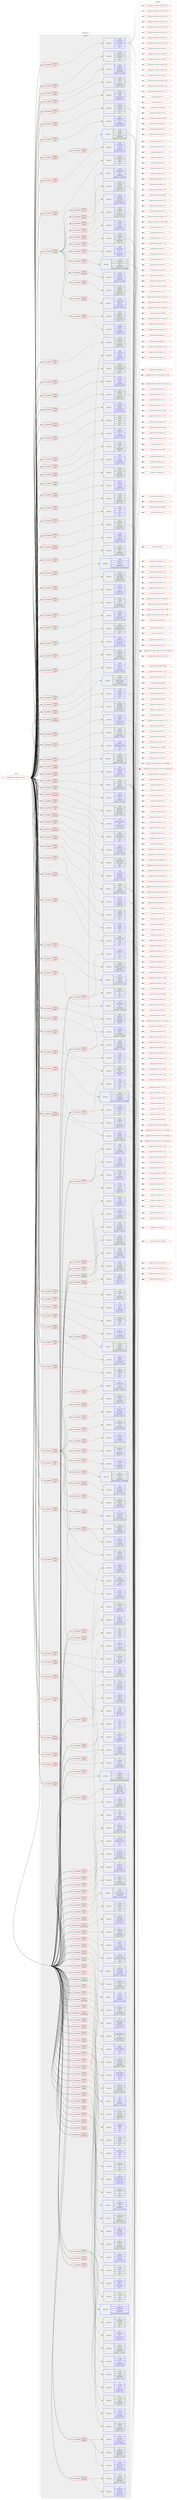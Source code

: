 digraph prolog {

# *************
# Graph options
# *************

newrank=true;
concentrate=true;
compound=true;
graph [rankdir=LR,fontname=Helvetica,fontsize=10,ranksep=1.5];#, ranksep=2.5, nodesep=0.2];
edge  [arrowhead=vee];
node  [fontname=Helvetica,fontsize=10];

# **********
# The ebuild
# **********

subgraph cluster_leftcol {
color=gray;
label=<<i>ebuild</i>>;
id [label="portage://media-video/ffmpeg-4.4.5-r1", color=red, width=4, href="../media-video/ffmpeg-4.4.5-r1.svg"];
}

# ****************
# The dependencies
# ****************

subgraph cluster_midcol {
color=gray;
label=<<i>dependencies</i>>;
subgraph cluster_compile {
fillcolor="#eeeeee";
style=filled;
label=<<i>compile</i>>;
subgraph cond88846 {
dependency348291 [label=<<TABLE BORDER="0" CELLBORDER="1" CELLSPACING="0" CELLPADDING="4"><TR><TD ROWSPAN="3" CELLPADDING="10">use_conditional</TD></TR><TR><TD>negative</TD></TR><TR><TD>openssl</TD></TR></TABLE>>, shape=none, color=red];
subgraph cond88851 {
dependency348301 [label=<<TABLE BORDER="0" CELLBORDER="1" CELLSPACING="0" CELLPADDING="4"><TR><TD ROWSPAN="3" CELLPADDING="10">use_conditional</TD></TR><TR><TD>positive</TD></TR><TR><TD>gnutls</TD></TR></TABLE>>, shape=none, color=red];
subgraph pack256644 {
dependency348304 [label=<<TABLE BORDER="0" CELLBORDER="1" CELLSPACING="0" CELLPADDING="4" WIDTH="220"><TR><TD ROWSPAN="6" CELLPADDING="30">pack_dep</TD></TR><TR><TD WIDTH="110">install</TD></TR><TR><TD>net-libs</TD></TR><TR><TD>gnutls</TD></TR><TR><TD>greaterequal</TD></TR><TR><TD>[[2,12,23],,-r6,2.12.23-r6]</TD></TR></TABLE>>, shape=none, color=blue];
}
dependency348301:e -> dependency348304:w [weight=20,style="dashed",arrowhead="vee"];
}
dependency348291:e -> dependency348301:w [weight=20,style="dashed",arrowhead="vee"];
}
id:e -> dependency348291:w [weight=20,style="solid",arrowhead="vee"];
subgraph cond88858 {
dependency348320 [label=<<TABLE BORDER="0" CELLBORDER="1" CELLSPACING="0" CELLPADDING="4"><TR><TD ROWSPAN="3" CELLPADDING="10">use_conditional</TD></TR><TR><TD>positive</TD></TR><TR><TD>X</TD></TR></TABLE>>, shape=none, color=red];
subgraph pack256660 {
dependency348330 [label=<<TABLE BORDER="0" CELLBORDER="1" CELLSPACING="0" CELLPADDING="4" WIDTH="220"><TR><TD ROWSPAN="6" CELLPADDING="30">pack_dep</TD></TR><TR><TD WIDTH="110">install</TD></TR><TR><TD>x11-libs</TD></TR><TR><TD>libX11</TD></TR><TR><TD>greaterequal</TD></TR><TR><TD>[[1,6,2],,,1.6.2]</TD></TR></TABLE>>, shape=none, color=blue];
}
dependency348320:e -> dependency348330:w [weight=20,style="dashed",arrowhead="vee"];
subgraph pack256668 {
dependency348350 [label=<<TABLE BORDER="0" CELLBORDER="1" CELLSPACING="0" CELLPADDING="4" WIDTH="220"><TR><TD ROWSPAN="6" CELLPADDING="30">pack_dep</TD></TR><TR><TD WIDTH="110">install</TD></TR><TR><TD>x11-libs</TD></TR><TR><TD>libXext</TD></TR><TR><TD>greaterequal</TD></TR><TR><TD>[[1,3,2],,,1.3.2]</TD></TR></TABLE>>, shape=none, color=blue];
}
dependency348320:e -> dependency348350:w [weight=20,style="dashed",arrowhead="vee"];
subgraph pack256675 {
dependency348355 [label=<<TABLE BORDER="0" CELLBORDER="1" CELLSPACING="0" CELLPADDING="4" WIDTH="220"><TR><TD ROWSPAN="6" CELLPADDING="30">pack_dep</TD></TR><TR><TD WIDTH="110">install</TD></TR><TR><TD>x11-libs</TD></TR><TR><TD>libXv</TD></TR><TR><TD>greaterequal</TD></TR><TR><TD>[[1,0,10],,,1.0.10]</TD></TR></TABLE>>, shape=none, color=blue];
}
dependency348320:e -> dependency348355:w [weight=20,style="dashed",arrowhead="vee"];
subgraph pack256684 {
dependency348379 [label=<<TABLE BORDER="0" CELLBORDER="1" CELLSPACING="0" CELLPADDING="4" WIDTH="220"><TR><TD ROWSPAN="6" CELLPADDING="30">pack_dep</TD></TR><TR><TD WIDTH="110">install</TD></TR><TR><TD>x11-libs</TD></TR><TR><TD>libxcb</TD></TR><TR><TD>greaterequal</TD></TR><TR><TD>[[1,4],,,1.4]</TD></TR></TABLE>>, shape=none, color=blue];
}
dependency348320:e -> dependency348379:w [weight=20,style="dashed",arrowhead="vee"];
}
id:e -> dependency348320:w [weight=20,style="solid",arrowhead="vee"];
subgraph cond88902 {
dependency348424 [label=<<TABLE BORDER="0" CELLBORDER="1" CELLSPACING="0" CELLPADDING="4"><TR><TD ROWSPAN="3" CELLPADDING="10">use_conditional</TD></TR><TR><TD>positive</TD></TR><TR><TD>alsa</TD></TR></TABLE>>, shape=none, color=red];
subgraph pack256728 {
dependency348442 [label=<<TABLE BORDER="0" CELLBORDER="1" CELLSPACING="0" CELLPADDING="4" WIDTH="220"><TR><TD ROWSPAN="6" CELLPADDING="30">pack_dep</TD></TR><TR><TD WIDTH="110">install</TD></TR><TR><TD>media-libs</TD></TR><TR><TD>alsa-lib</TD></TR><TR><TD>greaterequal</TD></TR><TR><TD>[[1,0,27,2],,,1.0.27.2]</TD></TR></TABLE>>, shape=none, color=blue];
}
dependency348424:e -> dependency348442:w [weight=20,style="dashed",arrowhead="vee"];
}
id:e -> dependency348424:w [weight=20,style="solid",arrowhead="vee"];
subgraph cond88915 {
dependency348469 [label=<<TABLE BORDER="0" CELLBORDER="1" CELLSPACING="0" CELLPADDING="4"><TR><TD ROWSPAN="3" CELLPADDING="10">use_conditional</TD></TR><TR><TD>positive</TD></TR><TR><TD>amf</TD></TR></TABLE>>, shape=none, color=red];
subgraph pack256781 {
dependency348530 [label=<<TABLE BORDER="0" CELLBORDER="1" CELLSPACING="0" CELLPADDING="4" WIDTH="220"><TR><TD ROWSPAN="6" CELLPADDING="30">pack_dep</TD></TR><TR><TD WIDTH="110">install</TD></TR><TR><TD>media-libs</TD></TR><TR><TD>amf-headers</TD></TR><TR><TD>none</TD></TR><TR><TD>[[],,,,]</TD></TR></TABLE>>, shape=none, color=blue];
}
dependency348469:e -> dependency348530:w [weight=20,style="dashed",arrowhead="vee"];
}
id:e -> dependency348469:w [weight=20,style="solid",arrowhead="vee"];
subgraph cond88953 {
dependency348583 [label=<<TABLE BORDER="0" CELLBORDER="1" CELLSPACING="0" CELLPADDING="4"><TR><TD ROWSPAN="3" CELLPADDING="10">use_conditional</TD></TR><TR><TD>positive</TD></TR><TR><TD>amf</TD></TR></TABLE>>, shape=none, color=red];
subgraph pack256851 {
dependency348636 [label=<<TABLE BORDER="0" CELLBORDER="1" CELLSPACING="0" CELLPADDING="4" WIDTH="220"><TR><TD ROWSPAN="6" CELLPADDING="30">pack_dep</TD></TR><TR><TD WIDTH="110">install</TD></TR><TR><TD>media-video</TD></TR><TR><TD>amdgpu-pro-amf</TD></TR><TR><TD>none</TD></TR><TR><TD>[[],,,,]</TD></TR></TABLE>>, shape=none, color=blue];
}
dependency348583:e -> dependency348636:w [weight=20,style="dashed",arrowhead="vee"];
}
id:e -> dependency348583:w [weight=20,style="solid",arrowhead="vee"];
subgraph cond88994 {
dependency348698 [label=<<TABLE BORDER="0" CELLBORDER="1" CELLSPACING="0" CELLPADDING="4"><TR><TD ROWSPAN="3" CELLPADDING="10">use_conditional</TD></TR><TR><TD>positive</TD></TR><TR><TD>amr</TD></TR></TABLE>>, shape=none, color=red];
subgraph pack256904 {
dependency348704 [label=<<TABLE BORDER="0" CELLBORDER="1" CELLSPACING="0" CELLPADDING="4" WIDTH="220"><TR><TD ROWSPAN="6" CELLPADDING="30">pack_dep</TD></TR><TR><TD WIDTH="110">install</TD></TR><TR><TD>media-libs</TD></TR><TR><TD>opencore-amr</TD></TR><TR><TD>greaterequal</TD></TR><TR><TD>[[0,1,3],,-r1,0.1.3-r1]</TD></TR></TABLE>>, shape=none, color=blue];
}
dependency348698:e -> dependency348704:w [weight=20,style="dashed",arrowhead="vee"];
}
id:e -> dependency348698:w [weight=20,style="solid",arrowhead="vee"];
subgraph cond89021 {
dependency348729 [label=<<TABLE BORDER="0" CELLBORDER="1" CELLSPACING="0" CELLPADDING="4"><TR><TD ROWSPAN="3" CELLPADDING="10">use_conditional</TD></TR><TR><TD>positive</TD></TR><TR><TD>bluray</TD></TR></TABLE>>, shape=none, color=red];
subgraph pack256934 {
dependency348752 [label=<<TABLE BORDER="0" CELLBORDER="1" CELLSPACING="0" CELLPADDING="4" WIDTH="220"><TR><TD ROWSPAN="6" CELLPADDING="30">pack_dep</TD></TR><TR><TD WIDTH="110">install</TD></TR><TR><TD>media-libs</TD></TR><TR><TD>libbluray</TD></TR><TR><TD>greaterequal</TD></TR><TR><TD>[[0,3,0],,-r1,0.3.0-r1]</TD></TR></TABLE>>, shape=none, color=blue];
}
dependency348729:e -> dependency348752:w [weight=20,style="dashed",arrowhead="vee"];
}
id:e -> dependency348729:w [weight=20,style="solid",arrowhead="vee"];
subgraph cond89031 {
dependency348758 [label=<<TABLE BORDER="0" CELLBORDER="1" CELLSPACING="0" CELLPADDING="4"><TR><TD ROWSPAN="3" CELLPADDING="10">use_conditional</TD></TR><TR><TD>positive</TD></TR><TR><TD>bs2b</TD></TR></TABLE>>, shape=none, color=red];
subgraph pack256938 {
dependency348761 [label=<<TABLE BORDER="0" CELLBORDER="1" CELLSPACING="0" CELLPADDING="4" WIDTH="220"><TR><TD ROWSPAN="6" CELLPADDING="30">pack_dep</TD></TR><TR><TD WIDTH="110">install</TD></TR><TR><TD>media-libs</TD></TR><TR><TD>libbs2b</TD></TR><TR><TD>greaterequal</TD></TR><TR><TD>[[3,1,0],,-r1,3.1.0-r1]</TD></TR></TABLE>>, shape=none, color=blue];
}
dependency348758:e -> dependency348761:w [weight=20,style="dashed",arrowhead="vee"];
}
id:e -> dependency348758:w [weight=20,style="solid",arrowhead="vee"];
subgraph cond89039 {
dependency348851 [label=<<TABLE BORDER="0" CELLBORDER="1" CELLSPACING="0" CELLPADDING="4"><TR><TD ROWSPAN="3" CELLPADDING="10">use_conditional</TD></TR><TR><TD>positive</TD></TR><TR><TD>bzip2</TD></TR></TABLE>>, shape=none, color=red];
subgraph pack257013 {
dependency348854 [label=<<TABLE BORDER="0" CELLBORDER="1" CELLSPACING="0" CELLPADDING="4" WIDTH="220"><TR><TD ROWSPAN="6" CELLPADDING="30">pack_dep</TD></TR><TR><TD WIDTH="110">install</TD></TR><TR><TD>app-arch</TD></TR><TR><TD>bzip2</TD></TR><TR><TD>greaterequal</TD></TR><TR><TD>[[1,0,6],,-r4,1.0.6-r4]</TD></TR></TABLE>>, shape=none, color=blue];
}
dependency348851:e -> dependency348854:w [weight=20,style="dashed",arrowhead="vee"];
}
id:e -> dependency348851:w [weight=20,style="solid",arrowhead="vee"];
subgraph cond89074 {
dependency348983 [label=<<TABLE BORDER="0" CELLBORDER="1" CELLSPACING="0" CELLPADDING="4"><TR><TD ROWSPAN="3" CELLPADDING="10">use_conditional</TD></TR><TR><TD>positive</TD></TR><TR><TD>cdio</TD></TR></TABLE>>, shape=none, color=red];
subgraph pack257104 {
dependency349005 [label=<<TABLE BORDER="0" CELLBORDER="1" CELLSPACING="0" CELLPADDING="4" WIDTH="220"><TR><TD ROWSPAN="6" CELLPADDING="30">pack_dep</TD></TR><TR><TD WIDTH="110">install</TD></TR><TR><TD>dev-libs</TD></TR><TR><TD>libcdio-paranoia</TD></TR><TR><TD>greaterequal</TD></TR><TR><TD>[[0,90],,_p1-r1,0.90_p1-r1]</TD></TR></TABLE>>, shape=none, color=blue];
}
dependency348983:e -> dependency349005:w [weight=20,style="dashed",arrowhead="vee"];
}
id:e -> dependency348983:w [weight=20,style="solid",arrowhead="vee"];
subgraph cond89111 {
dependency349088 [label=<<TABLE BORDER="0" CELLBORDER="1" CELLSPACING="0" CELLPADDING="4"><TR><TD ROWSPAN="3" CELLPADDING="10">use_conditional</TD></TR><TR><TD>positive</TD></TR><TR><TD>chromaprint</TD></TR></TABLE>>, shape=none, color=red];
subgraph pack257174 {
dependency349090 [label=<<TABLE BORDER="0" CELLBORDER="1" CELLSPACING="0" CELLPADDING="4" WIDTH="220"><TR><TD ROWSPAN="6" CELLPADDING="30">pack_dep</TD></TR><TR><TD WIDTH="110">install</TD></TR><TR><TD>media-libs</TD></TR><TR><TD>chromaprint</TD></TR><TR><TD>greaterequal</TD></TR><TR><TD>[[1,2],,-r1,1.2-r1]</TD></TR></TABLE>>, shape=none, color=blue];
}
dependency349088:e -> dependency349090:w [weight=20,style="dashed",arrowhead="vee"];
}
id:e -> dependency349088:w [weight=20,style="solid",arrowhead="vee"];
subgraph cond89121 {
dependency349129 [label=<<TABLE BORDER="0" CELLBORDER="1" CELLSPACING="0" CELLPADDING="4"><TR><TD ROWSPAN="3" CELLPADDING="10">use_conditional</TD></TR><TR><TD>positive</TD></TR><TR><TD>codec2</TD></TR></TABLE>>, shape=none, color=red];
subgraph pack257227 {
dependency349188 [label=<<TABLE BORDER="0" CELLBORDER="1" CELLSPACING="0" CELLPADDING="4" WIDTH="220"><TR><TD ROWSPAN="6" CELLPADDING="30">pack_dep</TD></TR><TR><TD WIDTH="110">install</TD></TR><TR><TD>media-libs</TD></TR><TR><TD>codec2</TD></TR><TR><TD>none</TD></TR><TR><TD>[[],,,,]</TD></TR></TABLE>>, shape=none, color=blue];
}
dependency349129:e -> dependency349188:w [weight=20,style="dashed",arrowhead="vee"];
}
id:e -> dependency349129:w [weight=20,style="solid",arrowhead="vee"];
subgraph cond89171 {
dependency349269 [label=<<TABLE BORDER="0" CELLBORDER="1" CELLSPACING="0" CELLPADDING="4"><TR><TD ROWSPAN="3" CELLPADDING="10">use_conditional</TD></TR><TR><TD>positive</TD></TR><TR><TD>dav1d</TD></TR></TABLE>>, shape=none, color=red];
subgraph pack257323 {
dependency349352 [label=<<TABLE BORDER="0" CELLBORDER="1" CELLSPACING="0" CELLPADDING="4" WIDTH="220"><TR><TD ROWSPAN="6" CELLPADDING="30">pack_dep</TD></TR><TR><TD WIDTH="110">install</TD></TR><TR><TD>media-libs</TD></TR><TR><TD>dav1d</TD></TR><TR><TD>greaterequal</TD></TR><TR><TD>[[0,4,0],,,0.4.0]</TD></TR></TABLE>>, shape=none, color=blue];
}
dependency349269:e -> dependency349352:w [weight=20,style="dashed",arrowhead="vee"];
}
id:e -> dependency349269:w [weight=20,style="solid",arrowhead="vee"];
subgraph cond89214 {
dependency349382 [label=<<TABLE BORDER="0" CELLBORDER="1" CELLSPACING="0" CELLPADDING="4"><TR><TD ROWSPAN="3" CELLPADDING="10">use_conditional</TD></TR><TR><TD>positive</TD></TR><TR><TD>encode</TD></TR></TABLE>>, shape=none, color=red];
subgraph cond89223 {
dependency349385 [label=<<TABLE BORDER="0" CELLBORDER="1" CELLSPACING="0" CELLPADDING="4"><TR><TD ROWSPAN="3" CELLPADDING="10">use_conditional</TD></TR><TR><TD>positive</TD></TR><TR><TD>amrenc</TD></TR></TABLE>>, shape=none, color=red];
subgraph pack257383 {
dependency349553 [label=<<TABLE BORDER="0" CELLBORDER="1" CELLSPACING="0" CELLPADDING="4" WIDTH="220"><TR><TD ROWSPAN="6" CELLPADDING="30">pack_dep</TD></TR><TR><TD WIDTH="110">install</TD></TR><TR><TD>media-libs</TD></TR><TR><TD>vo-amrwbenc</TD></TR><TR><TD>greaterequal</TD></TR><TR><TD>[[0,1,2],,-r1,0.1.2-r1]</TD></TR></TABLE>>, shape=none, color=blue];
}
dependency349385:e -> dependency349553:w [weight=20,style="dashed",arrowhead="vee"];
}
dependency349382:e -> dependency349385:w [weight=20,style="dashed",arrowhead="vee"];
subgraph cond89277 {
dependency349604 [label=<<TABLE BORDER="0" CELLBORDER="1" CELLSPACING="0" CELLPADDING="4"><TR><TD ROWSPAN="3" CELLPADDING="10">use_conditional</TD></TR><TR><TD>positive</TD></TR><TR><TD>kvazaar</TD></TR></TABLE>>, shape=none, color=red];
subgraph pack257532 {
dependency349697 [label=<<TABLE BORDER="0" CELLBORDER="1" CELLSPACING="0" CELLPADDING="4" WIDTH="220"><TR><TD ROWSPAN="6" CELLPADDING="30">pack_dep</TD></TR><TR><TD WIDTH="110">install</TD></TR><TR><TD>media-libs</TD></TR><TR><TD>kvazaar</TD></TR><TR><TD>greaterequal</TD></TR><TR><TD>[[1,2,0],,,1.2.0]</TD></TR></TABLE>>, shape=none, color=blue];
}
dependency349604:e -> dependency349697:w [weight=20,style="dashed",arrowhead="vee"];
}
dependency349382:e -> dependency349604:w [weight=20,style="dashed",arrowhead="vee"];
subgraph cond89331 {
dependency349884 [label=<<TABLE BORDER="0" CELLBORDER="1" CELLSPACING="0" CELLPADDING="4"><TR><TD ROWSPAN="3" CELLPADDING="10">use_conditional</TD></TR><TR><TD>positive</TD></TR><TR><TD>mp3</TD></TR></TABLE>>, shape=none, color=red];
subgraph pack257733 {
dependency349911 [label=<<TABLE BORDER="0" CELLBORDER="1" CELLSPACING="0" CELLPADDING="4" WIDTH="220"><TR><TD ROWSPAN="6" CELLPADDING="30">pack_dep</TD></TR><TR><TD WIDTH="110">install</TD></TR><TR><TD>media-sound</TD></TR><TR><TD>lame</TD></TR><TR><TD>greaterequal</TD></TR><TR><TD>[[3,99,5],,-r1,3.99.5-r1]</TD></TR></TABLE>>, shape=none, color=blue];
}
dependency349884:e -> dependency349911:w [weight=20,style="dashed",arrowhead="vee"];
}
dependency349382:e -> dependency349884:w [weight=20,style="dashed",arrowhead="vee"];
subgraph cond89388 {
dependency349916 [label=<<TABLE BORDER="0" CELLBORDER="1" CELLSPACING="0" CELLPADDING="4"><TR><TD ROWSPAN="3" CELLPADDING="10">use_conditional</TD></TR><TR><TD>positive</TD></TR><TR><TD>openh264</TD></TR></TABLE>>, shape=none, color=red];
subgraph pack257740 {
dependency349918 [label=<<TABLE BORDER="0" CELLBORDER="1" CELLSPACING="0" CELLPADDING="4" WIDTH="220"><TR><TD ROWSPAN="6" CELLPADDING="30">pack_dep</TD></TR><TR><TD WIDTH="110">install</TD></TR><TR><TD>media-libs</TD></TR><TR><TD>openh264</TD></TR><TR><TD>greaterequal</TD></TR><TR><TD>[[1,4,0],,-r1,1.4.0-r1]</TD></TR></TABLE>>, shape=none, color=blue];
}
dependency349916:e -> dependency349918:w [weight=20,style="dashed",arrowhead="vee"];
}
dependency349382:e -> dependency349916:w [weight=20,style="dashed",arrowhead="vee"];
subgraph cond89398 {
dependency350066 [label=<<TABLE BORDER="0" CELLBORDER="1" CELLSPACING="0" CELLPADDING="4"><TR><TD ROWSPAN="3" CELLPADDING="10">use_conditional</TD></TR><TR><TD>positive</TD></TR><TR><TD>rav1e</TD></TR></TABLE>>, shape=none, color=red];
subgraph pack257871 {
dependency350112 [label=<<TABLE BORDER="0" CELLBORDER="1" CELLSPACING="0" CELLPADDING="4" WIDTH="220"><TR><TD ROWSPAN="6" CELLPADDING="30">pack_dep</TD></TR><TR><TD WIDTH="110">install</TD></TR><TR><TD>media-video</TD></TR><TR><TD>rav1e</TD></TR><TR><TD>greaterequal</TD></TR><TR><TD>[[0,4],,,0.4]</TD></TR></TABLE>>, shape=none, color=blue];
}
dependency350066:e -> dependency350112:w [weight=20,style="dashed",arrowhead="vee"];
}
dependency349382:e -> dependency350066:w [weight=20,style="dashed",arrowhead="vee"];
subgraph cond89449 {
dependency350140 [label=<<TABLE BORDER="0" CELLBORDER="1" CELLSPACING="0" CELLPADDING="4"><TR><TD ROWSPAN="3" CELLPADDING="10">use_conditional</TD></TR><TR><TD>positive</TD></TR><TR><TD>snappy</TD></TR></TABLE>>, shape=none, color=red];
subgraph pack257920 {
dependency350202 [label=<<TABLE BORDER="0" CELLBORDER="1" CELLSPACING="0" CELLPADDING="4" WIDTH="220"><TR><TD ROWSPAN="6" CELLPADDING="30">pack_dep</TD></TR><TR><TD WIDTH="110">install</TD></TR><TR><TD>app-arch</TD></TR><TR><TD>snappy</TD></TR><TR><TD>greaterequal</TD></TR><TR><TD>[[1,1,2],,-r1,1.1.2-r1]</TD></TR></TABLE>>, shape=none, color=blue];
}
dependency350140:e -> dependency350202:w [weight=20,style="dashed",arrowhead="vee"];
}
dependency349382:e -> dependency350140:w [weight=20,style="dashed",arrowhead="vee"];
subgraph cond89469 {
dependency350248 [label=<<TABLE BORDER="0" CELLBORDER="1" CELLSPACING="0" CELLPADDING="4"><TR><TD ROWSPAN="3" CELLPADDING="10">use_conditional</TD></TR><TR><TD>positive</TD></TR><TR><TD>theora</TD></TR></TABLE>>, shape=none, color=red];
subgraph pack257982 {
dependency350273 [label=<<TABLE BORDER="0" CELLBORDER="1" CELLSPACING="0" CELLPADDING="4" WIDTH="220"><TR><TD ROWSPAN="6" CELLPADDING="30">pack_dep</TD></TR><TR><TD WIDTH="110">install</TD></TR><TR><TD>media-libs</TD></TR><TR><TD>libogg</TD></TR><TR><TD>greaterequal</TD></TR><TR><TD>[[1,3,0],,,1.3.0]</TD></TR></TABLE>>, shape=none, color=blue];
}
dependency350248:e -> dependency350273:w [weight=20,style="dashed",arrowhead="vee"];
subgraph pack258065 {
dependency350410 [label=<<TABLE BORDER="0" CELLBORDER="1" CELLSPACING="0" CELLPADDING="4" WIDTH="220"><TR><TD ROWSPAN="6" CELLPADDING="30">pack_dep</TD></TR><TR><TD WIDTH="110">install</TD></TR><TR><TD>media-libs</TD></TR><TR><TD>libtheora</TD></TR><TR><TD>greaterequal</TD></TR><TR><TD>[[1,1,1],,,1.1.1]</TD></TR></TABLE>>, shape=none, color=blue];
}
dependency350248:e -> dependency350410:w [weight=20,style="dashed",arrowhead="vee"];
}
dependency349382:e -> dependency350248:w [weight=20,style="dashed",arrowhead="vee"];
subgraph cond89537 {
dependency350461 [label=<<TABLE BORDER="0" CELLBORDER="1" CELLSPACING="0" CELLPADDING="4"><TR><TD ROWSPAN="3" CELLPADDING="10">use_conditional</TD></TR><TR><TD>positive</TD></TR><TR><TD>twolame</TD></TR></TABLE>>, shape=none, color=red];
subgraph pack258176 {
dependency350557 [label=<<TABLE BORDER="0" CELLBORDER="1" CELLSPACING="0" CELLPADDING="4" WIDTH="220"><TR><TD ROWSPAN="6" CELLPADDING="30">pack_dep</TD></TR><TR><TD WIDTH="110">install</TD></TR><TR><TD>media-sound</TD></TR><TR><TD>twolame</TD></TR><TR><TD>greaterequal</TD></TR><TR><TD>[[0,3,13],,-r1,0.3.13-r1]</TD></TR></TABLE>>, shape=none, color=blue];
}
dependency350461:e -> dependency350557:w [weight=20,style="dashed",arrowhead="vee"];
}
dependency349382:e -> dependency350461:w [weight=20,style="dashed",arrowhead="vee"];
subgraph cond89562 {
dependency350602 [label=<<TABLE BORDER="0" CELLBORDER="1" CELLSPACING="0" CELLPADDING="4"><TR><TD ROWSPAN="3" CELLPADDING="10">use_conditional</TD></TR><TR><TD>positive</TD></TR><TR><TD>webp</TD></TR></TABLE>>, shape=none, color=red];
subgraph pack258267 {
dependency350653 [label=<<TABLE BORDER="0" CELLBORDER="1" CELLSPACING="0" CELLPADDING="4" WIDTH="220"><TR><TD ROWSPAN="6" CELLPADDING="30">pack_dep</TD></TR><TR><TD WIDTH="110">install</TD></TR><TR><TD>media-libs</TD></TR><TR><TD>libwebp</TD></TR><TR><TD>greaterequal</TD></TR><TR><TD>[[0,3,0],,,0.3.0]</TD></TR></TABLE>>, shape=none, color=blue];
}
dependency350602:e -> dependency350653:w [weight=20,style="dashed",arrowhead="vee"];
}
dependency349382:e -> dependency350602:w [weight=20,style="dashed",arrowhead="vee"];
subgraph cond89587 {
dependency350779 [label=<<TABLE BORDER="0" CELLBORDER="1" CELLSPACING="0" CELLPADDING="4"><TR><TD ROWSPAN="3" CELLPADDING="10">use_conditional</TD></TR><TR><TD>positive</TD></TR><TR><TD>x264</TD></TR></TABLE>>, shape=none, color=red];
subgraph pack258379 {
dependency350844 [label=<<TABLE BORDER="0" CELLBORDER="1" CELLSPACING="0" CELLPADDING="4" WIDTH="220"><TR><TD ROWSPAN="6" CELLPADDING="30">pack_dep</TD></TR><TR><TD WIDTH="110">install</TD></TR><TR><TD>media-libs</TD></TR><TR><TD>x264</TD></TR><TR><TD>greaterequal</TD></TR><TR><TD>[[0,0,20130506],,,0.0.20130506]</TD></TR></TABLE>>, shape=none, color=blue];
}
dependency350779:e -> dependency350844:w [weight=20,style="dashed",arrowhead="vee"];
}
dependency349382:e -> dependency350779:w [weight=20,style="dashed",arrowhead="vee"];
subgraph cond89644 {
dependency350892 [label=<<TABLE BORDER="0" CELLBORDER="1" CELLSPACING="0" CELLPADDING="4"><TR><TD ROWSPAN="3" CELLPADDING="10">use_conditional</TD></TR><TR><TD>positive</TD></TR><TR><TD>x265</TD></TR></TABLE>>, shape=none, color=red];
subgraph pack258458 {
dependency350914 [label=<<TABLE BORDER="0" CELLBORDER="1" CELLSPACING="0" CELLPADDING="4" WIDTH="220"><TR><TD ROWSPAN="6" CELLPADDING="30">pack_dep</TD></TR><TR><TD WIDTH="110">install</TD></TR><TR><TD>media-libs</TD></TR><TR><TD>x265</TD></TR><TR><TD>greaterequal</TD></TR><TR><TD>[[1,6],,,1.6]</TD></TR></TABLE>>, shape=none, color=blue];
}
dependency350892:e -> dependency350914:w [weight=20,style="dashed",arrowhead="vee"];
}
dependency349382:e -> dependency350892:w [weight=20,style="dashed",arrowhead="vee"];
subgraph cond89656 {
dependency350937 [label=<<TABLE BORDER="0" CELLBORDER="1" CELLSPACING="0" CELLPADDING="4"><TR><TD ROWSPAN="3" CELLPADDING="10">use_conditional</TD></TR><TR><TD>positive</TD></TR><TR><TD>xvid</TD></TR></TABLE>>, shape=none, color=red];
subgraph pack258478 {
dependency350941 [label=<<TABLE BORDER="0" CELLBORDER="1" CELLSPACING="0" CELLPADDING="4" WIDTH="220"><TR><TD ROWSPAN="6" CELLPADDING="30">pack_dep</TD></TR><TR><TD WIDTH="110">install</TD></TR><TR><TD>media-libs</TD></TR><TR><TD>xvid</TD></TR><TR><TD>greaterequal</TD></TR><TR><TD>[[1,3,2],,-r1,1.3.2-r1]</TD></TR></TABLE>>, shape=none, color=blue];
}
dependency350937:e -> dependency350941:w [weight=20,style="dashed",arrowhead="vee"];
}
dependency349382:e -> dependency350937:w [weight=20,style="dashed",arrowhead="vee"];
}
id:e -> dependency349382:w [weight=20,style="solid",arrowhead="vee"];
subgraph cond89664 {
dependency350950 [label=<<TABLE BORDER="0" CELLBORDER="1" CELLSPACING="0" CELLPADDING="4"><TR><TD ROWSPAN="3" CELLPADDING="10">use_conditional</TD></TR><TR><TD>positive</TD></TR><TR><TD>fdk</TD></TR></TABLE>>, shape=none, color=red];
subgraph pack258483 {
dependency350954 [label=<<TABLE BORDER="0" CELLBORDER="1" CELLSPACING="0" CELLPADDING="4" WIDTH="220"><TR><TD ROWSPAN="6" CELLPADDING="30">pack_dep</TD></TR><TR><TD WIDTH="110">install</TD></TR><TR><TD>media-libs</TD></TR><TR><TD>fdk-aac</TD></TR><TR><TD>greaterequal</TD></TR><TR><TD>[[0,1,3],,,0.1.3]</TD></TR></TABLE>>, shape=none, color=blue];
}
dependency350950:e -> dependency350954:w [weight=20,style="dashed",arrowhead="vee"];
}
id:e -> dependency350950:w [weight=20,style="solid",arrowhead="vee"];
subgraph cond89678 {
dependency351000 [label=<<TABLE BORDER="0" CELLBORDER="1" CELLSPACING="0" CELLPADDING="4"><TR><TD ROWSPAN="3" CELLPADDING="10">use_conditional</TD></TR><TR><TD>positive</TD></TR><TR><TD>flite</TD></TR></TABLE>>, shape=none, color=red];
subgraph pack258510 {
dependency351002 [label=<<TABLE BORDER="0" CELLBORDER="1" CELLSPACING="0" CELLPADDING="4" WIDTH="220"><TR><TD ROWSPAN="6" CELLPADDING="30">pack_dep</TD></TR><TR><TD WIDTH="110">install</TD></TR><TR><TD>app-accessibility</TD></TR><TR><TD>flite</TD></TR><TR><TD>greaterequal</TD></TR><TR><TD>[[1,4],,-r4,1.4-r4]</TD></TR></TABLE>>, shape=none, color=blue];
}
dependency351000:e -> dependency351002:w [weight=20,style="dashed",arrowhead="vee"];
}
id:e -> dependency351000:w [weight=20,style="solid",arrowhead="vee"];
subgraph cond89695 {
dependency351029 [label=<<TABLE BORDER="0" CELLBORDER="1" CELLSPACING="0" CELLPADDING="4"><TR><TD ROWSPAN="3" CELLPADDING="10">use_conditional</TD></TR><TR><TD>positive</TD></TR><TR><TD>fontconfig</TD></TR></TABLE>>, shape=none, color=red];
subgraph pack258562 {
dependency351069 [label=<<TABLE BORDER="0" CELLBORDER="1" CELLSPACING="0" CELLPADDING="4" WIDTH="220"><TR><TD ROWSPAN="6" CELLPADDING="30">pack_dep</TD></TR><TR><TD WIDTH="110">install</TD></TR><TR><TD>media-libs</TD></TR><TR><TD>fontconfig</TD></TR><TR><TD>greaterequal</TD></TR><TR><TD>[[2,10,92],,,2.10.92]</TD></TR></TABLE>>, shape=none, color=blue];
}
dependency351029:e -> dependency351069:w [weight=20,style="dashed",arrowhead="vee"];
}
id:e -> dependency351029:w [weight=20,style="solid",arrowhead="vee"];
subgraph cond89730 {
dependency351131 [label=<<TABLE BORDER="0" CELLBORDER="1" CELLSPACING="0" CELLPADDING="4"><TR><TD ROWSPAN="3" CELLPADDING="10">use_conditional</TD></TR><TR><TD>positive</TD></TR><TR><TD>frei0r</TD></TR></TABLE>>, shape=none, color=red];
subgraph pack258609 {
dependency351179 [label=<<TABLE BORDER="0" CELLBORDER="1" CELLSPACING="0" CELLPADDING="4" WIDTH="220"><TR><TD ROWSPAN="6" CELLPADDING="30">pack_dep</TD></TR><TR><TD WIDTH="110">install</TD></TR><TR><TD>media-plugins</TD></TR><TR><TD>frei0r-plugins</TD></TR><TR><TD>none</TD></TR><TR><TD>[[],,,,]</TD></TR></TABLE>>, shape=none, color=blue];
}
dependency351131:e -> dependency351179:w [weight=20,style="dashed",arrowhead="vee"];
}
id:e -> dependency351131:w [weight=20,style="solid",arrowhead="vee"];
subgraph cond89751 {
dependency351203 [label=<<TABLE BORDER="0" CELLBORDER="1" CELLSPACING="0" CELLPADDING="4"><TR><TD ROWSPAN="3" CELLPADDING="10">use_conditional</TD></TR><TR><TD>positive</TD></TR><TR><TD>fribidi</TD></TR></TABLE>>, shape=none, color=red];
subgraph pack258651 {
dependency351208 [label=<<TABLE BORDER="0" CELLBORDER="1" CELLSPACING="0" CELLPADDING="4" WIDTH="220"><TR><TD ROWSPAN="6" CELLPADDING="30">pack_dep</TD></TR><TR><TD WIDTH="110">install</TD></TR><TR><TD>dev-libs</TD></TR><TR><TD>fribidi</TD></TR><TR><TD>greaterequal</TD></TR><TR><TD>[[0,19,6],,,0.19.6]</TD></TR></TABLE>>, shape=none, color=blue];
}
dependency351203:e -> dependency351208:w [weight=20,style="dashed",arrowhead="vee"];
}
id:e -> dependency351203:w [weight=20,style="solid",arrowhead="vee"];
subgraph cond89756 {
dependency351250 [label=<<TABLE BORDER="0" CELLBORDER="1" CELLSPACING="0" CELLPADDING="4"><TR><TD ROWSPAN="3" CELLPADDING="10">use_conditional</TD></TR><TR><TD>positive</TD></TR><TR><TD>gcrypt</TD></TR></TABLE>>, shape=none, color=red];
subgraph pack258696 {
dependency351276 [label=<<TABLE BORDER="0" CELLBORDER="1" CELLSPACING="0" CELLPADDING="4" WIDTH="220"><TR><TD ROWSPAN="6" CELLPADDING="30">pack_dep</TD></TR><TR><TD WIDTH="110">install</TD></TR><TR><TD>dev-libs</TD></TR><TR><TD>libgcrypt</TD></TR><TR><TD>greaterequal</TD></TR><TR><TD>[[1,6],,,1.6]</TD></TR></TABLE>>, shape=none, color=blue];
}
dependency351250:e -> dependency351276:w [weight=20,style="dashed",arrowhead="vee"];
}
id:e -> dependency351250:w [weight=20,style="solid",arrowhead="vee"];
subgraph cond89781 {
dependency351327 [label=<<TABLE BORDER="0" CELLBORDER="1" CELLSPACING="0" CELLPADDING="4"><TR><TD ROWSPAN="3" CELLPADDING="10">use_conditional</TD></TR><TR><TD>positive</TD></TR><TR><TD>glslang</TD></TR></TABLE>>, shape=none, color=red];
subgraph pack258743 {
dependency351369 [label=<<TABLE BORDER="0" CELLBORDER="1" CELLSPACING="0" CELLPADDING="4" WIDTH="220"><TR><TD ROWSPAN="6" CELLPADDING="30">pack_dep</TD></TR><TR><TD WIDTH="110">install</TD></TR><TR><TD>dev-util</TD></TR><TR><TD>glslang</TD></TR><TR><TD>none</TD></TR><TR><TD>[[],,,,]</TD></TR></TABLE>>, shape=none, color=blue];
}
dependency351327:e -> dependency351369:w [weight=20,style="dashed",arrowhead="vee"];
}
id:e -> dependency351327:w [weight=20,style="solid",arrowhead="vee"];
subgraph cond89814 {
dependency351373 [label=<<TABLE BORDER="0" CELLBORDER="1" CELLSPACING="0" CELLPADDING="4"><TR><TD ROWSPAN="3" CELLPADDING="10">use_conditional</TD></TR><TR><TD>positive</TD></TR><TR><TD>gme</TD></TR></TABLE>>, shape=none, color=red];
subgraph pack258757 {
dependency351378 [label=<<TABLE BORDER="0" CELLBORDER="1" CELLSPACING="0" CELLPADDING="4" WIDTH="220"><TR><TD ROWSPAN="6" CELLPADDING="30">pack_dep</TD></TR><TR><TD WIDTH="110">install</TD></TR><TR><TD>media-libs</TD></TR><TR><TD>game-music-emu</TD></TR><TR><TD>greaterequal</TD></TR><TR><TD>[[0,6,0],,,0.6.0]</TD></TR></TABLE>>, shape=none, color=blue];
}
dependency351373:e -> dependency351378:w [weight=20,style="dashed",arrowhead="vee"];
}
id:e -> dependency351373:w [weight=20,style="solid",arrowhead="vee"];
subgraph cond89836 {
dependency351439 [label=<<TABLE BORDER="0" CELLBORDER="1" CELLSPACING="0" CELLPADDING="4"><TR><TD ROWSPAN="3" CELLPADDING="10">use_conditional</TD></TR><TR><TD>positive</TD></TR><TR><TD>gmp</TD></TR></TABLE>>, shape=none, color=red];
subgraph pack258821 {
dependency351485 [label=<<TABLE BORDER="0" CELLBORDER="1" CELLSPACING="0" CELLPADDING="4" WIDTH="220"><TR><TD ROWSPAN="6" CELLPADDING="30">pack_dep</TD></TR><TR><TD WIDTH="110">install</TD></TR><TR><TD>dev-libs</TD></TR><TR><TD>gmp</TD></TR><TR><TD>greaterequal</TD></TR><TR><TD>[[6],,,6]</TD></TR></TABLE>>, shape=none, color=blue];
}
dependency351439:e -> dependency351485:w [weight=20,style="dashed",arrowhead="vee"];
}
id:e -> dependency351439:w [weight=20,style="solid",arrowhead="vee"];
subgraph cond89876 {
dependency351546 [label=<<TABLE BORDER="0" CELLBORDER="1" CELLSPACING="0" CELLPADDING="4"><TR><TD ROWSPAN="3" CELLPADDING="10">use_conditional</TD></TR><TR><TD>positive</TD></TR><TR><TD>gsm</TD></TR></TABLE>>, shape=none, color=red];
subgraph pack258865 {
dependency351587 [label=<<TABLE BORDER="0" CELLBORDER="1" CELLSPACING="0" CELLPADDING="4" WIDTH="220"><TR><TD ROWSPAN="6" CELLPADDING="30">pack_dep</TD></TR><TR><TD WIDTH="110">install</TD></TR><TR><TD>media-sound</TD></TR><TR><TD>gsm</TD></TR><TR><TD>greaterequal</TD></TR><TR><TD>[[1,0,13],,-r1,1.0.13-r1]</TD></TR></TABLE>>, shape=none, color=blue];
}
dependency351546:e -> dependency351587:w [weight=20,style="dashed",arrowhead="vee"];
}
id:e -> dependency351546:w [weight=20,style="solid",arrowhead="vee"];
subgraph cond89909 {
dependency351673 [label=<<TABLE BORDER="0" CELLBORDER="1" CELLSPACING="0" CELLPADDING="4"><TR><TD ROWSPAN="3" CELLPADDING="10">use_conditional</TD></TR><TR><TD>positive</TD></TR><TR><TD>iconv</TD></TR></TABLE>>, shape=none, color=red];
subgraph pack258950 {
dependency351676 [label=<<TABLE BORDER="0" CELLBORDER="1" CELLSPACING="0" CELLPADDING="4" WIDTH="220"><TR><TD ROWSPAN="6" CELLPADDING="30">pack_dep</TD></TR><TR><TD WIDTH="110">install</TD></TR><TR><TD>virtual</TD></TR><TR><TD>libiconv</TD></TR><TR><TD>greaterequal</TD></TR><TR><TD>[[0],,-r1,0-r1]</TD></TR></TABLE>>, shape=none, color=blue];
}
dependency351673:e -> dependency351676:w [weight=20,style="dashed",arrowhead="vee"];
}
id:e -> dependency351673:w [weight=20,style="solid",arrowhead="vee"];
subgraph cond89944 {
dependency351722 [label=<<TABLE BORDER="0" CELLBORDER="1" CELLSPACING="0" CELLPADDING="4"><TR><TD ROWSPAN="3" CELLPADDING="10">use_conditional</TD></TR><TR><TD>positive</TD></TR><TR><TD>iec61883</TD></TR></TABLE>>, shape=none, color=red];
subgraph pack259009 {
dependency351784 [label=<<TABLE BORDER="0" CELLBORDER="1" CELLSPACING="0" CELLPADDING="4" WIDTH="220"><TR><TD ROWSPAN="6" CELLPADDING="30">pack_dep</TD></TR><TR><TD WIDTH="110">install</TD></TR><TR><TD>media-libs</TD></TR><TR><TD>libiec61883</TD></TR><TR><TD>greaterequal</TD></TR><TR><TD>[[1,2,0],,-r1,1.2.0-r1]</TD></TR></TABLE>>, shape=none, color=blue];
}
dependency351722:e -> dependency351784:w [weight=20,style="dashed",arrowhead="vee"];
subgraph pack259014 {
dependency351788 [label=<<TABLE BORDER="0" CELLBORDER="1" CELLSPACING="0" CELLPADDING="4" WIDTH="220"><TR><TD ROWSPAN="6" CELLPADDING="30">pack_dep</TD></TR><TR><TD WIDTH="110">install</TD></TR><TR><TD>sys-libs</TD></TR><TR><TD>libraw1394</TD></TR><TR><TD>greaterequal</TD></TR><TR><TD>[[2,1,0],,-r1,2.1.0-r1]</TD></TR></TABLE>>, shape=none, color=blue];
}
dependency351722:e -> dependency351788:w [weight=20,style="dashed",arrowhead="vee"];
subgraph pack259020 {
dependency351835 [label=<<TABLE BORDER="0" CELLBORDER="1" CELLSPACING="0" CELLPADDING="4" WIDTH="220"><TR><TD ROWSPAN="6" CELLPADDING="30">pack_dep</TD></TR><TR><TD WIDTH="110">install</TD></TR><TR><TD>sys-libs</TD></TR><TR><TD>libavc1394</TD></TR><TR><TD>greaterequal</TD></TR><TR><TD>[[0,5,4],,-r1,0.5.4-r1]</TD></TR></TABLE>>, shape=none, color=blue];
}
dependency351722:e -> dependency351835:w [weight=20,style="dashed",arrowhead="vee"];
}
id:e -> dependency351722:w [weight=20,style="solid",arrowhead="vee"];
subgraph cond90027 {
dependency351946 [label=<<TABLE BORDER="0" CELLBORDER="1" CELLSPACING="0" CELLPADDING="4"><TR><TD ROWSPAN="3" CELLPADDING="10">use_conditional</TD></TR><TR><TD>positive</TD></TR><TR><TD>ieee1394</TD></TR></TABLE>>, shape=none, color=red];
subgraph pack259141 {
dependency352023 [label=<<TABLE BORDER="0" CELLBORDER="1" CELLSPACING="0" CELLPADDING="4" WIDTH="220"><TR><TD ROWSPAN="6" CELLPADDING="30">pack_dep</TD></TR><TR><TD WIDTH="110">install</TD></TR><TR><TD>media-libs</TD></TR><TR><TD>libdc1394</TD></TR><TR><TD>greaterequal</TD></TR><TR><TD>[[2,2,1],,,2.2.1]</TD></TR></TABLE>>, shape=none, color=blue];
}
dependency351946:e -> dependency352023:w [weight=20,style="dashed",arrowhead="vee"];
subgraph pack259178 {
dependency352049 [label=<<TABLE BORDER="0" CELLBORDER="1" CELLSPACING="0" CELLPADDING="4" WIDTH="220"><TR><TD ROWSPAN="6" CELLPADDING="30">pack_dep</TD></TR><TR><TD WIDTH="110">install</TD></TR><TR><TD>sys-libs</TD></TR><TR><TD>libraw1394</TD></TR><TR><TD>greaterequal</TD></TR><TR><TD>[[2,1,0],,-r1,2.1.0-r1]</TD></TR></TABLE>>, shape=none, color=blue];
}
dependency351946:e -> dependency352049:w [weight=20,style="dashed",arrowhead="vee"];
}
id:e -> dependency351946:w [weight=20,style="solid",arrowhead="vee"];
subgraph cond90070 {
dependency352074 [label=<<TABLE BORDER="0" CELLBORDER="1" CELLSPACING="0" CELLPADDING="4"><TR><TD ROWSPAN="3" CELLPADDING="10">use_conditional</TD></TR><TR><TD>positive</TD></TR><TR><TD>jack</TD></TR></TABLE>>, shape=none, color=red];
subgraph pack259199 {
dependency352143 [label=<<TABLE BORDER="0" CELLBORDER="1" CELLSPACING="0" CELLPADDING="4" WIDTH="220"><TR><TD ROWSPAN="6" CELLPADDING="30">pack_dep</TD></TR><TR><TD WIDTH="110">install</TD></TR><TR><TD>virtual</TD></TR><TR><TD>jack</TD></TR><TR><TD>none</TD></TR><TR><TD>[[],,,,]</TD></TR></TABLE>>, shape=none, color=blue];
}
dependency352074:e -> dependency352143:w [weight=20,style="dashed",arrowhead="vee"];
}
id:e -> dependency352074:w [weight=20,style="solid",arrowhead="vee"];
subgraph cond90113 {
dependency352187 [label=<<TABLE BORDER="0" CELLBORDER="1" CELLSPACING="0" CELLPADDING="4"><TR><TD ROWSPAN="3" CELLPADDING="10">use_conditional</TD></TR><TR><TD>positive</TD></TR><TR><TD>jpeg2k</TD></TR></TABLE>>, shape=none, color=red];
subgraph pack259279 {
dependency352257 [label=<<TABLE BORDER="0" CELLBORDER="1" CELLSPACING="0" CELLPADDING="4" WIDTH="220"><TR><TD ROWSPAN="6" CELLPADDING="30">pack_dep</TD></TR><TR><TD WIDTH="110">install</TD></TR><TR><TD>media-libs</TD></TR><TR><TD>openjpeg</TD></TR><TR><TD>greaterequal</TD></TR><TR><TD>[[2],,,2]</TD></TR></TABLE>>, shape=none, color=blue];
}
dependency352187:e -> dependency352257:w [weight=20,style="dashed",arrowhead="vee"];
}
id:e -> dependency352187:w [weight=20,style="solid",arrowhead="vee"];
subgraph cond90156 {
dependency352305 [label=<<TABLE BORDER="0" CELLBORDER="1" CELLSPACING="0" CELLPADDING="4"><TR><TD ROWSPAN="3" CELLPADDING="10">use_conditional</TD></TR><TR><TD>positive</TD></TR><TR><TD>ladspa</TD></TR></TABLE>>, shape=none, color=red];
subgraph pack259370 {
dependency352351 [label=<<TABLE BORDER="0" CELLBORDER="1" CELLSPACING="0" CELLPADDING="4" WIDTH="220"><TR><TD ROWSPAN="6" CELLPADDING="30">pack_dep</TD></TR><TR><TD WIDTH="110">install</TD></TR><TR><TD>media-libs</TD></TR><TR><TD>ladspa-sdk</TD></TR><TR><TD>greaterequal</TD></TR><TR><TD>[[1,13],,-r2,1.13-r2]</TD></TR></TABLE>>, shape=none, color=blue];
}
dependency352305:e -> dependency352351:w [weight=20,style="dashed",arrowhead="vee"];
}
id:e -> dependency352305:w [weight=20,style="solid",arrowhead="vee"];
subgraph cond90202 {
dependency352408 [label=<<TABLE BORDER="0" CELLBORDER="1" CELLSPACING="0" CELLPADDING="4"><TR><TD ROWSPAN="3" CELLPADDING="10">use_conditional</TD></TR><TR><TD>positive</TD></TR><TR><TD>libaom</TD></TR></TABLE>>, shape=none, color=red];
subgraph pack259423 {
dependency352436 [label=<<TABLE BORDER="0" CELLBORDER="1" CELLSPACING="0" CELLPADDING="4" WIDTH="220"><TR><TD ROWSPAN="6" CELLPADDING="30">pack_dep</TD></TR><TR><TD WIDTH="110">install</TD></TR><TR><TD>media-libs</TD></TR><TR><TD>libaom</TD></TR><TR><TD>greaterequal</TD></TR><TR><TD>[[1,0,0],,-r1,1.0.0-r1]</TD></TR></TABLE>>, shape=none, color=blue];
}
dependency352408:e -> dependency352436:w [weight=20,style="dashed",arrowhead="vee"];
}
id:e -> dependency352408:w [weight=20,style="solid",arrowhead="vee"];
subgraph cond90213 {
dependency352460 [label=<<TABLE BORDER="0" CELLBORDER="1" CELLSPACING="0" CELLPADDING="4"><TR><TD ROWSPAN="3" CELLPADDING="10">use_conditional</TD></TR><TR><TD>positive</TD></TR><TR><TD>libaribb24</TD></TR></TABLE>>, shape=none, color=red];
subgraph pack259458 {
dependency352549 [label=<<TABLE BORDER="0" CELLBORDER="1" CELLSPACING="0" CELLPADDING="4" WIDTH="220"><TR><TD ROWSPAN="6" CELLPADDING="30">pack_dep</TD></TR><TR><TD WIDTH="110">install</TD></TR><TR><TD>media-libs</TD></TR><TR><TD>aribb24</TD></TR><TR><TD>greaterequal</TD></TR><TR><TD>[[1,0,3],,-r2,1.0.3-r2]</TD></TR></TABLE>>, shape=none, color=blue];
}
dependency352460:e -> dependency352549:w [weight=20,style="dashed",arrowhead="vee"];
}
id:e -> dependency352460:w [weight=20,style="solid",arrowhead="vee"];
subgraph cond90276 {
dependency352614 [label=<<TABLE BORDER="0" CELLBORDER="1" CELLSPACING="0" CELLPADDING="4"><TR><TD ROWSPAN="3" CELLPADDING="10">use_conditional</TD></TR><TR><TD>positive</TD></TR><TR><TD>libass</TD></TR></TABLE>>, shape=none, color=red];
subgraph pack259552 {
dependency352686 [label=<<TABLE BORDER="0" CELLBORDER="1" CELLSPACING="0" CELLPADDING="4" WIDTH="220"><TR><TD ROWSPAN="6" CELLPADDING="30">pack_dep</TD></TR><TR><TD WIDTH="110">install</TD></TR><TR><TD>media-libs</TD></TR><TR><TD>libass</TD></TR><TR><TD>greaterequal</TD></TR><TR><TD>[[0,10,2],,,0.10.2]</TD></TR></TABLE>>, shape=none, color=blue];
}
dependency352614:e -> dependency352686:w [weight=20,style="dashed",arrowhead="vee"];
}
id:e -> dependency352614:w [weight=20,style="solid",arrowhead="vee"];
subgraph cond90306 {
dependency352725 [label=<<TABLE BORDER="0" CELLBORDER="1" CELLSPACING="0" CELLPADDING="4"><TR><TD ROWSPAN="3" CELLPADDING="10">use_conditional</TD></TR><TR><TD>positive</TD></TR><TR><TD>libcaca</TD></TR></TABLE>>, shape=none, color=red];
subgraph pack259611 {
dependency352748 [label=<<TABLE BORDER="0" CELLBORDER="1" CELLSPACING="0" CELLPADDING="4" WIDTH="220"><TR><TD ROWSPAN="6" CELLPADDING="30">pack_dep</TD></TR><TR><TD WIDTH="110">install</TD></TR><TR><TD>media-libs</TD></TR><TR><TD>libcaca</TD></TR><TR><TD>greaterequal</TD></TR><TR><TD>[[0,99],,_beta18-r1,0.99_beta18-r1]</TD></TR></TABLE>>, shape=none, color=blue];
}
dependency352725:e -> dependency352748:w [weight=20,style="dashed",arrowhead="vee"];
}
id:e -> dependency352725:w [weight=20,style="solid",arrowhead="vee"];
subgraph cond90326 {
dependency352789 [label=<<TABLE BORDER="0" CELLBORDER="1" CELLSPACING="0" CELLPADDING="4"><TR><TD ROWSPAN="3" CELLPADDING="10">use_conditional</TD></TR><TR><TD>positive</TD></TR><TR><TD>libdrm</TD></TR></TABLE>>, shape=none, color=red];
subgraph pack259650 {
dependency352809 [label=<<TABLE BORDER="0" CELLBORDER="1" CELLSPACING="0" CELLPADDING="4" WIDTH="220"><TR><TD ROWSPAN="6" CELLPADDING="30">pack_dep</TD></TR><TR><TD WIDTH="110">install</TD></TR><TR><TD>x11-libs</TD></TR><TR><TD>libdrm</TD></TR><TR><TD>none</TD></TR><TR><TD>[[],,,,]</TD></TR></TABLE>>, shape=none, color=blue];
}
dependency352789:e -> dependency352809:w [weight=20,style="dashed",arrowhead="vee"];
}
id:e -> dependency352789:w [weight=20,style="solid",arrowhead="vee"];
subgraph cond90343 {
dependency352817 [label=<<TABLE BORDER="0" CELLBORDER="1" CELLSPACING="0" CELLPADDING="4"><TR><TD ROWSPAN="3" CELLPADDING="10">use_conditional</TD></TR><TR><TD>positive</TD></TR><TR><TD>libilbc</TD></TR></TABLE>>, shape=none, color=red];
subgraph pack259730 {
dependency352931 [label=<<TABLE BORDER="0" CELLBORDER="1" CELLSPACING="0" CELLPADDING="4" WIDTH="220"><TR><TD ROWSPAN="6" CELLPADDING="30">pack_dep</TD></TR><TR><TD WIDTH="110">install</TD></TR><TR><TD>media-libs</TD></TR><TR><TD>libilbc</TD></TR><TR><TD>greaterequal</TD></TR><TR><TD>[[2],,,2]</TD></TR></TABLE>>, shape=none, color=blue];
}
dependency352817:e -> dependency352931:w [weight=20,style="dashed",arrowhead="vee"];
}
id:e -> dependency352817:w [weight=20,style="solid",arrowhead="vee"];
subgraph cond90382 {
dependency352936 [label=<<TABLE BORDER="0" CELLBORDER="1" CELLSPACING="0" CELLPADDING="4"><TR><TD ROWSPAN="3" CELLPADDING="10">use_conditional</TD></TR><TR><TD>positive</TD></TR><TR><TD>librtmp</TD></TR></TABLE>>, shape=none, color=red];
subgraph pack259748 {
dependency352954 [label=<<TABLE BORDER="0" CELLBORDER="1" CELLSPACING="0" CELLPADDING="4" WIDTH="220"><TR><TD ROWSPAN="6" CELLPADDING="30">pack_dep</TD></TR><TR><TD WIDTH="110">install</TD></TR><TR><TD>media-video</TD></TR><TR><TD>rtmpdump</TD></TR><TR><TD>greaterequal</TD></TR><TR><TD>[[2,4],,_p20131018,2.4_p20131018]</TD></TR></TABLE>>, shape=none, color=blue];
}
dependency352936:e -> dependency352954:w [weight=20,style="dashed",arrowhead="vee"];
}
id:e -> dependency352936:w [weight=20,style="solid",arrowhead="vee"];
subgraph cond90389 {
dependency352978 [label=<<TABLE BORDER="0" CELLBORDER="1" CELLSPACING="0" CELLPADDING="4"><TR><TD ROWSPAN="3" CELLPADDING="10">use_conditional</TD></TR><TR><TD>positive</TD></TR><TR><TD>libsoxr</TD></TR></TABLE>>, shape=none, color=red];
subgraph pack259794 {
dependency353080 [label=<<TABLE BORDER="0" CELLBORDER="1" CELLSPACING="0" CELLPADDING="4" WIDTH="220"><TR><TD ROWSPAN="6" CELLPADDING="30">pack_dep</TD></TR><TR><TD WIDTH="110">install</TD></TR><TR><TD>media-libs</TD></TR><TR><TD>soxr</TD></TR><TR><TD>greaterequal</TD></TR><TR><TD>[[0,1,0],,,0.1.0]</TD></TR></TABLE>>, shape=none, color=blue];
}
dependency352978:e -> dependency353080:w [weight=20,style="dashed",arrowhead="vee"];
}
id:e -> dependency352978:w [weight=20,style="solid",arrowhead="vee"];
subgraph cond90442 {
dependency353142 [label=<<TABLE BORDER="0" CELLBORDER="1" CELLSPACING="0" CELLPADDING="4"><TR><TD ROWSPAN="3" CELLPADDING="10">use_conditional</TD></TR><TR><TD>positive</TD></TR><TR><TD>libtesseract</TD></TR></TABLE>>, shape=none, color=red];
subgraph pack259903 {
dependency353161 [label=<<TABLE BORDER="0" CELLBORDER="1" CELLSPACING="0" CELLPADDING="4" WIDTH="220"><TR><TD ROWSPAN="6" CELLPADDING="30">pack_dep</TD></TR><TR><TD WIDTH="110">install</TD></TR><TR><TD>app-text</TD></TR><TR><TD>tesseract</TD></TR><TR><TD>greaterequal</TD></TR><TR><TD>[[4,1,0],,-r1,4.1.0-r1]</TD></TR></TABLE>>, shape=none, color=blue];
}
dependency353142:e -> dependency353161:w [weight=20,style="dashed",arrowhead="vee"];
}
id:e -> dependency353142:w [weight=20,style="solid",arrowhead="vee"];
subgraph cond90453 {
dependency353201 [label=<<TABLE BORDER="0" CELLBORDER="1" CELLSPACING="0" CELLPADDING="4"><TR><TD ROWSPAN="3" CELLPADDING="10">use_conditional</TD></TR><TR><TD>positive</TD></TR><TR><TD>libv4l</TD></TR></TABLE>>, shape=none, color=red];
subgraph pack259948 {
dependency353272 [label=<<TABLE BORDER="0" CELLBORDER="1" CELLSPACING="0" CELLPADDING="4" WIDTH="220"><TR><TD ROWSPAN="6" CELLPADDING="30">pack_dep</TD></TR><TR><TD WIDTH="110">install</TD></TR><TR><TD>media-libs</TD></TR><TR><TD>libv4l</TD></TR><TR><TD>greaterequal</TD></TR><TR><TD>[[0,9,5],,,0.9.5]</TD></TR></TABLE>>, shape=none, color=blue];
}
dependency353201:e -> dependency353272:w [weight=20,style="dashed",arrowhead="vee"];
}
id:e -> dependency353201:w [weight=20,style="solid",arrowhead="vee"];
subgraph cond90494 {
dependency353297 [label=<<TABLE BORDER="0" CELLBORDER="1" CELLSPACING="0" CELLPADDING="4"><TR><TD ROWSPAN="3" CELLPADDING="10">use_conditional</TD></TR><TR><TD>positive</TD></TR><TR><TD>libxml2</TD></TR></TABLE>>, shape=none, color=red];
subgraph pack260011 {
dependency353357 [label=<<TABLE BORDER="0" CELLBORDER="1" CELLSPACING="0" CELLPADDING="4" WIDTH="220"><TR><TD ROWSPAN="6" CELLPADDING="30">pack_dep</TD></TR><TR><TD WIDTH="110">install</TD></TR><TR><TD>dev-libs</TD></TR><TR><TD>libxml2</TD></TR><TR><TD>none</TD></TR><TR><TD>[[],,,,]</TD></TR></TABLE>>, shape=none, color=blue];
}
dependency353297:e -> dependency353357:w [weight=20,style="dashed",arrowhead="vee"];
}
id:e -> dependency353297:w [weight=20,style="solid",arrowhead="vee"];
subgraph cond90514 {
dependency353401 [label=<<TABLE BORDER="0" CELLBORDER="1" CELLSPACING="0" CELLPADDING="4"><TR><TD ROWSPAN="3" CELLPADDING="10">use_conditional</TD></TR><TR><TD>positive</TD></TR><TR><TD>lv2</TD></TR></TABLE>>, shape=none, color=red];
subgraph pack260082 {
dependency353442 [label=<<TABLE BORDER="0" CELLBORDER="1" CELLSPACING="0" CELLPADDING="4" WIDTH="220"><TR><TD ROWSPAN="6" CELLPADDING="30">pack_dep</TD></TR><TR><TD WIDTH="110">install</TD></TR><TR><TD>media-libs</TD></TR><TR><TD>lv2</TD></TR><TR><TD>none</TD></TR><TR><TD>[[],,,,]</TD></TR></TABLE>>, shape=none, color=blue];
}
dependency353401:e -> dependency353442:w [weight=20,style="dashed",arrowhead="vee"];
subgraph pack260104 {
dependency353445 [label=<<TABLE BORDER="0" CELLBORDER="1" CELLSPACING="0" CELLPADDING="4" WIDTH="220"><TR><TD ROWSPAN="6" CELLPADDING="30">pack_dep</TD></TR><TR><TD WIDTH="110">install</TD></TR><TR><TD>media-libs</TD></TR><TR><TD>lilv</TD></TR><TR><TD>none</TD></TR><TR><TD>[[],,,,]</TD></TR></TABLE>>, shape=none, color=blue];
}
dependency353401:e -> dependency353445:w [weight=20,style="dashed",arrowhead="vee"];
}
id:e -> dependency353401:w [weight=20,style="solid",arrowhead="vee"];
subgraph cond90537 {
dependency353472 [label=<<TABLE BORDER="0" CELLBORDER="1" CELLSPACING="0" CELLPADDING="4"><TR><TD ROWSPAN="3" CELLPADDING="10">use_conditional</TD></TR><TR><TD>positive</TD></TR><TR><TD>lzma</TD></TR></TABLE>>, shape=none, color=red];
subgraph pack260147 {
dependency353508 [label=<<TABLE BORDER="0" CELLBORDER="1" CELLSPACING="0" CELLPADDING="4" WIDTH="220"><TR><TD ROWSPAN="6" CELLPADDING="30">pack_dep</TD></TR><TR><TD WIDTH="110">install</TD></TR><TR><TD>app-arch</TD></TR><TR><TD>xz-utils</TD></TR><TR><TD>greaterequal</TD></TR><TR><TD>[[5,0,5],,-r1,5.0.5-r1]</TD></TR></TABLE>>, shape=none, color=blue];
}
dependency353472:e -> dependency353508:w [weight=20,style="dashed",arrowhead="vee"];
}
id:e -> dependency353472:w [weight=20,style="solid",arrowhead="vee"];
subgraph cond90553 {
dependency353553 [label=<<TABLE BORDER="0" CELLBORDER="1" CELLSPACING="0" CELLPADDING="4"><TR><TD ROWSPAN="3" CELLPADDING="10">use_conditional</TD></TR><TR><TD>positive</TD></TR><TR><TD>mmal</TD></TR></TABLE>>, shape=none, color=red];
subgraph pack260181 {
dependency353595 [label=<<TABLE BORDER="0" CELLBORDER="1" CELLSPACING="0" CELLPADDING="4" WIDTH="220"><TR><TD ROWSPAN="6" CELLPADDING="30">pack_dep</TD></TR><TR><TD WIDTH="110">install</TD></TR><TR><TD>media-libs</TD></TR><TR><TD>raspberrypi-userland</TD></TR><TR><TD>none</TD></TR><TR><TD>[[],,,,]</TD></TR></TABLE>>, shape=none, color=blue];
}
dependency353553:e -> dependency353595:w [weight=20,style="dashed",arrowhead="vee"];
}
id:e -> dependency353553:w [weight=20,style="solid",arrowhead="vee"];
subgraph cond90589 {
dependency353670 [label=<<TABLE BORDER="0" CELLBORDER="1" CELLSPACING="0" CELLPADDING="4"><TR><TD ROWSPAN="3" CELLPADDING="10">use_conditional</TD></TR><TR><TD>positive</TD></TR><TR><TD>modplug</TD></TR></TABLE>>, shape=none, color=red];
subgraph pack260266 {
dependency353727 [label=<<TABLE BORDER="0" CELLBORDER="1" CELLSPACING="0" CELLPADDING="4" WIDTH="220"><TR><TD ROWSPAN="6" CELLPADDING="30">pack_dep</TD></TR><TR><TD WIDTH="110">install</TD></TR><TR><TD>media-libs</TD></TR><TR><TD>libmodplug</TD></TR><TR><TD>greaterequal</TD></TR><TR><TD>[[0,8,8,4],,-r1,0.8.8.4-r1]</TD></TR></TABLE>>, shape=none, color=blue];
}
dependency353670:e -> dependency353727:w [weight=20,style="dashed",arrowhead="vee"];
}
id:e -> dependency353670:w [weight=20,style="solid",arrowhead="vee"];
subgraph cond90615 {
dependency353774 [label=<<TABLE BORDER="0" CELLBORDER="1" CELLSPACING="0" CELLPADDING="4"><TR><TD ROWSPAN="3" CELLPADDING="10">use_conditional</TD></TR><TR><TD>positive</TD></TR><TR><TD>nvenc</TD></TR></TABLE>>, shape=none, color=red];
subgraph pack260362 {
dependency353830 [label=<<TABLE BORDER="0" CELLBORDER="1" CELLSPACING="0" CELLPADDING="4" WIDTH="220"><TR><TD ROWSPAN="6" CELLPADDING="30">pack_dep</TD></TR><TR><TD WIDTH="110">install</TD></TR><TR><TD>media-libs</TD></TR><TR><TD>nv-codec-headers</TD></TR><TR><TD>smaller</TD></TR><TR><TD>[[12],,,12]</TD></TR></TABLE>>, shape=none, color=blue];
}
dependency353774:e -> dependency353830:w [weight=20,style="dashed",arrowhead="vee"];
}
id:e -> dependency353774:w [weight=20,style="solid",arrowhead="vee"];
subgraph cond90654 {
dependency353891 [label=<<TABLE BORDER="0" CELLBORDER="1" CELLSPACING="0" CELLPADDING="4"><TR><TD ROWSPAN="3" CELLPADDING="10">use_conditional</TD></TR><TR><TD>positive</TD></TR><TR><TD>openal</TD></TR></TABLE>>, shape=none, color=red];
subgraph pack260429 {
dependency353941 [label=<<TABLE BORDER="0" CELLBORDER="1" CELLSPACING="0" CELLPADDING="4" WIDTH="220"><TR><TD ROWSPAN="6" CELLPADDING="30">pack_dep</TD></TR><TR><TD WIDTH="110">install</TD></TR><TR><TD>media-libs</TD></TR><TR><TD>openal</TD></TR><TR><TD>greaterequal</TD></TR><TR><TD>[[1,15,1],,,1.15.1]</TD></TR></TABLE>>, shape=none, color=blue];
}
dependency353891:e -> dependency353941:w [weight=20,style="dashed",arrowhead="vee"];
}
id:e -> dependency353891:w [weight=20,style="solid",arrowhead="vee"];
subgraph cond90679 {
dependency353963 [label=<<TABLE BORDER="0" CELLBORDER="1" CELLSPACING="0" CELLPADDING="4"><TR><TD ROWSPAN="3" CELLPADDING="10">use_conditional</TD></TR><TR><TD>positive</TD></TR><TR><TD>opencl</TD></TR></TABLE>>, shape=none, color=red];
subgraph pack260480 {
dependency354004 [label=<<TABLE BORDER="0" CELLBORDER="1" CELLSPACING="0" CELLPADDING="4" WIDTH="220"><TR><TD ROWSPAN="6" CELLPADDING="30">pack_dep</TD></TR><TR><TD WIDTH="110">install</TD></TR><TR><TD>virtual</TD></TR><TR><TD>opencl</TD></TR><TR><TD>none</TD></TR><TR><TD>[[],,,,]</TD></TR></TABLE>>, shape=none, color=blue];
}
dependency353963:e -> dependency354004:w [weight=20,style="dashed",arrowhead="vee"];
}
id:e -> dependency353963:w [weight=20,style="solid",arrowhead="vee"];
subgraph cond90703 {
dependency354013 [label=<<TABLE BORDER="0" CELLBORDER="1" CELLSPACING="0" CELLPADDING="4"><TR><TD ROWSPAN="3" CELLPADDING="10">use_conditional</TD></TR><TR><TD>positive</TD></TR><TR><TD>opengl</TD></TR></TABLE>>, shape=none, color=red];
subgraph pack260514 {
dependency354072 [label=<<TABLE BORDER="0" CELLBORDER="1" CELLSPACING="0" CELLPADDING="4" WIDTH="220"><TR><TD ROWSPAN="6" CELLPADDING="30">pack_dep</TD></TR><TR><TD WIDTH="110">install</TD></TR><TR><TD>virtual</TD></TR><TR><TD>opengl</TD></TR><TR><TD>greaterequal</TD></TR><TR><TD>[[7,0],,-r1,7.0-r1]</TD></TR></TABLE>>, shape=none, color=blue];
}
dependency354013:e -> dependency354072:w [weight=20,style="dashed",arrowhead="vee"];
}
id:e -> dependency354013:w [weight=20,style="solid",arrowhead="vee"];
subgraph cond90728 {
dependency354095 [label=<<TABLE BORDER="0" CELLBORDER="1" CELLSPACING="0" CELLPADDING="4"><TR><TD ROWSPAN="3" CELLPADDING="10">use_conditional</TD></TR><TR><TD>positive</TD></TR><TR><TD>openssl</TD></TR></TABLE>>, shape=none, color=red];
subgraph pack260551 {
dependency354115 [label=<<TABLE BORDER="0" CELLBORDER="1" CELLSPACING="0" CELLPADDING="4" WIDTH="220"><TR><TD ROWSPAN="6" CELLPADDING="30">pack_dep</TD></TR><TR><TD WIDTH="110">install</TD></TR><TR><TD>dev-libs</TD></TR><TR><TD>openssl</TD></TR><TR><TD>greaterequal</TD></TR><TR><TD>[[1,0,1],h,-r2,1.0.1h-r2]</TD></TR></TABLE>>, shape=none, color=blue];
}
dependency354095:e -> dependency354115:w [weight=20,style="dashed",arrowhead="vee"];
}
id:e -> dependency354095:w [weight=20,style="solid",arrowhead="vee"];
subgraph cond90735 {
dependency354119 [label=<<TABLE BORDER="0" CELLBORDER="1" CELLSPACING="0" CELLPADDING="4"><TR><TD ROWSPAN="3" CELLPADDING="10">use_conditional</TD></TR><TR><TD>positive</TD></TR><TR><TD>opus</TD></TR></TABLE>>, shape=none, color=red];
subgraph pack260567 {
dependency354124 [label=<<TABLE BORDER="0" CELLBORDER="1" CELLSPACING="0" CELLPADDING="4" WIDTH="220"><TR><TD ROWSPAN="6" CELLPADDING="30">pack_dep</TD></TR><TR><TD WIDTH="110">install</TD></TR><TR><TD>media-libs</TD></TR><TR><TD>opus</TD></TR><TR><TD>greaterequal</TD></TR><TR><TD>[[1,0,2],,-r2,1.0.2-r2]</TD></TR></TABLE>>, shape=none, color=blue];
}
dependency354119:e -> dependency354124:w [weight=20,style="dashed",arrowhead="vee"];
}
id:e -> dependency354119:w [weight=20,style="solid",arrowhead="vee"];
subgraph cond90740 {
dependency354147 [label=<<TABLE BORDER="0" CELLBORDER="1" CELLSPACING="0" CELLPADDING="4"><TR><TD ROWSPAN="3" CELLPADDING="10">use_conditional</TD></TR><TR><TD>positive</TD></TR><TR><TD>pulseaudio</TD></TR></TABLE>>, shape=none, color=red];
subgraph pack260588 {
dependency354223 [label=<<TABLE BORDER="0" CELLBORDER="1" CELLSPACING="0" CELLPADDING="4" WIDTH="220"><TR><TD ROWSPAN="6" CELLPADDING="30">pack_dep</TD></TR><TR><TD WIDTH="110">install</TD></TR><TR><TD>media-sound</TD></TR><TR><TD>pulseaudio</TD></TR><TR><TD>greaterequal</TD></TR><TR><TD>[[2,1],,-r1,2.1-r1]</TD></TR></TABLE>>, shape=none, color=blue];
}
dependency354147:e -> dependency354223:w [weight=20,style="dashed",arrowhead="vee"];
}
id:e -> dependency354147:w [weight=20,style="solid",arrowhead="vee"];
subgraph cond90772 {
dependency354232 [label=<<TABLE BORDER="0" CELLBORDER="1" CELLSPACING="0" CELLPADDING="4"><TR><TD ROWSPAN="3" CELLPADDING="10">use_conditional</TD></TR><TR><TD>positive</TD></TR><TR><TD>qsv</TD></TR></TABLE>>, shape=none, color=red];
subgraph pack260655 {
dependency354269 [label=<<TABLE BORDER="0" CELLBORDER="1" CELLSPACING="0" CELLPADDING="4" WIDTH="220"><TR><TD ROWSPAN="6" CELLPADDING="30">pack_dep</TD></TR><TR><TD WIDTH="110">install</TD></TR><TR><TD>media-libs</TD></TR><TR><TD>intel-mediasdk</TD></TR><TR><TD>none</TD></TR><TR><TD>[[],,,,]</TD></TR></TABLE>>, shape=none, color=blue];
}
dependency354232:e -> dependency354269:w [weight=20,style="dashed",arrowhead="vee"];
}
id:e -> dependency354232:w [weight=20,style="solid",arrowhead="vee"];
subgraph cond90786 {
dependency354326 [label=<<TABLE BORDER="0" CELLBORDER="1" CELLSPACING="0" CELLPADDING="4"><TR><TD ROWSPAN="3" CELLPADDING="10">use_conditional</TD></TR><TR><TD>positive</TD></TR><TR><TD>rubberband</TD></TR></TABLE>>, shape=none, color=red];
subgraph pack260721 {
dependency354365 [label=<<TABLE BORDER="0" CELLBORDER="1" CELLSPACING="0" CELLPADDING="4" WIDTH="220"><TR><TD ROWSPAN="6" CELLPADDING="30">pack_dep</TD></TR><TR><TD WIDTH="110">install</TD></TR><TR><TD>media-libs</TD></TR><TR><TD>rubberband</TD></TR><TR><TD>greaterequal</TD></TR><TR><TD>[[1,8,1],,-r1,1.8.1-r1]</TD></TR></TABLE>>, shape=none, color=blue];
}
dependency354326:e -> dependency354365:w [weight=20,style="dashed",arrowhead="vee"];
}
id:e -> dependency354326:w [weight=20,style="solid",arrowhead="vee"];
subgraph cond90828 {
dependency354391 [label=<<TABLE BORDER="0" CELLBORDER="1" CELLSPACING="0" CELLPADDING="4"><TR><TD ROWSPAN="3" CELLPADDING="10">use_conditional</TD></TR><TR><TD>positive</TD></TR><TR><TD>samba</TD></TR></TABLE>>, shape=none, color=red];
subgraph pack260749 {
dependency354413 [label=<<TABLE BORDER="0" CELLBORDER="1" CELLSPACING="0" CELLPADDING="4" WIDTH="220"><TR><TD ROWSPAN="6" CELLPADDING="30">pack_dep</TD></TR><TR><TD WIDTH="110">install</TD></TR><TR><TD>net-fs</TD></TR><TR><TD>samba</TD></TR><TR><TD>greaterequal</TD></TR><TR><TD>[[3,6,23],,-r1,3.6.23-r1]</TD></TR></TABLE>>, shape=none, color=blue];
}
dependency354391:e -> dependency354413:w [weight=20,style="dashed",arrowhead="vee"];
}
id:e -> dependency354391:w [weight=20,style="solid",arrowhead="vee"];
subgraph cond90840 {
dependency354451 [label=<<TABLE BORDER="0" CELLBORDER="1" CELLSPACING="0" CELLPADDING="4"><TR><TD ROWSPAN="3" CELLPADDING="10">use_conditional</TD></TR><TR><TD>positive</TD></TR><TR><TD>sdl</TD></TR></TABLE>>, shape=none, color=red];
subgraph pack260807 {
dependency354494 [label=<<TABLE BORDER="0" CELLBORDER="1" CELLSPACING="0" CELLPADDING="4" WIDTH="220"><TR><TD ROWSPAN="6" CELLPADDING="30">pack_dep</TD></TR><TR><TD WIDTH="110">install</TD></TR><TR><TD>media-libs</TD></TR><TR><TD>libsdl2</TD></TR><TR><TD>none</TD></TR><TR><TD>[[],,,,]</TD></TR></TABLE>>, shape=none, color=blue];
}
dependency354451:e -> dependency354494:w [weight=20,style="dashed",arrowhead="vee"];
}
id:e -> dependency354451:w [weight=20,style="solid",arrowhead="vee"];
subgraph cond90867 {
dependency354561 [label=<<TABLE BORDER="0" CELLBORDER="1" CELLSPACING="0" CELLPADDING="4"><TR><TD ROWSPAN="3" CELLPADDING="10">use_conditional</TD></TR><TR><TD>positive</TD></TR><TR><TD>sndio</TD></TR></TABLE>>, shape=none, color=red];
subgraph pack260902 {
dependency354635 [label=<<TABLE BORDER="0" CELLBORDER="1" CELLSPACING="0" CELLPADDING="4" WIDTH="220"><TR><TD ROWSPAN="6" CELLPADDING="30">pack_dep</TD></TR><TR><TD WIDTH="110">install</TD></TR><TR><TD>media-sound</TD></TR><TR><TD>sndio</TD></TR><TR><TD>none</TD></TR><TR><TD>[[],,,,]</TD></TR></TABLE>>, shape=none, color=blue];
}
dependency354561:e -> dependency354635:w [weight=20,style="dashed",arrowhead="vee"];
}
id:e -> dependency354561:w [weight=20,style="solid",arrowhead="vee"];
subgraph cond90949 {
dependency354761 [label=<<TABLE BORDER="0" CELLBORDER="1" CELLSPACING="0" CELLPADDING="4"><TR><TD ROWSPAN="3" CELLPADDING="10">use_conditional</TD></TR><TR><TD>positive</TD></TR><TR><TD>speex</TD></TR></TABLE>>, shape=none, color=red];
subgraph pack261025 {
dependency354843 [label=<<TABLE BORDER="0" CELLBORDER="1" CELLSPACING="0" CELLPADDING="4" WIDTH="220"><TR><TD ROWSPAN="6" CELLPADDING="30">pack_dep</TD></TR><TR><TD WIDTH="110">install</TD></TR><TR><TD>media-libs</TD></TR><TR><TD>speex</TD></TR><TR><TD>greaterequal</TD></TR><TR><TD>[[1,2],,_rc1-r1,1.2_rc1-r1]</TD></TR></TABLE>>, shape=none, color=blue];
}
dependency354761:e -> dependency354843:w [weight=20,style="dashed",arrowhead="vee"];
}
id:e -> dependency354761:w [weight=20,style="solid",arrowhead="vee"];
subgraph cond90990 {
dependency354849 [label=<<TABLE BORDER="0" CELLBORDER="1" CELLSPACING="0" CELLPADDING="4"><TR><TD ROWSPAN="3" CELLPADDING="10">use_conditional</TD></TR><TR><TD>positive</TD></TR><TR><TD>srt</TD></TR></TABLE>>, shape=none, color=red];
subgraph pack261052 {
dependency354905 [label=<<TABLE BORDER="0" CELLBORDER="1" CELLSPACING="0" CELLPADDING="4" WIDTH="220"><TR><TD ROWSPAN="6" CELLPADDING="30">pack_dep</TD></TR><TR><TD WIDTH="110">install</TD></TR><TR><TD>net-libs</TD></TR><TR><TD>srt</TD></TR><TR><TD>greaterequal</TD></TR><TR><TD>[[1,3,0],,,1.3.0]</TD></TR></TABLE>>, shape=none, color=blue];
}
dependency354849:e -> dependency354905:w [weight=20,style="dashed",arrowhead="vee"];
}
id:e -> dependency354849:w [weight=20,style="solid",arrowhead="vee"];
subgraph cond91027 {
dependency354996 [label=<<TABLE BORDER="0" CELLBORDER="1" CELLSPACING="0" CELLPADDING="4"><TR><TD ROWSPAN="3" CELLPADDING="10">use_conditional</TD></TR><TR><TD>positive</TD></TR><TR><TD>ssh</TD></TR></TABLE>>, shape=none, color=red];
subgraph pack261147 {
dependency355076 [label=<<TABLE BORDER="0" CELLBORDER="1" CELLSPACING="0" CELLPADDING="4" WIDTH="220"><TR><TD ROWSPAN="6" CELLPADDING="30">pack_dep</TD></TR><TR><TD WIDTH="110">install</TD></TR><TR><TD>net-libs</TD></TR><TR><TD>libssh</TD></TR><TR><TD>greaterequal</TD></TR><TR><TD>[[0,5,5],,,0.5.5]</TD></TR></TABLE>>, shape=none, color=blue];
}
dependency354996:e -> dependency355076:w [weight=20,style="dashed",arrowhead="vee"];
}
id:e -> dependency354996:w [weight=20,style="solid",arrowhead="vee"];
subgraph cond91118 {
dependency355136 [label=<<TABLE BORDER="0" CELLBORDER="1" CELLSPACING="0" CELLPADDING="4"><TR><TD ROWSPAN="3" CELLPADDING="10">use_conditional</TD></TR><TR><TD>positive</TD></TR><TR><TD>svg</TD></TR></TABLE>>, shape=none, color=red];
subgraph pack261214 {
dependency355240 [label=<<TABLE BORDER="0" CELLBORDER="1" CELLSPACING="0" CELLPADDING="4" WIDTH="220"><TR><TD ROWSPAN="6" CELLPADDING="30">pack_dep</TD></TR><TR><TD WIDTH="110">install</TD></TR><TR><TD>gnome-base</TD></TR><TR><TD>librsvg</TD></TR><TR><TD>none</TD></TR><TR><TD>[[],,,,]</TD></TR></TABLE>>, shape=none, color=blue];
}
dependency355136:e -> dependency355240:w [weight=20,style="dashed",arrowhead="vee"];
subgraph pack261271 {
dependency355287 [label=<<TABLE BORDER="0" CELLBORDER="1" CELLSPACING="0" CELLPADDING="4" WIDTH="220"><TR><TD ROWSPAN="6" CELLPADDING="30">pack_dep</TD></TR><TR><TD WIDTH="110">install</TD></TR><TR><TD>x11-libs</TD></TR><TR><TD>cairo</TD></TR><TR><TD>none</TD></TR><TR><TD>[[],,,,]</TD></TR></TABLE>>, shape=none, color=blue];
}
dependency355136:e -> dependency355287:w [weight=20,style="dashed",arrowhead="vee"];
}
id:e -> dependency355136:w [weight=20,style="solid",arrowhead="vee"];
subgraph cond91196 {
dependency355337 [label=<<TABLE BORDER="0" CELLBORDER="1" CELLSPACING="0" CELLPADDING="4"><TR><TD ROWSPAN="3" CELLPADDING="10">use_conditional</TD></TR><TR><TD>positive</TD></TR><TR><TD>svt-av1</TD></TR></TABLE>>, shape=none, color=red];
subgraph pack261323 {
dependency355400 [label=<<TABLE BORDER="0" CELLBORDER="1" CELLSPACING="0" CELLPADDING="4" WIDTH="220"><TR><TD ROWSPAN="6" CELLPADDING="30">pack_dep</TD></TR><TR><TD WIDTH="110">install</TD></TR><TR><TD>media-libs</TD></TR><TR><TD>svt-av1</TD></TR><TR><TD>greaterequal</TD></TR><TR><TD>[[0,8,4],,,0.8.4]</TD></TR></TABLE>>, shape=none, color=blue];
}
dependency355337:e -> dependency355400:w [weight=20,style="dashed",arrowhead="vee"];
}
id:e -> dependency355337:w [weight=20,style="solid",arrowhead="vee"];
subgraph cond91226 {
dependency355408 [label=<<TABLE BORDER="0" CELLBORDER="1" CELLSPACING="0" CELLPADDING="4"><TR><TD ROWSPAN="3" CELLPADDING="10">use_conditional</TD></TR><TR><TD>positive</TD></TR><TR><TD>truetype</TD></TR></TABLE>>, shape=none, color=red];
subgraph pack261379 {
dependency355431 [label=<<TABLE BORDER="0" CELLBORDER="1" CELLSPACING="0" CELLPADDING="4" WIDTH="220"><TR><TD ROWSPAN="6" CELLPADDING="30">pack_dep</TD></TR><TR><TD WIDTH="110">install</TD></TR><TR><TD>media-libs</TD></TR><TR><TD>freetype</TD></TR><TR><TD>greaterequal</TD></TR><TR><TD>[[2,5,0,1],,,2.5.0.1]</TD></TR></TABLE>>, shape=none, color=blue];
}
dependency355408:e -> dependency355431:w [weight=20,style="dashed",arrowhead="vee"];
}
id:e -> dependency355408:w [weight=20,style="solid",arrowhead="vee"];
subgraph cond91247 {
dependency355480 [label=<<TABLE BORDER="0" CELLBORDER="1" CELLSPACING="0" CELLPADDING="4"><TR><TD ROWSPAN="3" CELLPADDING="10">use_conditional</TD></TR><TR><TD>positive</TD></TR><TR><TD>v4l</TD></TR></TABLE>>, shape=none, color=red];
subgraph pack261443 {
dependency355540 [label=<<TABLE BORDER="0" CELLBORDER="1" CELLSPACING="0" CELLPADDING="4" WIDTH="220"><TR><TD ROWSPAN="6" CELLPADDING="30">pack_dep</TD></TR><TR><TD WIDTH="110">install</TD></TR><TR><TD>sys-kernel</TD></TR><TR><TD>linux-headers</TD></TR><TR><TD>none</TD></TR><TR><TD>[[],,,,]</TD></TR></TABLE>>, shape=none, color=blue];
}
dependency355480:e -> dependency355540:w [weight=20,style="dashed",arrowhead="vee"];
}
id:e -> dependency355480:w [weight=20,style="solid",arrowhead="vee"];
subgraph cond91283 {
dependency355617 [label=<<TABLE BORDER="0" CELLBORDER="1" CELLSPACING="0" CELLPADDING="4"><TR><TD ROWSPAN="3" CELLPADDING="10">use_conditional</TD></TR><TR><TD>positive</TD></TR><TR><TD>vaapi</TD></TR></TABLE>>, shape=none, color=red];
subgraph pack261491 {
dependency355619 [label=<<TABLE BORDER="0" CELLBORDER="1" CELLSPACING="0" CELLPADDING="4" WIDTH="220"><TR><TD ROWSPAN="6" CELLPADDING="30">pack_dep</TD></TR><TR><TD WIDTH="110">install</TD></TR><TR><TD>media-libs</TD></TR><TR><TD>libva</TD></TR><TR><TD>greaterequal</TD></TR><TR><TD>[[1,2,1],,-r1,1.2.1-r1]</TD></TR></TABLE>>, shape=none, color=blue];
}
dependency355617:e -> dependency355619:w [weight=20,style="dashed",arrowhead="vee"];
}
id:e -> dependency355617:w [weight=20,style="solid",arrowhead="vee"];
subgraph cond91311 {
dependency355643 [label=<<TABLE BORDER="0" CELLBORDER="1" CELLSPACING="0" CELLPADDING="4"><TR><TD ROWSPAN="3" CELLPADDING="10">use_conditional</TD></TR><TR><TD>positive</TD></TR><TR><TD>vdpau</TD></TR></TABLE>>, shape=none, color=red];
subgraph pack261509 {
dependency355686 [label=<<TABLE BORDER="0" CELLBORDER="1" CELLSPACING="0" CELLPADDING="4" WIDTH="220"><TR><TD ROWSPAN="6" CELLPADDING="30">pack_dep</TD></TR><TR><TD WIDTH="110">install</TD></TR><TR><TD>x11-libs</TD></TR><TR><TD>libvdpau</TD></TR><TR><TD>greaterequal</TD></TR><TR><TD>[[0,7],,,0.7]</TD></TR></TABLE>>, shape=none, color=blue];
}
dependency355643:e -> dependency355686:w [weight=20,style="dashed",arrowhead="vee"];
}
id:e -> dependency355643:w [weight=20,style="solid",arrowhead="vee"];
subgraph cond91346 {
dependency355771 [label=<<TABLE BORDER="0" CELLBORDER="1" CELLSPACING="0" CELLPADDING="4"><TR><TD ROWSPAN="3" CELLPADDING="10">use_conditional</TD></TR><TR><TD>positive</TD></TR><TR><TD>vidstab</TD></TR></TABLE>>, shape=none, color=red];
subgraph pack261629 {
dependency355832 [label=<<TABLE BORDER="0" CELLBORDER="1" CELLSPACING="0" CELLPADDING="4" WIDTH="220"><TR><TD ROWSPAN="6" CELLPADDING="30">pack_dep</TD></TR><TR><TD WIDTH="110">install</TD></TR><TR><TD>media-libs</TD></TR><TR><TD>vidstab</TD></TR><TR><TD>greaterequal</TD></TR><TR><TD>[[1,1,0],,,1.1.0]</TD></TR></TABLE>>, shape=none, color=blue];
}
dependency355771:e -> dependency355832:w [weight=20,style="dashed",arrowhead="vee"];
}
id:e -> dependency355771:w [weight=20,style="solid",arrowhead="vee"];
subgraph cond91391 {
dependency355895 [label=<<TABLE BORDER="0" CELLBORDER="1" CELLSPACING="0" CELLPADDING="4"><TR><TD ROWSPAN="3" CELLPADDING="10">use_conditional</TD></TR><TR><TD>positive</TD></TR><TR><TD>vmaf</TD></TR></TABLE>>, shape=none, color=red];
subgraph pack261692 {
dependency355958 [label=<<TABLE BORDER="0" CELLBORDER="1" CELLSPACING="0" CELLPADDING="4" WIDTH="220"><TR><TD ROWSPAN="6" CELLPADDING="30">pack_dep</TD></TR><TR><TD WIDTH="110">install</TD></TR><TR><TD>media-libs</TD></TR><TR><TD>libvmaf</TD></TR><TR><TD>none</TD></TR><TR><TD>[[],,,,]</TD></TR></TABLE>>, shape=none, color=blue];
}
dependency355895:e -> dependency355958:w [weight=20,style="dashed",arrowhead="vee"];
}
id:e -> dependency355895:w [weight=20,style="solid",arrowhead="vee"];
subgraph cond91453 {
dependency356018 [label=<<TABLE BORDER="0" CELLBORDER="1" CELLSPACING="0" CELLPADDING="4"><TR><TD ROWSPAN="3" CELLPADDING="10">use_conditional</TD></TR><TR><TD>positive</TD></TR><TR><TD>vorbis</TD></TR></TABLE>>, shape=none, color=red];
subgraph pack261745 {
dependency356020 [label=<<TABLE BORDER="0" CELLBORDER="1" CELLSPACING="0" CELLPADDING="4" WIDTH="220"><TR><TD ROWSPAN="6" CELLPADDING="30">pack_dep</TD></TR><TR><TD WIDTH="110">install</TD></TR><TR><TD>media-libs</TD></TR><TR><TD>libvorbis</TD></TR><TR><TD>greaterequal</TD></TR><TR><TD>[[1,3,3],,-r1,1.3.3-r1]</TD></TR></TABLE>>, shape=none, color=blue];
}
dependency356018:e -> dependency356020:w [weight=20,style="dashed",arrowhead="vee"];
subgraph pack261749 {
dependency356022 [label=<<TABLE BORDER="0" CELLBORDER="1" CELLSPACING="0" CELLPADDING="4" WIDTH="220"><TR><TD ROWSPAN="6" CELLPADDING="30">pack_dep</TD></TR><TR><TD WIDTH="110">install</TD></TR><TR><TD>media-libs</TD></TR><TR><TD>libogg</TD></TR><TR><TD>greaterequal</TD></TR><TR><TD>[[1,3,0],,,1.3.0]</TD></TR></TABLE>>, shape=none, color=blue];
}
dependency356018:e -> dependency356022:w [weight=20,style="dashed",arrowhead="vee"];
}
id:e -> dependency356018:w [weight=20,style="solid",arrowhead="vee"];
subgraph cond91462 {
dependency356108 [label=<<TABLE BORDER="0" CELLBORDER="1" CELLSPACING="0" CELLPADDING="4"><TR><TD ROWSPAN="3" CELLPADDING="10">use_conditional</TD></TR><TR><TD>positive</TD></TR><TR><TD>vpx</TD></TR></TABLE>>, shape=none, color=red];
subgraph pack261834 {
dependency356170 [label=<<TABLE BORDER="0" CELLBORDER="1" CELLSPACING="0" CELLPADDING="4" WIDTH="220"><TR><TD ROWSPAN="6" CELLPADDING="30">pack_dep</TD></TR><TR><TD WIDTH="110">install</TD></TR><TR><TD>media-libs</TD></TR><TR><TD>libvpx</TD></TR><TR><TD>greaterequal</TD></TR><TR><TD>[[1,4,0],,,1.4.0]</TD></TR></TABLE>>, shape=none, color=blue];
}
dependency356108:e -> dependency356170:w [weight=20,style="dashed",arrowhead="vee"];
}
id:e -> dependency356108:w [weight=20,style="solid",arrowhead="vee"];
subgraph cond91514 {
dependency356260 [label=<<TABLE BORDER="0" CELLBORDER="1" CELLSPACING="0" CELLPADDING="4"><TR><TD ROWSPAN="3" CELLPADDING="10">use_conditional</TD></TR><TR><TD>positive</TD></TR><TR><TD>vulkan</TD></TR></TABLE>>, shape=none, color=red];
subgraph pack261940 {
dependency356316 [label=<<TABLE BORDER="0" CELLBORDER="1" CELLSPACING="0" CELLPADDING="4" WIDTH="220"><TR><TD ROWSPAN="6" CELLPADDING="30">pack_dep</TD></TR><TR><TD WIDTH="110">install</TD></TR><TR><TD>media-libs</TD></TR><TR><TD>vulkan-loader</TD></TR><TR><TD>greaterequal</TD></TR><TR><TD>[[1,1,97],,,1.1.97]</TD></TR></TABLE>>, shape=none, color=blue];
}
dependency356260:e -> dependency356316:w [weight=20,style="dashed",arrowhead="vee"];
}
id:e -> dependency356260:w [weight=20,style="solid",arrowhead="vee"];
subgraph cond91572 {
dependency356339 [label=<<TABLE BORDER="0" CELLBORDER="1" CELLSPACING="0" CELLPADDING="4"><TR><TD ROWSPAN="3" CELLPADDING="10">use_conditional</TD></TR><TR><TD>positive</TD></TR><TR><TD>zeromq</TD></TR></TABLE>>, shape=none, color=red];
subgraph pack261967 {
dependency356363 [label=<<TABLE BORDER="0" CELLBORDER="1" CELLSPACING="0" CELLPADDING="4" WIDTH="220"><TR><TD ROWSPAN="6" CELLPADDING="30">pack_dep</TD></TR><TR><TD WIDTH="110">install</TD></TR><TR><TD>net-libs</TD></TR><TR><TD>zeromq</TD></TR><TR><TD>greaterequal</TD></TR><TR><TD>[[4,1,6],,,4.1.6]</TD></TR></TABLE>>, shape=none, color=blue];
}
dependency356339:e -> dependency356363:w [weight=20,style="dashed",arrowhead="vee"];
}
id:e -> dependency356339:w [weight=20,style="solid",arrowhead="vee"];
subgraph cond91584 {
dependency356408 [label=<<TABLE BORDER="0" CELLBORDER="1" CELLSPACING="0" CELLPADDING="4"><TR><TD ROWSPAN="3" CELLPADDING="10">use_conditional</TD></TR><TR><TD>positive</TD></TR><TR><TD>zimg</TD></TR></TABLE>>, shape=none, color=red];
subgraph pack261992 {
dependency356428 [label=<<TABLE BORDER="0" CELLBORDER="1" CELLSPACING="0" CELLPADDING="4" WIDTH="220"><TR><TD ROWSPAN="6" CELLPADDING="30">pack_dep</TD></TR><TR><TD WIDTH="110">install</TD></TR><TR><TD>media-libs</TD></TR><TR><TD>zimg</TD></TR><TR><TD>greaterequal</TD></TR><TR><TD>[[2,7,4],,,2.7.4]</TD></TR></TABLE>>, shape=none, color=blue];
}
dependency356408:e -> dependency356428:w [weight=20,style="dashed",arrowhead="vee"];
}
id:e -> dependency356408:w [weight=20,style="solid",arrowhead="vee"];
subgraph cond91627 {
dependency356550 [label=<<TABLE BORDER="0" CELLBORDER="1" CELLSPACING="0" CELLPADDING="4"><TR><TD ROWSPAN="3" CELLPADDING="10">use_conditional</TD></TR><TR><TD>positive</TD></TR><TR><TD>zlib</TD></TR></TABLE>>, shape=none, color=red];
subgraph pack262086 {
dependency356553 [label=<<TABLE BORDER="0" CELLBORDER="1" CELLSPACING="0" CELLPADDING="4" WIDTH="220"><TR><TD ROWSPAN="6" CELLPADDING="30">pack_dep</TD></TR><TR><TD WIDTH="110">install</TD></TR><TR><TD>sys-libs</TD></TR><TR><TD>zlib</TD></TR><TR><TD>greaterequal</TD></TR><TR><TD>[[1,2,8],,-r1,1.2.8-r1]</TD></TR></TABLE>>, shape=none, color=blue];
}
dependency356550:e -> dependency356553:w [weight=20,style="dashed",arrowhead="vee"];
}
id:e -> dependency356550:w [weight=20,style="solid",arrowhead="vee"];
subgraph cond91645 {
dependency356574 [label=<<TABLE BORDER="0" CELLBORDER="1" CELLSPACING="0" CELLPADDING="4"><TR><TD ROWSPAN="3" CELLPADDING="10">use_conditional</TD></TR><TR><TD>positive</TD></TR><TR><TD>zvbi</TD></TR></TABLE>>, shape=none, color=red];
subgraph pack262115 {
dependency356591 [label=<<TABLE BORDER="0" CELLBORDER="1" CELLSPACING="0" CELLPADDING="4" WIDTH="220"><TR><TD ROWSPAN="6" CELLPADDING="30">pack_dep</TD></TR><TR><TD WIDTH="110">install</TD></TR><TR><TD>media-libs</TD></TR><TR><TD>zvbi</TD></TR><TR><TD>greaterequal</TD></TR><TR><TD>[[0,2,35],,,0.2.35]</TD></TR></TABLE>>, shape=none, color=blue];
}
dependency356574:e -> dependency356591:w [weight=20,style="dashed",arrowhead="vee"];
}
id:e -> dependency356574:w [weight=20,style="solid",arrowhead="vee"];
}
subgraph cluster_compileandrun {
fillcolor="#eeeeee";
style=filled;
label=<<i>compile and run</i>>;
}
subgraph cluster_run {
fillcolor="#eeeeee";
style=filled;
label=<<i>run</i>>;
subgraph cond91660 {
dependency356621 [label=<<TABLE BORDER="0" CELLBORDER="1" CELLSPACING="0" CELLPADDING="4"><TR><TD ROWSPAN="3" CELLPADDING="10">use_conditional</TD></TR><TR><TD>negative</TD></TR><TR><TD>openssl</TD></TR></TABLE>>, shape=none, color=red];
subgraph cond91666 {
dependency356638 [label=<<TABLE BORDER="0" CELLBORDER="1" CELLSPACING="0" CELLPADDING="4"><TR><TD ROWSPAN="3" CELLPADDING="10">use_conditional</TD></TR><TR><TD>positive</TD></TR><TR><TD>gnutls</TD></TR></TABLE>>, shape=none, color=red];
subgraph pack262147 {
dependency356659 [label=<<TABLE BORDER="0" CELLBORDER="1" CELLSPACING="0" CELLPADDING="4" WIDTH="220"><TR><TD ROWSPAN="6" CELLPADDING="30">pack_dep</TD></TR><TR><TD WIDTH="110">run</TD></TR><TR><TD>net-libs</TD></TR><TR><TD>gnutls</TD></TR><TR><TD>greaterequal</TD></TR><TR><TD>[[2,12,23],,-r6,2.12.23-r6]</TD></TR></TABLE>>, shape=none, color=blue];
}
dependency356638:e -> dependency356659:w [weight=20,style="dashed",arrowhead="vee"];
}
dependency356621:e -> dependency356638:w [weight=20,style="dashed",arrowhead="vee"];
}
id:e -> dependency356621:w [weight=20,style="solid",arrowhead="odot"];
subgraph cond91683 {
dependency356739 [label=<<TABLE BORDER="0" CELLBORDER="1" CELLSPACING="0" CELLPADDING="4"><TR><TD ROWSPAN="3" CELLPADDING="10">use_conditional</TD></TR><TR><TD>positive</TD></TR><TR><TD>X</TD></TR></TABLE>>, shape=none, color=red];
subgraph pack262221 {
dependency356775 [label=<<TABLE BORDER="0" CELLBORDER="1" CELLSPACING="0" CELLPADDING="4" WIDTH="220"><TR><TD ROWSPAN="6" CELLPADDING="30">pack_dep</TD></TR><TR><TD WIDTH="110">run</TD></TR><TR><TD>x11-libs</TD></TR><TR><TD>libX11</TD></TR><TR><TD>greaterequal</TD></TR><TR><TD>[[1,6,2],,,1.6.2]</TD></TR></TABLE>>, shape=none, color=blue];
}
dependency356739:e -> dependency356775:w [weight=20,style="dashed",arrowhead="vee"];
subgraph pack262251 {
dependency356777 [label=<<TABLE BORDER="0" CELLBORDER="1" CELLSPACING="0" CELLPADDING="4" WIDTH="220"><TR><TD ROWSPAN="6" CELLPADDING="30">pack_dep</TD></TR><TR><TD WIDTH="110">run</TD></TR><TR><TD>x11-libs</TD></TR><TR><TD>libXext</TD></TR><TR><TD>greaterequal</TD></TR><TR><TD>[[1,3,2],,,1.3.2]</TD></TR></TABLE>>, shape=none, color=blue];
}
dependency356739:e -> dependency356777:w [weight=20,style="dashed",arrowhead="vee"];
subgraph pack262262 {
dependency356847 [label=<<TABLE BORDER="0" CELLBORDER="1" CELLSPACING="0" CELLPADDING="4" WIDTH="220"><TR><TD ROWSPAN="6" CELLPADDING="30">pack_dep</TD></TR><TR><TD WIDTH="110">run</TD></TR><TR><TD>x11-libs</TD></TR><TR><TD>libXv</TD></TR><TR><TD>greaterequal</TD></TR><TR><TD>[[1,0,10],,,1.0.10]</TD></TR></TABLE>>, shape=none, color=blue];
}
dependency356739:e -> dependency356847:w [weight=20,style="dashed",arrowhead="vee"];
subgraph pack262299 {
dependency356869 [label=<<TABLE BORDER="0" CELLBORDER="1" CELLSPACING="0" CELLPADDING="4" WIDTH="220"><TR><TD ROWSPAN="6" CELLPADDING="30">pack_dep</TD></TR><TR><TD WIDTH="110">run</TD></TR><TR><TD>x11-libs</TD></TR><TR><TD>libxcb</TD></TR><TR><TD>greaterequal</TD></TR><TR><TD>[[1,4],,,1.4]</TD></TR></TABLE>>, shape=none, color=blue];
}
dependency356739:e -> dependency356869:w [weight=20,style="dashed",arrowhead="vee"];
}
id:e -> dependency356739:w [weight=20,style="solid",arrowhead="odot"];
subgraph cond91732 {
dependency356889 [label=<<TABLE BORDER="0" CELLBORDER="1" CELLSPACING="0" CELLPADDING="4"><TR><TD ROWSPAN="3" CELLPADDING="10">use_conditional</TD></TR><TR><TD>positive</TD></TR><TR><TD>alsa</TD></TR></TABLE>>, shape=none, color=red];
subgraph pack262331 {
dependency356892 [label=<<TABLE BORDER="0" CELLBORDER="1" CELLSPACING="0" CELLPADDING="4" WIDTH="220"><TR><TD ROWSPAN="6" CELLPADDING="30">pack_dep</TD></TR><TR><TD WIDTH="110">run</TD></TR><TR><TD>media-libs</TD></TR><TR><TD>alsa-lib</TD></TR><TR><TD>greaterequal</TD></TR><TR><TD>[[1,0,27,2],,,1.0.27.2]</TD></TR></TABLE>>, shape=none, color=blue];
}
dependency356889:e -> dependency356892:w [weight=20,style="dashed",arrowhead="vee"];
}
id:e -> dependency356889:w [weight=20,style="solid",arrowhead="odot"];
subgraph cond91745 {
dependency356913 [label=<<TABLE BORDER="0" CELLBORDER="1" CELLSPACING="0" CELLPADDING="4"><TR><TD ROWSPAN="3" CELLPADDING="10">use_conditional</TD></TR><TR><TD>positive</TD></TR><TR><TD>amf</TD></TR></TABLE>>, shape=none, color=red];
subgraph pack262361 {
dependency356936 [label=<<TABLE BORDER="0" CELLBORDER="1" CELLSPACING="0" CELLPADDING="4" WIDTH="220"><TR><TD ROWSPAN="6" CELLPADDING="30">pack_dep</TD></TR><TR><TD WIDTH="110">run</TD></TR><TR><TD>media-video</TD></TR><TR><TD>amdgpu-pro-amf</TD></TR><TR><TD>none</TD></TR><TR><TD>[[],,,,]</TD></TR></TABLE>>, shape=none, color=blue];
}
dependency356913:e -> dependency356936:w [weight=20,style="dashed",arrowhead="vee"];
}
id:e -> dependency356913:w [weight=20,style="solid",arrowhead="odot"];
subgraph cond91756 {
dependency356943 [label=<<TABLE BORDER="0" CELLBORDER="1" CELLSPACING="0" CELLPADDING="4"><TR><TD ROWSPAN="3" CELLPADDING="10">use_conditional</TD></TR><TR><TD>positive</TD></TR><TR><TD>amr</TD></TR></TABLE>>, shape=none, color=red];
subgraph pack262376 {
dependency356965 [label=<<TABLE BORDER="0" CELLBORDER="1" CELLSPACING="0" CELLPADDING="4" WIDTH="220"><TR><TD ROWSPAN="6" CELLPADDING="30">pack_dep</TD></TR><TR><TD WIDTH="110">run</TD></TR><TR><TD>media-libs</TD></TR><TR><TD>opencore-amr</TD></TR><TR><TD>greaterequal</TD></TR><TR><TD>[[0,1,3],,-r1,0.1.3-r1]</TD></TR></TABLE>>, shape=none, color=blue];
}
dependency356943:e -> dependency356965:w [weight=20,style="dashed",arrowhead="vee"];
}
id:e -> dependency356943:w [weight=20,style="solid",arrowhead="odot"];
subgraph cond91767 {
dependency356970 [label=<<TABLE BORDER="0" CELLBORDER="1" CELLSPACING="0" CELLPADDING="4"><TR><TD ROWSPAN="3" CELLPADDING="10">use_conditional</TD></TR><TR><TD>positive</TD></TR><TR><TD>bluray</TD></TR></TABLE>>, shape=none, color=red];
subgraph pack262390 {
dependency357002 [label=<<TABLE BORDER="0" CELLBORDER="1" CELLSPACING="0" CELLPADDING="4" WIDTH="220"><TR><TD ROWSPAN="6" CELLPADDING="30">pack_dep</TD></TR><TR><TD WIDTH="110">run</TD></TR><TR><TD>media-libs</TD></TR><TR><TD>libbluray</TD></TR><TR><TD>greaterequal</TD></TR><TR><TD>[[0,3,0],,-r1,0.3.0-r1]</TD></TR></TABLE>>, shape=none, color=blue];
}
dependency356970:e -> dependency357002:w [weight=20,style="dashed",arrowhead="vee"];
}
id:e -> dependency356970:w [weight=20,style="solid",arrowhead="odot"];
subgraph cond91788 {
dependency357031 [label=<<TABLE BORDER="0" CELLBORDER="1" CELLSPACING="0" CELLPADDING="4"><TR><TD ROWSPAN="3" CELLPADDING="10">use_conditional</TD></TR><TR><TD>positive</TD></TR><TR><TD>bs2b</TD></TR></TABLE>>, shape=none, color=red];
subgraph pack262416 {
dependency357099 [label=<<TABLE BORDER="0" CELLBORDER="1" CELLSPACING="0" CELLPADDING="4" WIDTH="220"><TR><TD ROWSPAN="6" CELLPADDING="30">pack_dep</TD></TR><TR><TD WIDTH="110">run</TD></TR><TR><TD>media-libs</TD></TR><TR><TD>libbs2b</TD></TR><TR><TD>greaterequal</TD></TR><TR><TD>[[3,1,0],,-r1,3.1.0-r1]</TD></TR></TABLE>>, shape=none, color=blue];
}
dependency357031:e -> dependency357099:w [weight=20,style="dashed",arrowhead="vee"];
}
id:e -> dependency357031:w [weight=20,style="solid",arrowhead="odot"];
subgraph cond91825 {
dependency357119 [label=<<TABLE BORDER="0" CELLBORDER="1" CELLSPACING="0" CELLPADDING="4"><TR><TD ROWSPAN="3" CELLPADDING="10">use_conditional</TD></TR><TR><TD>positive</TD></TR><TR><TD>bzip2</TD></TR></TABLE>>, shape=none, color=red];
subgraph pack262492 {
dependency357170 [label=<<TABLE BORDER="0" CELLBORDER="1" CELLSPACING="0" CELLPADDING="4" WIDTH="220"><TR><TD ROWSPAN="6" CELLPADDING="30">pack_dep</TD></TR><TR><TD WIDTH="110">run</TD></TR><TR><TD>app-arch</TD></TR><TR><TD>bzip2</TD></TR><TR><TD>greaterequal</TD></TR><TR><TD>[[1,0,6],,-r4,1.0.6-r4]</TD></TR></TABLE>>, shape=none, color=blue];
}
dependency357119:e -> dependency357170:w [weight=20,style="dashed",arrowhead="vee"];
}
id:e -> dependency357119:w [weight=20,style="solid",arrowhead="odot"];
subgraph cond91842 {
dependency357206 [label=<<TABLE BORDER="0" CELLBORDER="1" CELLSPACING="0" CELLPADDING="4"><TR><TD ROWSPAN="3" CELLPADDING="10">use_conditional</TD></TR><TR><TD>positive</TD></TR><TR><TD>cdio</TD></TR></TABLE>>, shape=none, color=red];
subgraph pack262538 {
dependency357226 [label=<<TABLE BORDER="0" CELLBORDER="1" CELLSPACING="0" CELLPADDING="4" WIDTH="220"><TR><TD ROWSPAN="6" CELLPADDING="30">pack_dep</TD></TR><TR><TD WIDTH="110">run</TD></TR><TR><TD>dev-libs</TD></TR><TR><TD>libcdio-paranoia</TD></TR><TR><TD>greaterequal</TD></TR><TR><TD>[[0,90],,_p1-r1,0.90_p1-r1]</TD></TR></TABLE>>, shape=none, color=blue];
}
dependency357206:e -> dependency357226:w [weight=20,style="dashed",arrowhead="vee"];
}
id:e -> dependency357206:w [weight=20,style="solid",arrowhead="odot"];
subgraph cond91879 {
dependency357282 [label=<<TABLE BORDER="0" CELLBORDER="1" CELLSPACING="0" CELLPADDING="4"><TR><TD ROWSPAN="3" CELLPADDING="10">use_conditional</TD></TR><TR><TD>positive</TD></TR><TR><TD>chromaprint</TD></TR></TABLE>>, shape=none, color=red];
subgraph pack262577 {
dependency357324 [label=<<TABLE BORDER="0" CELLBORDER="1" CELLSPACING="0" CELLPADDING="4" WIDTH="220"><TR><TD ROWSPAN="6" CELLPADDING="30">pack_dep</TD></TR><TR><TD WIDTH="110">run</TD></TR><TR><TD>media-libs</TD></TR><TR><TD>chromaprint</TD></TR><TR><TD>greaterequal</TD></TR><TR><TD>[[1,2],,-r1,1.2-r1]</TD></TR></TABLE>>, shape=none, color=blue];
}
dependency357282:e -> dependency357324:w [weight=20,style="dashed",arrowhead="vee"];
}
id:e -> dependency357282:w [weight=20,style="solid",arrowhead="odot"];
subgraph cond91902 {
dependency357330 [label=<<TABLE BORDER="0" CELLBORDER="1" CELLSPACING="0" CELLPADDING="4"><TR><TD ROWSPAN="3" CELLPADDING="10">use_conditional</TD></TR><TR><TD>positive</TD></TR><TR><TD>codec2</TD></TR></TABLE>>, shape=none, color=red];
subgraph pack262613 {
dependency357366 [label=<<TABLE BORDER="0" CELLBORDER="1" CELLSPACING="0" CELLPADDING="4" WIDTH="220"><TR><TD ROWSPAN="6" CELLPADDING="30">pack_dep</TD></TR><TR><TD WIDTH="110">run</TD></TR><TR><TD>media-libs</TD></TR><TR><TD>codec2</TD></TR><TR><TD>none</TD></TR><TR><TD>[[],,,,]</TD></TR></TABLE>>, shape=none, color=blue];
}
dependency357330:e -> dependency357366:w [weight=20,style="dashed",arrowhead="vee"];
}
id:e -> dependency357330:w [weight=20,style="solid",arrowhead="odot"];
subgraph cond91931 {
dependency357422 [label=<<TABLE BORDER="0" CELLBORDER="1" CELLSPACING="0" CELLPADDING="4"><TR><TD ROWSPAN="3" CELLPADDING="10">use_conditional</TD></TR><TR><TD>positive</TD></TR><TR><TD>dav1d</TD></TR></TABLE>>, shape=none, color=red];
subgraph pack262658 {
dependency357443 [label=<<TABLE BORDER="0" CELLBORDER="1" CELLSPACING="0" CELLPADDING="4" WIDTH="220"><TR><TD ROWSPAN="6" CELLPADDING="30">pack_dep</TD></TR><TR><TD WIDTH="110">run</TD></TR><TR><TD>media-libs</TD></TR><TR><TD>dav1d</TD></TR><TR><TD>greaterequal</TD></TR><TR><TD>[[0,4,0],,,0.4.0]</TD></TR></TABLE>>, shape=none, color=blue];
}
dependency357422:e -> dependency357443:w [weight=20,style="dashed",arrowhead="vee"];
}
id:e -> dependency357422:w [weight=20,style="solid",arrowhead="odot"];
subgraph cond91958 {
dependency357486 [label=<<TABLE BORDER="0" CELLBORDER="1" CELLSPACING="0" CELLPADDING="4"><TR><TD ROWSPAN="3" CELLPADDING="10">use_conditional</TD></TR><TR><TD>positive</TD></TR><TR><TD>encode</TD></TR></TABLE>>, shape=none, color=red];
subgraph cond91982 {
dependency357524 [label=<<TABLE BORDER="0" CELLBORDER="1" CELLSPACING="0" CELLPADDING="4"><TR><TD ROWSPAN="3" CELLPADDING="10">use_conditional</TD></TR><TR><TD>positive</TD></TR><TR><TD>amrenc</TD></TR></TABLE>>, shape=none, color=red];
subgraph pack262728 {
dependency357605 [label=<<TABLE BORDER="0" CELLBORDER="1" CELLSPACING="0" CELLPADDING="4" WIDTH="220"><TR><TD ROWSPAN="6" CELLPADDING="30">pack_dep</TD></TR><TR><TD WIDTH="110">run</TD></TR><TR><TD>media-libs</TD></TR><TR><TD>vo-amrwbenc</TD></TR><TR><TD>greaterequal</TD></TR><TR><TD>[[0,1,2],,-r1,0.1.2-r1]</TD></TR></TABLE>>, shape=none, color=blue];
}
dependency357524:e -> dependency357605:w [weight=20,style="dashed",arrowhead="vee"];
}
dependency357486:e -> dependency357524:w [weight=20,style="dashed",arrowhead="vee"];
subgraph cond92037 {
dependency357665 [label=<<TABLE BORDER="0" CELLBORDER="1" CELLSPACING="0" CELLPADDING="4"><TR><TD ROWSPAN="3" CELLPADDING="10">use_conditional</TD></TR><TR><TD>positive</TD></TR><TR><TD>kvazaar</TD></TR></TABLE>>, shape=none, color=red];
subgraph pack262827 {
dependency357711 [label=<<TABLE BORDER="0" CELLBORDER="1" CELLSPACING="0" CELLPADDING="4" WIDTH="220"><TR><TD ROWSPAN="6" CELLPADDING="30">pack_dep</TD></TR><TR><TD WIDTH="110">run</TD></TR><TR><TD>media-libs</TD></TR><TR><TD>kvazaar</TD></TR><TR><TD>greaterequal</TD></TR><TR><TD>[[1,2,0],,,1.2.0]</TD></TR></TABLE>>, shape=none, color=blue];
}
dependency357665:e -> dependency357711:w [weight=20,style="dashed",arrowhead="vee"];
}
dependency357486:e -> dependency357665:w [weight=20,style="dashed",arrowhead="vee"];
subgraph cond92060 {
dependency357737 [label=<<TABLE BORDER="0" CELLBORDER="1" CELLSPACING="0" CELLPADDING="4"><TR><TD ROWSPAN="3" CELLPADDING="10">use_conditional</TD></TR><TR><TD>positive</TD></TR><TR><TD>mp3</TD></TR></TABLE>>, shape=none, color=red];
subgraph pack262874 {
dependency357845 [label=<<TABLE BORDER="0" CELLBORDER="1" CELLSPACING="0" CELLPADDING="4" WIDTH="220"><TR><TD ROWSPAN="6" CELLPADDING="30">pack_dep</TD></TR><TR><TD WIDTH="110">run</TD></TR><TR><TD>media-sound</TD></TR><TR><TD>lame</TD></TR><TR><TD>greaterequal</TD></TR><TR><TD>[[3,99,5],,-r1,3.99.5-r1]</TD></TR></TABLE>>, shape=none, color=blue];
}
dependency357737:e -> dependency357845:w [weight=20,style="dashed",arrowhead="vee"];
}
dependency357486:e -> dependency357737:w [weight=20,style="dashed",arrowhead="vee"];
subgraph cond92106 {
dependency357864 [label=<<TABLE BORDER="0" CELLBORDER="1" CELLSPACING="0" CELLPADDING="4"><TR><TD ROWSPAN="3" CELLPADDING="10">use_conditional</TD></TR><TR><TD>positive</TD></TR><TR><TD>openh264</TD></TR></TABLE>>, shape=none, color=red];
subgraph pack262933 {
dependency357901 [label=<<TABLE BORDER="0" CELLBORDER="1" CELLSPACING="0" CELLPADDING="4" WIDTH="220"><TR><TD ROWSPAN="6" CELLPADDING="30">pack_dep</TD></TR><TR><TD WIDTH="110">run</TD></TR><TR><TD>media-libs</TD></TR><TR><TD>openh264</TD></TR><TR><TD>greaterequal</TD></TR><TR><TD>[[1,4,0],,-r1,1.4.0-r1]</TD></TR></TABLE>>, shape=none, color=blue];
}
dependency357864:e -> dependency357901:w [weight=20,style="dashed",arrowhead="vee"];
}
dependency357486:e -> dependency357864:w [weight=20,style="dashed",arrowhead="vee"];
subgraph cond92124 {
dependency357968 [label=<<TABLE BORDER="0" CELLBORDER="1" CELLSPACING="0" CELLPADDING="4"><TR><TD ROWSPAN="3" CELLPADDING="10">use_conditional</TD></TR><TR><TD>positive</TD></TR><TR><TD>rav1e</TD></TR></TABLE>>, shape=none, color=red];
subgraph pack263001 {
dependency357985 [label=<<TABLE BORDER="0" CELLBORDER="1" CELLSPACING="0" CELLPADDING="4" WIDTH="220"><TR><TD ROWSPAN="6" CELLPADDING="30">pack_dep</TD></TR><TR><TD WIDTH="110">run</TD></TR><TR><TD>media-video</TD></TR><TR><TD>rav1e</TD></TR><TR><TD>greaterequal</TD></TR><TR><TD>[[0,4],,,0.4]</TD></TR></TABLE>>, shape=none, color=blue];
}
dependency357968:e -> dependency357985:w [weight=20,style="dashed",arrowhead="vee"];
}
dependency357486:e -> dependency357968:w [weight=20,style="dashed",arrowhead="vee"];
subgraph cond92153 {
dependency358010 [label=<<TABLE BORDER="0" CELLBORDER="1" CELLSPACING="0" CELLPADDING="4"><TR><TD ROWSPAN="3" CELLPADDING="10">use_conditional</TD></TR><TR><TD>positive</TD></TR><TR><TD>snappy</TD></TR></TABLE>>, shape=none, color=red];
subgraph pack263031 {
dependency358013 [label=<<TABLE BORDER="0" CELLBORDER="1" CELLSPACING="0" CELLPADDING="4" WIDTH="220"><TR><TD ROWSPAN="6" CELLPADDING="30">pack_dep</TD></TR><TR><TD WIDTH="110">run</TD></TR><TR><TD>app-arch</TD></TR><TR><TD>snappy</TD></TR><TR><TD>greaterequal</TD></TR><TR><TD>[[1,1,2],,-r1,1.1.2-r1]</TD></TR></TABLE>>, shape=none, color=blue];
}
dependency358010:e -> dependency358013:w [weight=20,style="dashed",arrowhead="vee"];
}
dependency357486:e -> dependency358010:w [weight=20,style="dashed",arrowhead="vee"];
subgraph cond92158 {
dependency358054 [label=<<TABLE BORDER="0" CELLBORDER="1" CELLSPACING="0" CELLPADDING="4"><TR><TD ROWSPAN="3" CELLPADDING="10">use_conditional</TD></TR><TR><TD>positive</TD></TR><TR><TD>theora</TD></TR></TABLE>>, shape=none, color=red];
subgraph pack263096 {
dependency358102 [label=<<TABLE BORDER="0" CELLBORDER="1" CELLSPACING="0" CELLPADDING="4" WIDTH="220"><TR><TD ROWSPAN="6" CELLPADDING="30">pack_dep</TD></TR><TR><TD WIDTH="110">run</TD></TR><TR><TD>media-libs</TD></TR><TR><TD>libogg</TD></TR><TR><TD>greaterequal</TD></TR><TR><TD>[[1,3,0],,,1.3.0]</TD></TR></TABLE>>, shape=none, color=blue];
}
dependency358054:e -> dependency358102:w [weight=20,style="dashed",arrowhead="vee"];
subgraph pack263099 {
dependency358106 [label=<<TABLE BORDER="0" CELLBORDER="1" CELLSPACING="0" CELLPADDING="4" WIDTH="220"><TR><TD ROWSPAN="6" CELLPADDING="30">pack_dep</TD></TR><TR><TD WIDTH="110">run</TD></TR><TR><TD>media-libs</TD></TR><TR><TD>libtheora</TD></TR><TR><TD>greaterequal</TD></TR><TR><TD>[[1,1,1],,,1.1.1]</TD></TR></TABLE>>, shape=none, color=blue];
}
dependency358054:e -> dependency358106:w [weight=20,style="dashed",arrowhead="vee"];
}
dependency357486:e -> dependency358054:w [weight=20,style="dashed",arrowhead="vee"];
subgraph cond92180 {
dependency358111 [label=<<TABLE BORDER="0" CELLBORDER="1" CELLSPACING="0" CELLPADDING="4"><TR><TD ROWSPAN="3" CELLPADDING="10">use_conditional</TD></TR><TR><TD>positive</TD></TR><TR><TD>twolame</TD></TR></TABLE>>, shape=none, color=red];
subgraph pack263103 {
dependency358114 [label=<<TABLE BORDER="0" CELLBORDER="1" CELLSPACING="0" CELLPADDING="4" WIDTH="220"><TR><TD ROWSPAN="6" CELLPADDING="30">pack_dep</TD></TR><TR><TD WIDTH="110">run</TD></TR><TR><TD>media-sound</TD></TR><TR><TD>twolame</TD></TR><TR><TD>greaterequal</TD></TR><TR><TD>[[0,3,13],,-r1,0.3.13-r1]</TD></TR></TABLE>>, shape=none, color=blue];
}
dependency358111:e -> dependency358114:w [weight=20,style="dashed",arrowhead="vee"];
}
dependency357486:e -> dependency358111:w [weight=20,style="dashed",arrowhead="vee"];
subgraph cond92197 {
dependency358195 [label=<<TABLE BORDER="0" CELLBORDER="1" CELLSPACING="0" CELLPADDING="4"><TR><TD ROWSPAN="3" CELLPADDING="10">use_conditional</TD></TR><TR><TD>positive</TD></TR><TR><TD>webp</TD></TR></TABLE>>, shape=none, color=red];
subgraph pack263158 {
dependency358224 [label=<<TABLE BORDER="0" CELLBORDER="1" CELLSPACING="0" CELLPADDING="4" WIDTH="220"><TR><TD ROWSPAN="6" CELLPADDING="30">pack_dep</TD></TR><TR><TD WIDTH="110">run</TD></TR><TR><TD>media-libs</TD></TR><TR><TD>libwebp</TD></TR><TR><TD>greaterequal</TD></TR><TR><TD>[[0,3,0],,,0.3.0]</TD></TR></TABLE>>, shape=none, color=blue];
}
dependency358195:e -> dependency358224:w [weight=20,style="dashed",arrowhead="vee"];
}
dependency357486:e -> dependency358195:w [weight=20,style="dashed",arrowhead="vee"];
subgraph cond92241 {
dependency358274 [label=<<TABLE BORDER="0" CELLBORDER="1" CELLSPACING="0" CELLPADDING="4"><TR><TD ROWSPAN="3" CELLPADDING="10">use_conditional</TD></TR><TR><TD>positive</TD></TR><TR><TD>x264</TD></TR></TABLE>>, shape=none, color=red];
subgraph pack263206 {
dependency358322 [label=<<TABLE BORDER="0" CELLBORDER="1" CELLSPACING="0" CELLPADDING="4" WIDTH="220"><TR><TD ROWSPAN="6" CELLPADDING="30">pack_dep</TD></TR><TR><TD WIDTH="110">run</TD></TR><TR><TD>media-libs</TD></TR><TR><TD>x264</TD></TR><TR><TD>greaterequal</TD></TR><TR><TD>[[0,0,20130506],,,0.0.20130506]</TD></TR></TABLE>>, shape=none, color=blue];
}
dependency358274:e -> dependency358322:w [weight=20,style="dashed",arrowhead="vee"];
}
dependency357486:e -> dependency358274:w [weight=20,style="dashed",arrowhead="vee"];
subgraph cond92272 {
dependency358402 [label=<<TABLE BORDER="0" CELLBORDER="1" CELLSPACING="0" CELLPADDING="4"><TR><TD ROWSPAN="3" CELLPADDING="10">use_conditional</TD></TR><TR><TD>positive</TD></TR><TR><TD>x265</TD></TR></TABLE>>, shape=none, color=red];
subgraph pack263328 {
dependency358463 [label=<<TABLE BORDER="0" CELLBORDER="1" CELLSPACING="0" CELLPADDING="4" WIDTH="220"><TR><TD ROWSPAN="6" CELLPADDING="30">pack_dep</TD></TR><TR><TD WIDTH="110">run</TD></TR><TR><TD>media-libs</TD></TR><TR><TD>x265</TD></TR><TR><TD>greaterequal</TD></TR><TR><TD>[[1,6],,,1.6]</TD></TR></TABLE>>, shape=none, color=blue];
}
dependency358402:e -> dependency358463:w [weight=20,style="dashed",arrowhead="vee"];
}
dependency357486:e -> dependency358402:w [weight=20,style="dashed",arrowhead="vee"];
subgraph cond92310 {
dependency358517 [label=<<TABLE BORDER="0" CELLBORDER="1" CELLSPACING="0" CELLPADDING="4"><TR><TD ROWSPAN="3" CELLPADDING="10">use_conditional</TD></TR><TR><TD>positive</TD></TR><TR><TD>xvid</TD></TR></TABLE>>, shape=none, color=red];
subgraph pack263396 {
dependency358574 [label=<<TABLE BORDER="0" CELLBORDER="1" CELLSPACING="0" CELLPADDING="4" WIDTH="220"><TR><TD ROWSPAN="6" CELLPADDING="30">pack_dep</TD></TR><TR><TD WIDTH="110">run</TD></TR><TR><TD>media-libs</TD></TR><TR><TD>xvid</TD></TR><TR><TD>greaterequal</TD></TR><TR><TD>[[1,3,2],,-r1,1.3.2-r1]</TD></TR></TABLE>>, shape=none, color=blue];
}
dependency358517:e -> dependency358574:w [weight=20,style="dashed",arrowhead="vee"];
}
dependency357486:e -> dependency358517:w [weight=20,style="dashed",arrowhead="vee"];
}
id:e -> dependency357486:w [weight=20,style="solid",arrowhead="odot"];
subgraph cond92347 {
dependency358657 [label=<<TABLE BORDER="0" CELLBORDER="1" CELLSPACING="0" CELLPADDING="4"><TR><TD ROWSPAN="3" CELLPADDING="10">use_conditional</TD></TR><TR><TD>positive</TD></TR><TR><TD>fdk</TD></TR></TABLE>>, shape=none, color=red];
subgraph pack263499 {
dependency358704 [label=<<TABLE BORDER="0" CELLBORDER="1" CELLSPACING="0" CELLPADDING="4" WIDTH="220"><TR><TD ROWSPAN="6" CELLPADDING="30">pack_dep</TD></TR><TR><TD WIDTH="110">run</TD></TR><TR><TD>media-libs</TD></TR><TR><TD>fdk-aac</TD></TR><TR><TD>greaterequal</TD></TR><TR><TD>[[0,1,3],,,0.1.3]</TD></TR></TABLE>>, shape=none, color=blue];
}
dependency358657:e -> dependency358704:w [weight=20,style="dashed",arrowhead="vee"];
}
id:e -> dependency358657:w [weight=20,style="solid",arrowhead="odot"];
subgraph cond92389 {
dependency358711 [label=<<TABLE BORDER="0" CELLBORDER="1" CELLSPACING="0" CELLPADDING="4"><TR><TD ROWSPAN="3" CELLPADDING="10">use_conditional</TD></TR><TR><TD>positive</TD></TR><TR><TD>flite</TD></TR></TABLE>>, shape=none, color=red];
subgraph pack263520 {
dependency358744 [label=<<TABLE BORDER="0" CELLBORDER="1" CELLSPACING="0" CELLPADDING="4" WIDTH="220"><TR><TD ROWSPAN="6" CELLPADDING="30">pack_dep</TD></TR><TR><TD WIDTH="110">run</TD></TR><TR><TD>app-accessibility</TD></TR><TR><TD>flite</TD></TR><TR><TD>greaterequal</TD></TR><TR><TD>[[1,4],,-r4,1.4-r4]</TD></TR></TABLE>>, shape=none, color=blue];
}
dependency358711:e -> dependency358744:w [weight=20,style="dashed",arrowhead="vee"];
}
id:e -> dependency358711:w [weight=20,style="solid",arrowhead="odot"];
subgraph cond92401 {
dependency358748 [label=<<TABLE BORDER="0" CELLBORDER="1" CELLSPACING="0" CELLPADDING="4"><TR><TD ROWSPAN="3" CELLPADDING="10">use_conditional</TD></TR><TR><TD>positive</TD></TR><TR><TD>fontconfig</TD></TR></TABLE>>, shape=none, color=red];
subgraph pack263524 {
dependency358750 [label=<<TABLE BORDER="0" CELLBORDER="1" CELLSPACING="0" CELLPADDING="4" WIDTH="220"><TR><TD ROWSPAN="6" CELLPADDING="30">pack_dep</TD></TR><TR><TD WIDTH="110">run</TD></TR><TR><TD>media-libs</TD></TR><TR><TD>fontconfig</TD></TR><TR><TD>greaterequal</TD></TR><TR><TD>[[2,10,92],,,2.10.92]</TD></TR></TABLE>>, shape=none, color=blue];
}
dependency358748:e -> dependency358750:w [weight=20,style="dashed",arrowhead="vee"];
}
id:e -> dependency358748:w [weight=20,style="solid",arrowhead="odot"];
subgraph cond92414 {
dependency358788 [label=<<TABLE BORDER="0" CELLBORDER="1" CELLSPACING="0" CELLPADDING="4"><TR><TD ROWSPAN="3" CELLPADDING="10">use_conditional</TD></TR><TR><TD>positive</TD></TR><TR><TD>frei0r</TD></TR></TABLE>>, shape=none, color=red];
subgraph pack263560 {
dependency358809 [label=<<TABLE BORDER="0" CELLBORDER="1" CELLSPACING="0" CELLPADDING="4" WIDTH="220"><TR><TD ROWSPAN="6" CELLPADDING="30">pack_dep</TD></TR><TR><TD WIDTH="110">run</TD></TR><TR><TD>media-plugins</TD></TR><TR><TD>frei0r-plugins</TD></TR><TR><TD>none</TD></TR><TR><TD>[[],,,,]</TD></TR></TABLE>>, shape=none, color=blue];
}
dependency358788:e -> dependency358809:w [weight=20,style="dashed",arrowhead="vee"];
}
id:e -> dependency358788:w [weight=20,style="solid",arrowhead="odot"];
subgraph cond92435 {
dependency358856 [label=<<TABLE BORDER="0" CELLBORDER="1" CELLSPACING="0" CELLPADDING="4"><TR><TD ROWSPAN="3" CELLPADDING="10">use_conditional</TD></TR><TR><TD>positive</TD></TR><TR><TD>fribidi</TD></TR></TABLE>>, shape=none, color=red];
subgraph pack263623 {
dependency359019 [label=<<TABLE BORDER="0" CELLBORDER="1" CELLSPACING="0" CELLPADDING="4" WIDTH="220"><TR><TD ROWSPAN="6" CELLPADDING="30">pack_dep</TD></TR><TR><TD WIDTH="110">run</TD></TR><TR><TD>dev-libs</TD></TR><TR><TD>fribidi</TD></TR><TR><TD>greaterequal</TD></TR><TR><TD>[[0,19,6],,,0.19.6]</TD></TR></TABLE>>, shape=none, color=blue];
}
dependency358856:e -> dependency359019:w [weight=20,style="dashed",arrowhead="vee"];
}
id:e -> dependency358856:w [weight=20,style="solid",arrowhead="odot"];
subgraph cond92493 {
dependency359042 [label=<<TABLE BORDER="0" CELLBORDER="1" CELLSPACING="0" CELLPADDING="4"><TR><TD ROWSPAN="3" CELLPADDING="10">use_conditional</TD></TR><TR><TD>positive</TD></TR><TR><TD>gcrypt</TD></TR></TABLE>>, shape=none, color=red];
subgraph pack263729 {
dependency359064 [label=<<TABLE BORDER="0" CELLBORDER="1" CELLSPACING="0" CELLPADDING="4" WIDTH="220"><TR><TD ROWSPAN="6" CELLPADDING="30">pack_dep</TD></TR><TR><TD WIDTH="110">run</TD></TR><TR><TD>dev-libs</TD></TR><TR><TD>libgcrypt</TD></TR><TR><TD>greaterequal</TD></TR><TR><TD>[[1,6],,,1.6]</TD></TR></TABLE>>, shape=none, color=blue];
}
dependency359042:e -> dependency359064:w [weight=20,style="dashed",arrowhead="vee"];
}
id:e -> dependency359042:w [weight=20,style="solid",arrowhead="odot"];
subgraph cond92509 {
dependency359086 [label=<<TABLE BORDER="0" CELLBORDER="1" CELLSPACING="0" CELLPADDING="4"><TR><TD ROWSPAN="3" CELLPADDING="10">use_conditional</TD></TR><TR><TD>positive</TD></TR><TR><TD>glslang</TD></TR></TABLE>>, shape=none, color=red];
subgraph pack263759 {
dependency359205 [label=<<TABLE BORDER="0" CELLBORDER="1" CELLSPACING="0" CELLPADDING="4" WIDTH="220"><TR><TD ROWSPAN="6" CELLPADDING="30">pack_dep</TD></TR><TR><TD WIDTH="110">run</TD></TR><TR><TD>dev-util</TD></TR><TR><TD>glslang</TD></TR><TR><TD>none</TD></TR><TR><TD>[[],,,,]</TD></TR></TABLE>>, shape=none, color=blue];
}
dependency359086:e -> dependency359205:w [weight=20,style="dashed",arrowhead="vee"];
}
id:e -> dependency359086:w [weight=20,style="solid",arrowhead="odot"];
subgraph cond92595 {
dependency359340 [label=<<TABLE BORDER="0" CELLBORDER="1" CELLSPACING="0" CELLPADDING="4"><TR><TD ROWSPAN="3" CELLPADDING="10">use_conditional</TD></TR><TR><TD>positive</TD></TR><TR><TD>gme</TD></TR></TABLE>>, shape=none, color=red];
subgraph pack263899 {
dependency359344 [label=<<TABLE BORDER="0" CELLBORDER="1" CELLSPACING="0" CELLPADDING="4" WIDTH="220"><TR><TD ROWSPAN="6" CELLPADDING="30">pack_dep</TD></TR><TR><TD WIDTH="110">run</TD></TR><TR><TD>media-libs</TD></TR><TR><TD>game-music-emu</TD></TR><TR><TD>greaterequal</TD></TR><TR><TD>[[0,6,0],,,0.6.0]</TD></TR></TABLE>>, shape=none, color=blue];
}
dependency359340:e -> dependency359344:w [weight=20,style="dashed",arrowhead="vee"];
}
id:e -> dependency359340:w [weight=20,style="solid",arrowhead="odot"];
subgraph cond92621 {
dependency359411 [label=<<TABLE BORDER="0" CELLBORDER="1" CELLSPACING="0" CELLPADDING="4"><TR><TD ROWSPAN="3" CELLPADDING="10">use_conditional</TD></TR><TR><TD>positive</TD></TR><TR><TD>gmp</TD></TR></TABLE>>, shape=none, color=red];
subgraph pack263989 {
dependency359534 [label=<<TABLE BORDER="0" CELLBORDER="1" CELLSPACING="0" CELLPADDING="4" WIDTH="220"><TR><TD ROWSPAN="6" CELLPADDING="30">pack_dep</TD></TR><TR><TD WIDTH="110">run</TD></TR><TR><TD>dev-libs</TD></TR><TR><TD>gmp</TD></TR><TR><TD>greaterequal</TD></TR><TR><TD>[[6],,,6]</TD></TR></TABLE>>, shape=none, color=blue];
}
dependency359411:e -> dependency359534:w [weight=20,style="dashed",arrowhead="vee"];
}
id:e -> dependency359411:w [weight=20,style="solid",arrowhead="odot"];
subgraph cond92683 {
dependency359541 [label=<<TABLE BORDER="0" CELLBORDER="1" CELLSPACING="0" CELLPADDING="4"><TR><TD ROWSPAN="3" CELLPADDING="10">use_conditional</TD></TR><TR><TD>positive</TD></TR><TR><TD>gsm</TD></TR></TABLE>>, shape=none, color=red];
subgraph pack264024 {
dependency359632 [label=<<TABLE BORDER="0" CELLBORDER="1" CELLSPACING="0" CELLPADDING="4" WIDTH="220"><TR><TD ROWSPAN="6" CELLPADDING="30">pack_dep</TD></TR><TR><TD WIDTH="110">run</TD></TR><TR><TD>media-sound</TD></TR><TR><TD>gsm</TD></TR><TR><TD>greaterequal</TD></TR><TR><TD>[[1,0,13],,-r1,1.0.13-r1]</TD></TR></TABLE>>, shape=none, color=blue];
}
dependency359541:e -> dependency359632:w [weight=20,style="dashed",arrowhead="vee"];
}
id:e -> dependency359541:w [weight=20,style="solid",arrowhead="odot"];
subgraph cond92725 {
dependency359657 [label=<<TABLE BORDER="0" CELLBORDER="1" CELLSPACING="0" CELLPADDING="4"><TR><TD ROWSPAN="3" CELLPADDING="10">use_conditional</TD></TR><TR><TD>positive</TD></TR><TR><TD>iconv</TD></TR></TABLE>>, shape=none, color=red];
subgraph pack264103 {
dependency359677 [label=<<TABLE BORDER="0" CELLBORDER="1" CELLSPACING="0" CELLPADDING="4" WIDTH="220"><TR><TD ROWSPAN="6" CELLPADDING="30">pack_dep</TD></TR><TR><TD WIDTH="110">run</TD></TR><TR><TD>virtual</TD></TR><TR><TD>libiconv</TD></TR><TR><TD>greaterequal</TD></TR><TR><TD>[[0],,-r1,0-r1]</TD></TR></TABLE>>, shape=none, color=blue];
}
dependency359657:e -> dependency359677:w [weight=20,style="dashed",arrowhead="vee"];
}
id:e -> dependency359657:w [weight=20,style="solid",arrowhead="odot"];
subgraph cond92740 {
dependency359722 [label=<<TABLE BORDER="0" CELLBORDER="1" CELLSPACING="0" CELLPADDING="4"><TR><TD ROWSPAN="3" CELLPADDING="10">use_conditional</TD></TR><TR><TD>positive</TD></TR><TR><TD>iec61883</TD></TR></TABLE>>, shape=none, color=red];
subgraph pack264128 {
dependency359777 [label=<<TABLE BORDER="0" CELLBORDER="1" CELLSPACING="0" CELLPADDING="4" WIDTH="220"><TR><TD ROWSPAN="6" CELLPADDING="30">pack_dep</TD></TR><TR><TD WIDTH="110">run</TD></TR><TR><TD>media-libs</TD></TR><TR><TD>libiec61883</TD></TR><TR><TD>greaterequal</TD></TR><TR><TD>[[1,2,0],,-r1,1.2.0-r1]</TD></TR></TABLE>>, shape=none, color=blue];
}
dependency359722:e -> dependency359777:w [weight=20,style="dashed",arrowhead="vee"];
subgraph pack264172 {
dependency359800 [label=<<TABLE BORDER="0" CELLBORDER="1" CELLSPACING="0" CELLPADDING="4" WIDTH="220"><TR><TD ROWSPAN="6" CELLPADDING="30">pack_dep</TD></TR><TR><TD WIDTH="110">run</TD></TR><TR><TD>sys-libs</TD></TR><TR><TD>libraw1394</TD></TR><TR><TD>greaterequal</TD></TR><TR><TD>[[2,1,0],,-r1,2.1.0-r1]</TD></TR></TABLE>>, shape=none, color=blue];
}
dependency359722:e -> dependency359800:w [weight=20,style="dashed",arrowhead="vee"];
subgraph pack264176 {
dependency359804 [label=<<TABLE BORDER="0" CELLBORDER="1" CELLSPACING="0" CELLPADDING="4" WIDTH="220"><TR><TD ROWSPAN="6" CELLPADDING="30">pack_dep</TD></TR><TR><TD WIDTH="110">run</TD></TR><TR><TD>sys-libs</TD></TR><TR><TD>libavc1394</TD></TR><TR><TD>greaterequal</TD></TR><TR><TD>[[0,5,4],,-r1,0.5.4-r1]</TD></TR></TABLE>>, shape=none, color=blue];
}
dependency359722:e -> dependency359804:w [weight=20,style="dashed",arrowhead="vee"];
}
id:e -> dependency359722:w [weight=20,style="solid",arrowhead="odot"];
subgraph cond92794 {
dependency359828 [label=<<TABLE BORDER="0" CELLBORDER="1" CELLSPACING="0" CELLPADDING="4"><TR><TD ROWSPAN="3" CELLPADDING="10">use_conditional</TD></TR><TR><TD>positive</TD></TR><TR><TD>ieee1394</TD></TR></TABLE>>, shape=none, color=red];
subgraph pack264193 {
dependency359866 [label=<<TABLE BORDER="0" CELLBORDER="1" CELLSPACING="0" CELLPADDING="4" WIDTH="220"><TR><TD ROWSPAN="6" CELLPADDING="30">pack_dep</TD></TR><TR><TD WIDTH="110">run</TD></TR><TR><TD>media-libs</TD></TR><TR><TD>libdc1394</TD></TR><TR><TD>greaterequal</TD></TR><TR><TD>[[2,2,1],,,2.2.1]</TD></TR></TABLE>>, shape=none, color=blue];
}
dependency359828:e -> dependency359866:w [weight=20,style="dashed",arrowhead="vee"];
subgraph pack264214 {
dependency359868 [label=<<TABLE BORDER="0" CELLBORDER="1" CELLSPACING="0" CELLPADDING="4" WIDTH="220"><TR><TD ROWSPAN="6" CELLPADDING="30">pack_dep</TD></TR><TR><TD WIDTH="110">run</TD></TR><TR><TD>sys-libs</TD></TR><TR><TD>libraw1394</TD></TR><TR><TD>greaterequal</TD></TR><TR><TD>[[2,1,0],,-r1,2.1.0-r1]</TD></TR></TABLE>>, shape=none, color=blue];
}
dependency359828:e -> dependency359868:w [weight=20,style="dashed",arrowhead="vee"];
}
id:e -> dependency359828:w [weight=20,style="solid",arrowhead="odot"];
subgraph cond92826 {
dependency359953 [label=<<TABLE BORDER="0" CELLBORDER="1" CELLSPACING="0" CELLPADDING="4"><TR><TD ROWSPAN="3" CELLPADDING="10">use_conditional</TD></TR><TR><TD>positive</TD></TR><TR><TD>jack</TD></TR></TABLE>>, shape=none, color=red];
subgraph pack264263 {
dependency359957 [label=<<TABLE BORDER="0" CELLBORDER="1" CELLSPACING="0" CELLPADDING="4" WIDTH="220"><TR><TD ROWSPAN="6" CELLPADDING="30">pack_dep</TD></TR><TR><TD WIDTH="110">run</TD></TR><TR><TD>virtual</TD></TR><TR><TD>jack</TD></TR><TR><TD>none</TD></TR><TR><TD>[[],,,,]</TD></TR></TABLE>>, shape=none, color=blue];
}
dependency359953:e -> dependency359957:w [weight=20,style="dashed",arrowhead="vee"];
}
id:e -> dependency359953:w [weight=20,style="solid",arrowhead="odot"];
subgraph cond92845 {
dependency360000 [label=<<TABLE BORDER="0" CELLBORDER="1" CELLSPACING="0" CELLPADDING="4"><TR><TD ROWSPAN="3" CELLPADDING="10">use_conditional</TD></TR><TR><TD>positive</TD></TR><TR><TD>jpeg2k</TD></TR></TABLE>>, shape=none, color=red];
subgraph pack264296 {
dependency360001 [label=<<TABLE BORDER="0" CELLBORDER="1" CELLSPACING="0" CELLPADDING="4" WIDTH="220"><TR><TD ROWSPAN="6" CELLPADDING="30">pack_dep</TD></TR><TR><TD WIDTH="110">run</TD></TR><TR><TD>media-libs</TD></TR><TR><TD>openjpeg</TD></TR><TR><TD>greaterequal</TD></TR><TR><TD>[[2],,,2]</TD></TR></TABLE>>, shape=none, color=blue];
}
dependency360000:e -> dependency360001:w [weight=20,style="dashed",arrowhead="vee"];
}
id:e -> dependency360000:w [weight=20,style="solid",arrowhead="odot"];
subgraph cond92873 {
dependency360073 [label=<<TABLE BORDER="0" CELLBORDER="1" CELLSPACING="0" CELLPADDING="4"><TR><TD ROWSPAN="3" CELLPADDING="10">use_conditional</TD></TR><TR><TD>positive</TD></TR><TR><TD>libaom</TD></TR></TABLE>>, shape=none, color=red];
subgraph pack264340 {
dependency360120 [label=<<TABLE BORDER="0" CELLBORDER="1" CELLSPACING="0" CELLPADDING="4" WIDTH="220"><TR><TD ROWSPAN="6" CELLPADDING="30">pack_dep</TD></TR><TR><TD WIDTH="110">run</TD></TR><TR><TD>media-libs</TD></TR><TR><TD>libaom</TD></TR><TR><TD>greaterequal</TD></TR><TR><TD>[[1,0,0],,-r1,1.0.0-r1]</TD></TR></TABLE>>, shape=none, color=blue];
}
dependency360073:e -> dependency360120:w [weight=20,style="dashed",arrowhead="vee"];
}
id:e -> dependency360073:w [weight=20,style="solid",arrowhead="odot"];
subgraph cond92910 {
dependency360145 [label=<<TABLE BORDER="0" CELLBORDER="1" CELLSPACING="0" CELLPADDING="4"><TR><TD ROWSPAN="3" CELLPADDING="10">use_conditional</TD></TR><TR><TD>positive</TD></TR><TR><TD>libaribb24</TD></TR></TABLE>>, shape=none, color=red];
subgraph pack264399 {
dependency360194 [label=<<TABLE BORDER="0" CELLBORDER="1" CELLSPACING="0" CELLPADDING="4" WIDTH="220"><TR><TD ROWSPAN="6" CELLPADDING="30">pack_dep</TD></TR><TR><TD WIDTH="110">run</TD></TR><TR><TD>media-libs</TD></TR><TR><TD>aribb24</TD></TR><TR><TD>greaterequal</TD></TR><TR><TD>[[1,0,3],,-r2,1.0.3-r2]</TD></TR></TABLE>>, shape=none, color=blue];
}
dependency360145:e -> dependency360194:w [weight=20,style="dashed",arrowhead="vee"];
}
id:e -> dependency360145:w [weight=20,style="solid",arrowhead="odot"];
subgraph cond92931 {
dependency360201 [label=<<TABLE BORDER="0" CELLBORDER="1" CELLSPACING="0" CELLPADDING="4"><TR><TD ROWSPAN="3" CELLPADDING="10">use_conditional</TD></TR><TR><TD>positive</TD></TR><TR><TD>libass</TD></TR></TABLE>>, shape=none, color=red];
subgraph pack264472 {
dependency360328 [label=<<TABLE BORDER="0" CELLBORDER="1" CELLSPACING="0" CELLPADDING="4" WIDTH="220"><TR><TD ROWSPAN="6" CELLPADDING="30">pack_dep</TD></TR><TR><TD WIDTH="110">run</TD></TR><TR><TD>media-libs</TD></TR><TR><TD>libass</TD></TR><TR><TD>greaterequal</TD></TR><TR><TD>[[0,10,2],,,0.10.2]</TD></TR></TABLE>>, shape=none, color=blue];
}
dependency360201:e -> dependency360328:w [weight=20,style="dashed",arrowhead="vee"];
}
id:e -> dependency360201:w [weight=20,style="solid",arrowhead="odot"];
subgraph cond92984 {
dependency360356 [label=<<TABLE BORDER="0" CELLBORDER="1" CELLSPACING="0" CELLPADDING="4"><TR><TD ROWSPAN="3" CELLPADDING="10">use_conditional</TD></TR><TR><TD>positive</TD></TR><TR><TD>libcaca</TD></TR></TABLE>>, shape=none, color=red];
subgraph pack264537 {
dependency360441 [label=<<TABLE BORDER="0" CELLBORDER="1" CELLSPACING="0" CELLPADDING="4" WIDTH="220"><TR><TD ROWSPAN="6" CELLPADDING="30">pack_dep</TD></TR><TR><TD WIDTH="110">run</TD></TR><TR><TD>media-libs</TD></TR><TR><TD>libcaca</TD></TR><TR><TD>greaterequal</TD></TR><TR><TD>[[0,99],,_beta18-r1,0.99_beta18-r1]</TD></TR></TABLE>>, shape=none, color=blue];
}
dependency360356:e -> dependency360441:w [weight=20,style="dashed",arrowhead="vee"];
}
id:e -> dependency360356:w [weight=20,style="solid",arrowhead="odot"];
subgraph cond93029 {
dependency360449 [label=<<TABLE BORDER="0" CELLBORDER="1" CELLSPACING="0" CELLPADDING="4"><TR><TD ROWSPAN="3" CELLPADDING="10">use_conditional</TD></TR><TR><TD>positive</TD></TR><TR><TD>libdrm</TD></TR></TABLE>>, shape=none, color=red];
subgraph pack264580 {
dependency360488 [label=<<TABLE BORDER="0" CELLBORDER="1" CELLSPACING="0" CELLPADDING="4" WIDTH="220"><TR><TD ROWSPAN="6" CELLPADDING="30">pack_dep</TD></TR><TR><TD WIDTH="110">run</TD></TR><TR><TD>x11-libs</TD></TR><TR><TD>libdrm</TD></TR><TR><TD>none</TD></TR><TR><TD>[[],,,,]</TD></TR></TABLE>>, shape=none, color=blue];
}
dependency360449:e -> dependency360488:w [weight=20,style="dashed",arrowhead="vee"];
}
id:e -> dependency360449:w [weight=20,style="solid",arrowhead="odot"];
subgraph cond93052 {
dependency360497 [label=<<TABLE BORDER="0" CELLBORDER="1" CELLSPACING="0" CELLPADDING="4"><TR><TD ROWSPAN="3" CELLPADDING="10">use_conditional</TD></TR><TR><TD>positive</TD></TR><TR><TD>libilbc</TD></TR></TABLE>>, shape=none, color=red];
subgraph pack264595 {
dependency360501 [label=<<TABLE BORDER="0" CELLBORDER="1" CELLSPACING="0" CELLPADDING="4" WIDTH="220"><TR><TD ROWSPAN="6" CELLPADDING="30">pack_dep</TD></TR><TR><TD WIDTH="110">run</TD></TR><TR><TD>media-libs</TD></TR><TR><TD>libilbc</TD></TR><TR><TD>greaterequal</TD></TR><TR><TD>[[2],,,2]</TD></TR></TABLE>>, shape=none, color=blue];
}
dependency360497:e -> dependency360501:w [weight=20,style="dashed",arrowhead="vee"];
}
id:e -> dependency360497:w [weight=20,style="solid",arrowhead="odot"];
subgraph cond93064 {
dependency360527 [label=<<TABLE BORDER="0" CELLBORDER="1" CELLSPACING="0" CELLPADDING="4"><TR><TD ROWSPAN="3" CELLPADDING="10">use_conditional</TD></TR><TR><TD>positive</TD></TR><TR><TD>librtmp</TD></TR></TABLE>>, shape=none, color=red];
subgraph pack264659 {
dependency360593 [label=<<TABLE BORDER="0" CELLBORDER="1" CELLSPACING="0" CELLPADDING="4" WIDTH="220"><TR><TD ROWSPAN="6" CELLPADDING="30">pack_dep</TD></TR><TR><TD WIDTH="110">run</TD></TR><TR><TD>media-video</TD></TR><TR><TD>rtmpdump</TD></TR><TR><TD>greaterequal</TD></TR><TR><TD>[[2,4],,_p20131018,2.4_p20131018]</TD></TR></TABLE>>, shape=none, color=blue];
}
dependency360527:e -> dependency360593:w [weight=20,style="dashed",arrowhead="vee"];
}
id:e -> dependency360527:w [weight=20,style="solid",arrowhead="odot"];
subgraph cond93108 {
dependency360668 [label=<<TABLE BORDER="0" CELLBORDER="1" CELLSPACING="0" CELLPADDING="4"><TR><TD ROWSPAN="3" CELLPADDING="10">use_conditional</TD></TR><TR><TD>positive</TD></TR><TR><TD>libsoxr</TD></TR></TABLE>>, shape=none, color=red];
subgraph pack264733 {
dependency360767 [label=<<TABLE BORDER="0" CELLBORDER="1" CELLSPACING="0" CELLPADDING="4" WIDTH="220"><TR><TD ROWSPAN="6" CELLPADDING="30">pack_dep</TD></TR><TR><TD WIDTH="110">run</TD></TR><TR><TD>media-libs</TD></TR><TR><TD>soxr</TD></TR><TR><TD>greaterequal</TD></TR><TR><TD>[[0,1,0],,,0.1.0]</TD></TR></TABLE>>, shape=none, color=blue];
}
dependency360668:e -> dependency360767:w [weight=20,style="dashed",arrowhead="vee"];
}
id:e -> dependency360668:w [weight=20,style="solid",arrowhead="odot"];
subgraph cond93161 {
dependency360775 [label=<<TABLE BORDER="0" CELLBORDER="1" CELLSPACING="0" CELLPADDING="4"><TR><TD ROWSPAN="3" CELLPADDING="10">use_conditional</TD></TR><TR><TD>positive</TD></TR><TR><TD>libtesseract</TD></TR></TABLE>>, shape=none, color=red];
subgraph pack264760 {
dependency360798 [label=<<TABLE BORDER="0" CELLBORDER="1" CELLSPACING="0" CELLPADDING="4" WIDTH="220"><TR><TD ROWSPAN="6" CELLPADDING="30">pack_dep</TD></TR><TR><TD WIDTH="110">run</TD></TR><TR><TD>app-text</TD></TR><TR><TD>tesseract</TD></TR><TR><TD>greaterequal</TD></TR><TR><TD>[[4,1,0],,-r1,4.1.0-r1]</TD></TR></TABLE>>, shape=none, color=blue];
}
dependency360775:e -> dependency360798:w [weight=20,style="dashed",arrowhead="vee"];
}
id:e -> dependency360775:w [weight=20,style="solid",arrowhead="odot"];
subgraph cond93184 {
dependency360829 [label=<<TABLE BORDER="0" CELLBORDER="1" CELLSPACING="0" CELLPADDING="4"><TR><TD ROWSPAN="3" CELLPADDING="10">use_conditional</TD></TR><TR><TD>positive</TD></TR><TR><TD>libv4l</TD></TR></TABLE>>, shape=none, color=red];
subgraph pack264793 {
dependency360853 [label=<<TABLE BORDER="0" CELLBORDER="1" CELLSPACING="0" CELLPADDING="4" WIDTH="220"><TR><TD ROWSPAN="6" CELLPADDING="30">pack_dep</TD></TR><TR><TD WIDTH="110">run</TD></TR><TR><TD>media-libs</TD></TR><TR><TD>libv4l</TD></TR><TR><TD>greaterequal</TD></TR><TR><TD>[[0,9,5],,,0.9.5]</TD></TR></TABLE>>, shape=none, color=blue];
}
dependency360829:e -> dependency360853:w [weight=20,style="dashed",arrowhead="vee"];
}
id:e -> dependency360829:w [weight=20,style="solid",arrowhead="odot"];
subgraph cond93199 {
dependency360858 [label=<<TABLE BORDER="0" CELLBORDER="1" CELLSPACING="0" CELLPADDING="4"><TR><TD ROWSPAN="3" CELLPADDING="10">use_conditional</TD></TR><TR><TD>positive</TD></TR><TR><TD>libxml2</TD></TR></TABLE>>, shape=none, color=red];
subgraph pack264814 {
dependency360954 [label=<<TABLE BORDER="0" CELLBORDER="1" CELLSPACING="0" CELLPADDING="4" WIDTH="220"><TR><TD ROWSPAN="6" CELLPADDING="30">pack_dep</TD></TR><TR><TD WIDTH="110">run</TD></TR><TR><TD>dev-libs</TD></TR><TR><TD>libxml2</TD></TR><TR><TD>none</TD></TR><TR><TD>[[],,,,]</TD></TR></TABLE>>, shape=none, color=blue];
}
dependency360858:e -> dependency360954:w [weight=20,style="dashed",arrowhead="vee"];
}
id:e -> dependency360858:w [weight=20,style="solid",arrowhead="odot"];
subgraph cond93232 {
dependency361005 [label=<<TABLE BORDER="0" CELLBORDER="1" CELLSPACING="0" CELLPADDING="4"><TR><TD ROWSPAN="3" CELLPADDING="10">use_conditional</TD></TR><TR><TD>positive</TD></TR><TR><TD>lv2</TD></TR></TABLE>>, shape=none, color=red];
subgraph pack264918 {
dependency361085 [label=<<TABLE BORDER="0" CELLBORDER="1" CELLSPACING="0" CELLPADDING="4" WIDTH="220"><TR><TD ROWSPAN="6" CELLPADDING="30">pack_dep</TD></TR><TR><TD WIDTH="110">run</TD></TR><TR><TD>media-libs</TD></TR><TR><TD>lv2</TD></TR><TR><TD>none</TD></TR><TR><TD>[[],,,,]</TD></TR></TABLE>>, shape=none, color=blue];
}
dependency361005:e -> dependency361085:w [weight=20,style="dashed",arrowhead="vee"];
subgraph pack264965 {
dependency361110 [label=<<TABLE BORDER="0" CELLBORDER="1" CELLSPACING="0" CELLPADDING="4" WIDTH="220"><TR><TD ROWSPAN="6" CELLPADDING="30">pack_dep</TD></TR><TR><TD WIDTH="110">run</TD></TR><TR><TD>media-libs</TD></TR><TR><TD>lilv</TD></TR><TR><TD>none</TD></TR><TR><TD>[[],,,,]</TD></TR></TABLE>>, shape=none, color=blue];
}
dependency361005:e -> dependency361110:w [weight=20,style="dashed",arrowhead="vee"];
}
id:e -> dependency361005:w [weight=20,style="solid",arrowhead="odot"];
subgraph cond93297 {
dependency361141 [label=<<TABLE BORDER="0" CELLBORDER="1" CELLSPACING="0" CELLPADDING="4"><TR><TD ROWSPAN="3" CELLPADDING="10">use_conditional</TD></TR><TR><TD>positive</TD></TR><TR><TD>lzma</TD></TR></TABLE>>, shape=none, color=red];
subgraph pack264997 {
dependency361209 [label=<<TABLE BORDER="0" CELLBORDER="1" CELLSPACING="0" CELLPADDING="4" WIDTH="220"><TR><TD ROWSPAN="6" CELLPADDING="30">pack_dep</TD></TR><TR><TD WIDTH="110">run</TD></TR><TR><TD>app-arch</TD></TR><TR><TD>xz-utils</TD></TR><TR><TD>greaterequal</TD></TR><TR><TD>[[5,0,5],,-r1,5.0.5-r1]</TD></TR></TABLE>>, shape=none, color=blue];
}
dependency361141:e -> dependency361209:w [weight=20,style="dashed",arrowhead="vee"];
}
id:e -> dependency361141:w [weight=20,style="solid",arrowhead="odot"];
subgraph cond93358 {
dependency361302 [label=<<TABLE BORDER="0" CELLBORDER="1" CELLSPACING="0" CELLPADDING="4"><TR><TD ROWSPAN="3" CELLPADDING="10">use_conditional</TD></TR><TR><TD>positive</TD></TR><TR><TD>mmal</TD></TR></TABLE>>, shape=none, color=red];
subgraph pack265091 {
dependency361304 [label=<<TABLE BORDER="0" CELLBORDER="1" CELLSPACING="0" CELLPADDING="4" WIDTH="220"><TR><TD ROWSPAN="6" CELLPADDING="30">pack_dep</TD></TR><TR><TD WIDTH="110">run</TD></TR><TR><TD>media-libs</TD></TR><TR><TD>raspberrypi-userland</TD></TR><TR><TD>none</TD></TR><TR><TD>[[],,,,]</TD></TR></TABLE>>, shape=none, color=blue];
}
dependency361302:e -> dependency361304:w [weight=20,style="dashed",arrowhead="vee"];
}
id:e -> dependency361302:w [weight=20,style="solid",arrowhead="odot"];
subgraph cond93363 {
dependency361312 [label=<<TABLE BORDER="0" CELLBORDER="1" CELLSPACING="0" CELLPADDING="4"><TR><TD ROWSPAN="3" CELLPADDING="10">use_conditional</TD></TR><TR><TD>positive</TD></TR><TR><TD>modplug</TD></TR></TABLE>>, shape=none, color=red];
subgraph pack265115 {
dependency361405 [label=<<TABLE BORDER="0" CELLBORDER="1" CELLSPACING="0" CELLPADDING="4" WIDTH="220"><TR><TD ROWSPAN="6" CELLPADDING="30">pack_dep</TD></TR><TR><TD WIDTH="110">run</TD></TR><TR><TD>media-libs</TD></TR><TR><TD>libmodplug</TD></TR><TR><TD>greaterequal</TD></TR><TR><TD>[[0,8,8,4],,-r1,0.8.8.4-r1]</TD></TR></TABLE>>, shape=none, color=blue];
}
dependency361312:e -> dependency361405:w [weight=20,style="dashed",arrowhead="vee"];
}
id:e -> dependency361312:w [weight=20,style="solid",arrowhead="odot"];
subgraph cond93415 {
dependency361505 [label=<<TABLE BORDER="0" CELLBORDER="1" CELLSPACING="0" CELLPADDING="4"><TR><TD ROWSPAN="3" CELLPADDING="10">use_conditional</TD></TR><TR><TD>positive</TD></TR><TR><TD>nvenc</TD></TR></TABLE>>, shape=none, color=red];
subgraph pack265226 {
dependency361531 [label=<<TABLE BORDER="0" CELLBORDER="1" CELLSPACING="0" CELLPADDING="4" WIDTH="220"><TR><TD ROWSPAN="6" CELLPADDING="30">pack_dep</TD></TR><TR><TD WIDTH="110">run</TD></TR><TR><TD>media-libs</TD></TR><TR><TD>nv-codec-headers</TD></TR><TR><TD>smaller</TD></TR><TR><TD>[[12],,,12]</TD></TR></TABLE>>, shape=none, color=blue];
}
dependency361505:e -> dependency361531:w [weight=20,style="dashed",arrowhead="vee"];
}
id:e -> dependency361505:w [weight=20,style="solid",arrowhead="odot"];
subgraph cond93450 {
dependency361578 [label=<<TABLE BORDER="0" CELLBORDER="1" CELLSPACING="0" CELLPADDING="4"><TR><TD ROWSPAN="3" CELLPADDING="10">use_conditional</TD></TR><TR><TD>positive</TD></TR><TR><TD>openal</TD></TR></TABLE>>, shape=none, color=red];
subgraph pack265282 {
dependency361602 [label=<<TABLE BORDER="0" CELLBORDER="1" CELLSPACING="0" CELLPADDING="4" WIDTH="220"><TR><TD ROWSPAN="6" CELLPADDING="30">pack_dep</TD></TR><TR><TD WIDTH="110">run</TD></TR><TR><TD>media-libs</TD></TR><TR><TD>openal</TD></TR><TR><TD>greaterequal</TD></TR><TR><TD>[[1,15,1],,,1.15.1]</TD></TR></TABLE>>, shape=none, color=blue];
}
dependency361578:e -> dependency361602:w [weight=20,style="dashed",arrowhead="vee"];
}
id:e -> dependency361578:w [weight=20,style="solid",arrowhead="odot"];
subgraph cond93472 {
dependency361608 [label=<<TABLE BORDER="0" CELLBORDER="1" CELLSPACING="0" CELLPADDING="4"><TR><TD ROWSPAN="3" CELLPADDING="10">use_conditional</TD></TR><TR><TD>positive</TD></TR><TR><TD>opencl</TD></TR></TABLE>>, shape=none, color=red];
subgraph pack265284 {
dependency361633 [label=<<TABLE BORDER="0" CELLBORDER="1" CELLSPACING="0" CELLPADDING="4" WIDTH="220"><TR><TD ROWSPAN="6" CELLPADDING="30">pack_dep</TD></TR><TR><TD WIDTH="110">run</TD></TR><TR><TD>virtual</TD></TR><TR><TD>opencl</TD></TR><TR><TD>none</TD></TR><TR><TD>[[],,,,]</TD></TR></TABLE>>, shape=none, color=blue];
}
dependency361608:e -> dependency361633:w [weight=20,style="dashed",arrowhead="vee"];
}
id:e -> dependency361608:w [weight=20,style="solid",arrowhead="odot"];
subgraph cond93481 {
dependency361639 [label=<<TABLE BORDER="0" CELLBORDER="1" CELLSPACING="0" CELLPADDING="4"><TR><TD ROWSPAN="3" CELLPADDING="10">use_conditional</TD></TR><TR><TD>positive</TD></TR><TR><TD>opengl</TD></TR></TABLE>>, shape=none, color=red];
subgraph pack265302 {
dependency361642 [label=<<TABLE BORDER="0" CELLBORDER="1" CELLSPACING="0" CELLPADDING="4" WIDTH="220"><TR><TD ROWSPAN="6" CELLPADDING="30">pack_dep</TD></TR><TR><TD WIDTH="110">run</TD></TR><TR><TD>virtual</TD></TR><TR><TD>opengl</TD></TR><TR><TD>greaterequal</TD></TR><TR><TD>[[7,0],,-r1,7.0-r1]</TD></TR></TABLE>>, shape=none, color=blue];
}
dependency361639:e -> dependency361642:w [weight=20,style="dashed",arrowhead="vee"];
}
id:e -> dependency361639:w [weight=20,style="solid",arrowhead="odot"];
subgraph cond93482 {
dependency361687 [label=<<TABLE BORDER="0" CELLBORDER="1" CELLSPACING="0" CELLPADDING="4"><TR><TD ROWSPAN="3" CELLPADDING="10">use_conditional</TD></TR><TR><TD>positive</TD></TR><TR><TD>openssl</TD></TR></TABLE>>, shape=none, color=red];
subgraph pack265335 {
dependency361710 [label=<<TABLE BORDER="0" CELLBORDER="1" CELLSPACING="0" CELLPADDING="4" WIDTH="220"><TR><TD ROWSPAN="6" CELLPADDING="30">pack_dep</TD></TR><TR><TD WIDTH="110">run</TD></TR><TR><TD>dev-libs</TD></TR><TR><TD>openssl</TD></TR><TR><TD>greaterequal</TD></TR><TR><TD>[[1,0,1],h,-r2,1.0.1h-r2]</TD></TR></TABLE>>, shape=none, color=blue];
}
dependency361687:e -> dependency361710:w [weight=20,style="dashed",arrowhead="vee"];
}
id:e -> dependency361687:w [weight=20,style="solid",arrowhead="odot"];
subgraph cond93513 {
dependency361754 [label=<<TABLE BORDER="0" CELLBORDER="1" CELLSPACING="0" CELLPADDING="4"><TR><TD ROWSPAN="3" CELLPADDING="10">use_conditional</TD></TR><TR><TD>positive</TD></TR><TR><TD>opus</TD></TR></TABLE>>, shape=none, color=red];
subgraph pack265373 {
dependency361757 [label=<<TABLE BORDER="0" CELLBORDER="1" CELLSPACING="0" CELLPADDING="4" WIDTH="220"><TR><TD ROWSPAN="6" CELLPADDING="30">pack_dep</TD></TR><TR><TD WIDTH="110">run</TD></TR><TR><TD>media-libs</TD></TR><TR><TD>opus</TD></TR><TR><TD>greaterequal</TD></TR><TR><TD>[[1,0,2],,-r2,1.0.2-r2]</TD></TR></TABLE>>, shape=none, color=blue];
}
dependency361754:e -> dependency361757:w [weight=20,style="dashed",arrowhead="vee"];
}
id:e -> dependency361754:w [weight=20,style="solid",arrowhead="odot"];
subgraph cond93550 {
dependency361814 [label=<<TABLE BORDER="0" CELLBORDER="1" CELLSPACING="0" CELLPADDING="4"><TR><TD ROWSPAN="3" CELLPADDING="10">use_conditional</TD></TR><TR><TD>positive</TD></TR><TR><TD>pulseaudio</TD></TR></TABLE>>, shape=none, color=red];
subgraph pack265409 {
dependency361838 [label=<<TABLE BORDER="0" CELLBORDER="1" CELLSPACING="0" CELLPADDING="4" WIDTH="220"><TR><TD ROWSPAN="6" CELLPADDING="30">pack_dep</TD></TR><TR><TD WIDTH="110">run</TD></TR><TR><TD>media-sound</TD></TR><TR><TD>pulseaudio</TD></TR><TR><TD>greaterequal</TD></TR><TR><TD>[[2,1],,-r1,2.1-r1]</TD></TR></TABLE>>, shape=none, color=blue];
}
dependency361814:e -> dependency361838:w [weight=20,style="dashed",arrowhead="vee"];
}
id:e -> dependency361814:w [weight=20,style="solid",arrowhead="odot"];
subgraph cond93571 {
dependency361887 [label=<<TABLE BORDER="0" CELLBORDER="1" CELLSPACING="0" CELLPADDING="4"><TR><TD ROWSPAN="3" CELLPADDING="10">use_conditional</TD></TR><TR><TD>positive</TD></TR><TR><TD>qsv</TD></TR></TABLE>>, shape=none, color=red];
subgraph pack265471 {
dependency361948 [label=<<TABLE BORDER="0" CELLBORDER="1" CELLSPACING="0" CELLPADDING="4" WIDTH="220"><TR><TD ROWSPAN="6" CELLPADDING="30">pack_dep</TD></TR><TR><TD WIDTH="110">run</TD></TR><TR><TD>media-libs</TD></TR><TR><TD>intel-mediasdk</TD></TR><TR><TD>none</TD></TR><TR><TD>[[],,,,]</TD></TR></TABLE>>, shape=none, color=blue];
}
dependency361887:e -> dependency361948:w [weight=20,style="dashed",arrowhead="vee"];
}
id:e -> dependency361887:w [weight=20,style="solid",arrowhead="odot"];
subgraph cond93616 {
dependency361970 [label=<<TABLE BORDER="0" CELLBORDER="1" CELLSPACING="0" CELLPADDING="4"><TR><TD ROWSPAN="3" CELLPADDING="10">use_conditional</TD></TR><TR><TD>positive</TD></TR><TR><TD>rubberband</TD></TR></TABLE>>, shape=none, color=red];
subgraph pack265508 {
dependency362025 [label=<<TABLE BORDER="0" CELLBORDER="1" CELLSPACING="0" CELLPADDING="4" WIDTH="220"><TR><TD ROWSPAN="6" CELLPADDING="30">pack_dep</TD></TR><TR><TD WIDTH="110">run</TD></TR><TR><TD>media-libs</TD></TR><TR><TD>rubberband</TD></TR><TR><TD>greaterequal</TD></TR><TR><TD>[[1,8,1],,-r1,1.8.1-r1]</TD></TR></TABLE>>, shape=none, color=blue];
}
dependency361970:e -> dependency362025:w [weight=20,style="dashed",arrowhead="vee"];
}
id:e -> dependency361970:w [weight=20,style="solid",arrowhead="odot"];
subgraph cond93658 {
dependency362069 [label=<<TABLE BORDER="0" CELLBORDER="1" CELLSPACING="0" CELLPADDING="4"><TR><TD ROWSPAN="3" CELLPADDING="10">use_conditional</TD></TR><TR><TD>positive</TD></TR><TR><TD>samba</TD></TR></TABLE>>, shape=none, color=red];
subgraph pack265550 {
dependency362071 [label=<<TABLE BORDER="0" CELLBORDER="1" CELLSPACING="0" CELLPADDING="4" WIDTH="220"><TR><TD ROWSPAN="6" CELLPADDING="30">pack_dep</TD></TR><TR><TD WIDTH="110">run</TD></TR><TR><TD>net-fs</TD></TR><TR><TD>samba</TD></TR><TR><TD>greaterequal</TD></TR><TR><TD>[[3,6,23],,-r1,3.6.23-r1]</TD></TR></TABLE>>, shape=none, color=blue];
}
dependency362069:e -> dependency362071:w [weight=20,style="dashed",arrowhead="vee"];
}
id:e -> dependency362069:w [weight=20,style="solid",arrowhead="odot"];
subgraph cond93662 {
dependency362077 [label=<<TABLE BORDER="0" CELLBORDER="1" CELLSPACING="0" CELLPADDING="4"><TR><TD ROWSPAN="3" CELLPADDING="10">use_conditional</TD></TR><TR><TD>positive</TD></TR><TR><TD>sdl</TD></TR></TABLE>>, shape=none, color=red];
subgraph pack265555 {
dependency362078 [label=<<TABLE BORDER="0" CELLBORDER="1" CELLSPACING="0" CELLPADDING="4" WIDTH="220"><TR><TD ROWSPAN="6" CELLPADDING="30">pack_dep</TD></TR><TR><TD WIDTH="110">run</TD></TR><TR><TD>media-libs</TD></TR><TR><TD>libsdl2</TD></TR><TR><TD>none</TD></TR><TR><TD>[[],,,,]</TD></TR></TABLE>>, shape=none, color=blue];
}
dependency362077:e -> dependency362078:w [weight=20,style="dashed",arrowhead="vee"];
}
id:e -> dependency362077:w [weight=20,style="solid",arrowhead="odot"];
subgraph cond93666 {
dependency362156 [label=<<TABLE BORDER="0" CELLBORDER="1" CELLSPACING="0" CELLPADDING="4"><TR><TD ROWSPAN="3" CELLPADDING="10">use_conditional</TD></TR><TR><TD>positive</TD></TR><TR><TD>sndio</TD></TR></TABLE>>, shape=none, color=red];
subgraph pack265609 {
dependency362216 [label=<<TABLE BORDER="0" CELLBORDER="1" CELLSPACING="0" CELLPADDING="4" WIDTH="220"><TR><TD ROWSPAN="6" CELLPADDING="30">pack_dep</TD></TR><TR><TD WIDTH="110">run</TD></TR><TR><TD>media-sound</TD></TR><TR><TD>sndio</TD></TR><TR><TD>none</TD></TR><TR><TD>[[],,,,]</TD></TR></TABLE>>, shape=none, color=blue];
}
dependency362156:e -> dependency362216:w [weight=20,style="dashed",arrowhead="vee"];
}
id:e -> dependency362156:w [weight=20,style="solid",arrowhead="odot"];
subgraph cond93734 {
dependency362258 [label=<<TABLE BORDER="0" CELLBORDER="1" CELLSPACING="0" CELLPADDING="4"><TR><TD ROWSPAN="3" CELLPADDING="10">use_conditional</TD></TR><TR><TD>positive</TD></TR><TR><TD>speex</TD></TR></TABLE>>, shape=none, color=red];
subgraph pack265665 {
dependency362292 [label=<<TABLE BORDER="0" CELLBORDER="1" CELLSPACING="0" CELLPADDING="4" WIDTH="220"><TR><TD ROWSPAN="6" CELLPADDING="30">pack_dep</TD></TR><TR><TD WIDTH="110">run</TD></TR><TR><TD>media-libs</TD></TR><TR><TD>speex</TD></TR><TR><TD>greaterequal</TD></TR><TR><TD>[[1,2],,_rc1-r1,1.2_rc1-r1]</TD></TR></TABLE>>, shape=none, color=blue];
}
dependency362258:e -> dependency362292:w [weight=20,style="dashed",arrowhead="vee"];
}
id:e -> dependency362258:w [weight=20,style="solid",arrowhead="odot"];
subgraph cond93756 {
dependency362331 [label=<<TABLE BORDER="0" CELLBORDER="1" CELLSPACING="0" CELLPADDING="4"><TR><TD ROWSPAN="3" CELLPADDING="10">use_conditional</TD></TR><TR><TD>positive</TD></TR><TR><TD>srt</TD></TR></TABLE>>, shape=none, color=red];
subgraph pack265761 {
dependency362408 [label=<<TABLE BORDER="0" CELLBORDER="1" CELLSPACING="0" CELLPADDING="4" WIDTH="220"><TR><TD ROWSPAN="6" CELLPADDING="30">pack_dep</TD></TR><TR><TD WIDTH="110">run</TD></TR><TR><TD>net-libs</TD></TR><TR><TD>srt</TD></TR><TR><TD>greaterequal</TD></TR><TR><TD>[[1,3,0],,,1.3.0]</TD></TR></TABLE>>, shape=none, color=blue];
}
dependency362331:e -> dependency362408:w [weight=20,style="dashed",arrowhead="vee"];
}
id:e -> dependency362331:w [weight=20,style="solid",arrowhead="odot"];
subgraph cond93790 {
dependency362412 [label=<<TABLE BORDER="0" CELLBORDER="1" CELLSPACING="0" CELLPADDING="4"><TR><TD ROWSPAN="3" CELLPADDING="10">use_conditional</TD></TR><TR><TD>positive</TD></TR><TR><TD>ssh</TD></TR></TABLE>>, shape=none, color=red];
subgraph pack265775 {
dependency362449 [label=<<TABLE BORDER="0" CELLBORDER="1" CELLSPACING="0" CELLPADDING="4" WIDTH="220"><TR><TD ROWSPAN="6" CELLPADDING="30">pack_dep</TD></TR><TR><TD WIDTH="110">run</TD></TR><TR><TD>net-libs</TD></TR><TR><TD>libssh</TD></TR><TR><TD>greaterequal</TD></TR><TR><TD>[[0,5,5],,,0.5.5]</TD></TR></TABLE>>, shape=none, color=blue];
}
dependency362412:e -> dependency362449:w [weight=20,style="dashed",arrowhead="vee"];
}
id:e -> dependency362412:w [weight=20,style="solid",arrowhead="odot"];
subgraph cond93814 {
dependency362528 [label=<<TABLE BORDER="0" CELLBORDER="1" CELLSPACING="0" CELLPADDING="4"><TR><TD ROWSPAN="3" CELLPADDING="10">use_conditional</TD></TR><TR><TD>positive</TD></TR><TR><TD>svg</TD></TR></TABLE>>, shape=none, color=red];
subgraph pack265850 {
dependency362549 [label=<<TABLE BORDER="0" CELLBORDER="1" CELLSPACING="0" CELLPADDING="4" WIDTH="220"><TR><TD ROWSPAN="6" CELLPADDING="30">pack_dep</TD></TR><TR><TD WIDTH="110">run</TD></TR><TR><TD>gnome-base</TD></TR><TR><TD>librsvg</TD></TR><TR><TD>none</TD></TR><TR><TD>[[],,,,]</TD></TR></TABLE>>, shape=none, color=blue];
}
dependency362528:e -> dependency362549:w [weight=20,style="dashed",arrowhead="vee"];
subgraph pack265874 {
dependency362594 [label=<<TABLE BORDER="0" CELLBORDER="1" CELLSPACING="0" CELLPADDING="4" WIDTH="220"><TR><TD ROWSPAN="6" CELLPADDING="30">pack_dep</TD></TR><TR><TD WIDTH="110">run</TD></TR><TR><TD>x11-libs</TD></TR><TR><TD>cairo</TD></TR><TR><TD>none</TD></TR><TR><TD>[[],,,,]</TD></TR></TABLE>>, shape=none, color=blue];
}
dependency362528:e -> dependency362594:w [weight=20,style="dashed",arrowhead="vee"];
}
id:e -> dependency362528:w [weight=20,style="solid",arrowhead="odot"];
subgraph cond93884 {
dependency362676 [label=<<TABLE BORDER="0" CELLBORDER="1" CELLSPACING="0" CELLPADDING="4"><TR><TD ROWSPAN="3" CELLPADDING="10">use_conditional</TD></TR><TR><TD>positive</TD></TR><TR><TD>svt-av1</TD></TR></TABLE>>, shape=none, color=red];
subgraph pack265938 {
dependency362680 [label=<<TABLE BORDER="0" CELLBORDER="1" CELLSPACING="0" CELLPADDING="4" WIDTH="220"><TR><TD ROWSPAN="6" CELLPADDING="30">pack_dep</TD></TR><TR><TD WIDTH="110">run</TD></TR><TR><TD>media-libs</TD></TR><TR><TD>svt-av1</TD></TR><TR><TD>greaterequal</TD></TR><TR><TD>[[0,8,4],,,0.8.4]</TD></TR></TABLE>>, shape=none, color=blue];
}
dependency362676:e -> dependency362680:w [weight=20,style="dashed",arrowhead="vee"];
}
id:e -> dependency362676:w [weight=20,style="solid",arrowhead="odot"];
subgraph cond93895 {
dependency362751 [label=<<TABLE BORDER="0" CELLBORDER="1" CELLSPACING="0" CELLPADDING="4"><TR><TD ROWSPAN="3" CELLPADDING="10">use_conditional</TD></TR><TR><TD>positive</TD></TR><TR><TD>truetype</TD></TR></TABLE>>, shape=none, color=red];
subgraph pack266004 {
dependency362772 [label=<<TABLE BORDER="0" CELLBORDER="1" CELLSPACING="0" CELLPADDING="4" WIDTH="220"><TR><TD ROWSPAN="6" CELLPADDING="30">pack_dep</TD></TR><TR><TD WIDTH="110">run</TD></TR><TR><TD>media-libs</TD></TR><TR><TD>freetype</TD></TR><TR><TD>greaterequal</TD></TR><TR><TD>[[2,5,0,1],,,2.5.0.1]</TD></TR></TABLE>>, shape=none, color=blue];
}
dependency362751:e -> dependency362772:w [weight=20,style="dashed",arrowhead="vee"];
}
id:e -> dependency362751:w [weight=20,style="solid",arrowhead="odot"];
subgraph cond93919 {
dependency362838 [label=<<TABLE BORDER="0" CELLBORDER="1" CELLSPACING="0" CELLPADDING="4"><TR><TD ROWSPAN="3" CELLPADDING="10">use_conditional</TD></TR><TR><TD>positive</TD></TR><TR><TD>vaapi</TD></TR></TABLE>>, shape=none, color=red];
subgraph pack266077 {
dependency362865 [label=<<TABLE BORDER="0" CELLBORDER="1" CELLSPACING="0" CELLPADDING="4" WIDTH="220"><TR><TD ROWSPAN="6" CELLPADDING="30">pack_dep</TD></TR><TR><TD WIDTH="110">run</TD></TR><TR><TD>media-libs</TD></TR><TR><TD>libva</TD></TR><TR><TD>greaterequal</TD></TR><TR><TD>[[1,2,1],,-r1,1.2.1-r1]</TD></TR></TABLE>>, shape=none, color=blue];
}
dependency362838:e -> dependency362865:w [weight=20,style="dashed",arrowhead="vee"];
}
id:e -> dependency362838:w [weight=20,style="solid",arrowhead="odot"];
subgraph cond93940 {
dependency362916 [label=<<TABLE BORDER="0" CELLBORDER="1" CELLSPACING="0" CELLPADDING="4"><TR><TD ROWSPAN="3" CELLPADDING="10">use_conditional</TD></TR><TR><TD>positive</TD></TR><TR><TD>vdpau</TD></TR></TABLE>>, shape=none, color=red];
subgraph pack266116 {
dependency362939 [label=<<TABLE BORDER="0" CELLBORDER="1" CELLSPACING="0" CELLPADDING="4" WIDTH="220"><TR><TD ROWSPAN="6" CELLPADDING="30">pack_dep</TD></TR><TR><TD WIDTH="110">run</TD></TR><TR><TD>x11-libs</TD></TR><TR><TD>libvdpau</TD></TR><TR><TD>greaterequal</TD></TR><TR><TD>[[0,7],,,0.7]</TD></TR></TABLE>>, shape=none, color=blue];
}
dependency362916:e -> dependency362939:w [weight=20,style="dashed",arrowhead="vee"];
}
id:e -> dependency362916:w [weight=20,style="solid",arrowhead="odot"];
subgraph cond93958 {
dependency362965 [label=<<TABLE BORDER="0" CELLBORDER="1" CELLSPACING="0" CELLPADDING="4"><TR><TD ROWSPAN="3" CELLPADDING="10">use_conditional</TD></TR><TR><TD>positive</TD></TR><TR><TD>vidstab</TD></TR></TABLE>>, shape=none, color=red];
subgraph pack266256 {
dependency363093 [label=<<TABLE BORDER="0" CELLBORDER="1" CELLSPACING="0" CELLPADDING="4" WIDTH="220"><TR><TD ROWSPAN="6" CELLPADDING="30">pack_dep</TD></TR><TR><TD WIDTH="110">run</TD></TR><TR><TD>media-libs</TD></TR><TR><TD>vidstab</TD></TR><TR><TD>greaterequal</TD></TR><TR><TD>[[1,1,0],,,1.1.0]</TD></TR></TABLE>>, shape=none, color=blue];
}
dependency362965:e -> dependency363093:w [weight=20,style="dashed",arrowhead="vee"];
}
id:e -> dependency362965:w [weight=20,style="solid",arrowhead="odot"];
subgraph cond93994 {
dependency363124 [label=<<TABLE BORDER="0" CELLBORDER="1" CELLSPACING="0" CELLPADDING="4"><TR><TD ROWSPAN="3" CELLPADDING="10">use_conditional</TD></TR><TR><TD>positive</TD></TR><TR><TD>vmaf</TD></TR></TABLE>>, shape=none, color=red];
subgraph pack266275 {
dependency363151 [label=<<TABLE BORDER="0" CELLBORDER="1" CELLSPACING="0" CELLPADDING="4" WIDTH="220"><TR><TD ROWSPAN="6" CELLPADDING="30">pack_dep</TD></TR><TR><TD WIDTH="110">run</TD></TR><TR><TD>media-libs</TD></TR><TR><TD>libvmaf</TD></TR><TR><TD>none</TD></TR><TR><TD>[[],,,,]</TD></TR></TABLE>>, shape=none, color=blue];
}
dependency363124:e -> dependency363151:w [weight=20,style="dashed",arrowhead="vee"];
}
id:e -> dependency363124:w [weight=20,style="solid",arrowhead="odot"];
subgraph cond94005 {
dependency363175 [label=<<TABLE BORDER="0" CELLBORDER="1" CELLSPACING="0" CELLPADDING="4"><TR><TD ROWSPAN="3" CELLPADDING="10">use_conditional</TD></TR><TR><TD>positive</TD></TR><TR><TD>vorbis</TD></TR></TABLE>>, shape=none, color=red];
subgraph pack266321 {
dependency363220 [label=<<TABLE BORDER="0" CELLBORDER="1" CELLSPACING="0" CELLPADDING="4" WIDTH="220"><TR><TD ROWSPAN="6" CELLPADDING="30">pack_dep</TD></TR><TR><TD WIDTH="110">run</TD></TR><TR><TD>media-libs</TD></TR><TR><TD>libvorbis</TD></TR><TR><TD>greaterequal</TD></TR><TR><TD>[[1,3,3],,-r1,1.3.3-r1]</TD></TR></TABLE>>, shape=none, color=blue];
}
dependency363175:e -> dependency363220:w [weight=20,style="dashed",arrowhead="vee"];
subgraph pack266359 {
dependency363244 [label=<<TABLE BORDER="0" CELLBORDER="1" CELLSPACING="0" CELLPADDING="4" WIDTH="220"><TR><TD ROWSPAN="6" CELLPADDING="30">pack_dep</TD></TR><TR><TD WIDTH="110">run</TD></TR><TR><TD>media-libs</TD></TR><TR><TD>libogg</TD></TR><TR><TD>greaterequal</TD></TR><TR><TD>[[1,3,0],,,1.3.0]</TD></TR></TABLE>>, shape=none, color=blue];
}
dependency363175:e -> dependency363244:w [weight=20,style="dashed",arrowhead="vee"];
}
id:e -> dependency363175:w [weight=20,style="solid",arrowhead="odot"];
subgraph cond94038 {
dependency363367 [label=<<TABLE BORDER="0" CELLBORDER="1" CELLSPACING="0" CELLPADDING="4"><TR><TD ROWSPAN="3" CELLPADDING="10">use_conditional</TD></TR><TR><TD>positive</TD></TR><TR><TD>vpx</TD></TR></TABLE>>, shape=none, color=red];
subgraph pack266466 {
dependency363419 [label=<<TABLE BORDER="0" CELLBORDER="1" CELLSPACING="0" CELLPADDING="4" WIDTH="220"><TR><TD ROWSPAN="6" CELLPADDING="30">pack_dep</TD></TR><TR><TD WIDTH="110">run</TD></TR><TR><TD>media-libs</TD></TR><TR><TD>libvpx</TD></TR><TR><TD>greaterequal</TD></TR><TR><TD>[[1,4,0],,,1.4.0]</TD></TR></TABLE>>, shape=none, color=blue];
}
dependency363367:e -> dependency363419:w [weight=20,style="dashed",arrowhead="vee"];
}
id:e -> dependency363367:w [weight=20,style="solid",arrowhead="odot"];
subgraph cond94074 {
dependency363425 [label=<<TABLE BORDER="0" CELLBORDER="1" CELLSPACING="0" CELLPADDING="4"><TR><TD ROWSPAN="3" CELLPADDING="10">use_conditional</TD></TR><TR><TD>positive</TD></TR><TR><TD>vulkan</TD></TR></TABLE>>, shape=none, color=red];
subgraph pack266503 {
dependency363447 [label=<<TABLE BORDER="0" CELLBORDER="1" CELLSPACING="0" CELLPADDING="4" WIDTH="220"><TR><TD ROWSPAN="6" CELLPADDING="30">pack_dep</TD></TR><TR><TD WIDTH="110">run</TD></TR><TR><TD>media-libs</TD></TR><TR><TD>vulkan-loader</TD></TR><TR><TD>greaterequal</TD></TR><TR><TD>[[1,1,97],,,1.1.97]</TD></TR></TABLE>>, shape=none, color=blue];
}
dependency363425:e -> dependency363447:w [weight=20,style="dashed",arrowhead="vee"];
}
id:e -> dependency363425:w [weight=20,style="solid",arrowhead="odot"];
subgraph cond94084 {
dependency363477 [label=<<TABLE BORDER="0" CELLBORDER="1" CELLSPACING="0" CELLPADDING="4"><TR><TD ROWSPAN="3" CELLPADDING="10">use_conditional</TD></TR><TR><TD>positive</TD></TR><TR><TD>zeromq</TD></TR></TABLE>>, shape=none, color=red];
subgraph pack266542 {
dependency363520 [label=<<TABLE BORDER="0" CELLBORDER="1" CELLSPACING="0" CELLPADDING="4" WIDTH="220"><TR><TD ROWSPAN="6" CELLPADDING="30">pack_dep</TD></TR><TR><TD WIDTH="110">run</TD></TR><TR><TD>net-libs</TD></TR><TR><TD>zeromq</TD></TR><TR><TD>greaterequal</TD></TR><TR><TD>[[4,1,6],,,4.1.6]</TD></TR></TABLE>>, shape=none, color=blue];
}
dependency363477:e -> dependency363520:w [weight=20,style="dashed",arrowhead="vee"];
}
id:e -> dependency363477:w [weight=20,style="solid",arrowhead="odot"];
subgraph cond94104 {
dependency363529 [label=<<TABLE BORDER="0" CELLBORDER="1" CELLSPACING="0" CELLPADDING="4"><TR><TD ROWSPAN="3" CELLPADDING="10">use_conditional</TD></TR><TR><TD>positive</TD></TR><TR><TD>zimg</TD></TR></TABLE>>, shape=none, color=red];
subgraph pack266561 {
dependency363575 [label=<<TABLE BORDER="0" CELLBORDER="1" CELLSPACING="0" CELLPADDING="4" WIDTH="220"><TR><TD ROWSPAN="6" CELLPADDING="30">pack_dep</TD></TR><TR><TD WIDTH="110">run</TD></TR><TR><TD>media-libs</TD></TR><TR><TD>zimg</TD></TR><TR><TD>greaterequal</TD></TR><TR><TD>[[2,7,4],,,2.7.4]</TD></TR></TABLE>>, shape=none, color=blue];
}
dependency363529:e -> dependency363575:w [weight=20,style="dashed",arrowhead="vee"];
}
id:e -> dependency363529:w [weight=20,style="solid",arrowhead="odot"];
subgraph cond94118 {
dependency363580 [label=<<TABLE BORDER="0" CELLBORDER="1" CELLSPACING="0" CELLPADDING="4"><TR><TD ROWSPAN="3" CELLPADDING="10">use_conditional</TD></TR><TR><TD>positive</TD></TR><TR><TD>zlib</TD></TR></TABLE>>, shape=none, color=red];
subgraph pack266602 {
dependency363607 [label=<<TABLE BORDER="0" CELLBORDER="1" CELLSPACING="0" CELLPADDING="4" WIDTH="220"><TR><TD ROWSPAN="6" CELLPADDING="30">pack_dep</TD></TR><TR><TD WIDTH="110">run</TD></TR><TR><TD>sys-libs</TD></TR><TR><TD>zlib</TD></TR><TR><TD>greaterequal</TD></TR><TR><TD>[[1,2,8],,-r1,1.2.8-r1]</TD></TR></TABLE>>, shape=none, color=blue];
}
dependency363580:e -> dependency363607:w [weight=20,style="dashed",arrowhead="vee"];
}
id:e -> dependency363580:w [weight=20,style="solid",arrowhead="odot"];
subgraph cond94125 {
dependency363634 [label=<<TABLE BORDER="0" CELLBORDER="1" CELLSPACING="0" CELLPADDING="4"><TR><TD ROWSPAN="3" CELLPADDING="10">use_conditional</TD></TR><TR><TD>positive</TD></TR><TR><TD>zvbi</TD></TR></TABLE>>, shape=none, color=red];
subgraph pack266638 {
dependency363663 [label=<<TABLE BORDER="0" CELLBORDER="1" CELLSPACING="0" CELLPADDING="4" WIDTH="220"><TR><TD ROWSPAN="6" CELLPADDING="30">pack_dep</TD></TR><TR><TD WIDTH="110">run</TD></TR><TR><TD>media-libs</TD></TR><TR><TD>zvbi</TD></TR><TR><TD>greaterequal</TD></TR><TR><TD>[[0,2,35],,,0.2.35]</TD></TR></TABLE>>, shape=none, color=blue];
}
dependency363634:e -> dependency363663:w [weight=20,style="dashed",arrowhead="vee"];
}
id:e -> dependency363634:w [weight=20,style="solid",arrowhead="odot"];
}
}

# **************
# The candidates
# **************

subgraph cluster_choices {
rank=same;
color=gray;
label=<<i>candidates</i>>;

subgraph choice262970 {
color=black;
nodesep=1;
choice11010111645108105981154710311011711610811545514656465546494511449 [label="portage://net-libs/gnutls-3.8.7.1-r1", color=red, width=4,href="../net-libs/gnutls-3.8.7.1-r1.svg"];
choice1101011164510810598115471031101171161081154551465646544511449 [label="portage://net-libs/gnutls-3.8.6-r1", color=red, width=4,href="../net-libs/gnutls-3.8.6-r1.svg"];
choice1101011164510810598115471031101171161081154551465646534511449 [label="portage://net-libs/gnutls-3.8.5-r1", color=red, width=4,href="../net-libs/gnutls-3.8.5-r1.svg"];
choice110101116451081059811547103110117116108115455146564651 [label="portage://net-libs/gnutls-3.8.3", color=red, width=4,href="../net-libs/gnutls-3.8.3.svg"];
choice110101116451081059811547103110117116108115455146564648 [label="portage://net-libs/gnutls-3.8.0", color=red, width=4,href="../net-libs/gnutls-3.8.0.svg"];
choice110101116451081059811547103110117116108115455146554657 [label="portage://net-libs/gnutls-3.7.9", color=red, width=4,href="../net-libs/gnutls-3.7.9.svg"];
choice110101116451081059811547103110117116108115455146554656 [label="portage://net-libs/gnutls-3.7.8", color=red, width=4,href="../net-libs/gnutls-3.7.8.svg"];
dependency348304:e -> choice11010111645108105981154710311011711610811545514656465546494511449:w [style=dotted,weight="100"];
dependency348304:e -> choice1101011164510810598115471031101171161081154551465646544511449:w [style=dotted,weight="100"];
dependency348304:e -> choice1101011164510810598115471031101171161081154551465646534511449:w [style=dotted,weight="100"];
dependency348304:e -> choice110101116451081059811547103110117116108115455146564651:w [style=dotted,weight="100"];
dependency348304:e -> choice110101116451081059811547103110117116108115455146564648:w [style=dotted,weight="100"];
dependency348304:e -> choice110101116451081059811547103110117116108115455146554657:w [style=dotted,weight="100"];
dependency348304:e -> choice110101116451081059811547103110117116108115455146554656:w [style=dotted,weight="100"];
}
subgraph choice262977 {
color=black;
nodesep=1;
choice12049494510810598115471081059888494945494656464948 [label="portage://x11-libs/libX11-1.8.10", color=red, width=4,href="../x11-libs/libX11-1.8.10.svg"];
dependency348330:e -> choice12049494510810598115471081059888494945494656464948:w [style=dotted,weight="100"];
}
subgraph choice262992 {
color=black;
nodesep=1;
choice12049494510810598115471081059888101120116454946514654 [label="portage://x11-libs/libXext-1.3.6", color=red, width=4,href="../x11-libs/libXext-1.3.6.svg"];
dependency348350:e -> choice12049494510810598115471081059888101120116454946514654:w [style=dotted,weight="100"];
}
subgraph choice262995 {
color=black;
nodesep=1;
choice1204949451081059811547108105988811845494648464950 [label="portage://x11-libs/libXv-1.0.12", color=red, width=4,href="../x11-libs/libXv-1.0.12.svg"];
dependency348355:e -> choice1204949451081059811547108105988811845494648464950:w [style=dotted,weight="100"];
}
subgraph choice263012 {
color=black;
nodesep=1;
choice120494945108105981154710810598120999845494649554648 [label="portage://x11-libs/libxcb-1.17.0", color=red, width=4,href="../x11-libs/libxcb-1.17.0.svg"];
dependency348379:e -> choice120494945108105981154710810598120999845494649554648:w [style=dotted,weight="100"];
}
subgraph choice263031 {
color=black;
nodesep=1;
choice109101100105974510810598115479710811597451081059845494650464950 [label="portage://media-libs/alsa-lib-1.2.12", color=red, width=4,href="../media-libs/alsa-lib-1.2.12.svg"];
choice109101100105974510810598115479710811597451081059845494650464949 [label="portage://media-libs/alsa-lib-1.2.11", color=red, width=4,href="../media-libs/alsa-lib-1.2.11.svg"];
dependency348442:e -> choice109101100105974510810598115479710811597451081059845494650464950:w [style=dotted,weight="100"];
dependency348442:e -> choice109101100105974510810598115479710811597451081059845494650464949:w [style=dotted,weight="100"];
}
subgraph choice263081 {
color=black;
nodesep=1;
choice1091011001059745108105981154797109102451041019710010111411545494652465152 [label="portage://media-libs/amf-headers-1.4.34", color=red, width=4,href="../media-libs/amf-headers-1.4.34.svg"];
choice1091011001059745108105981154797109102451041019710010111411545494652465151 [label="portage://media-libs/amf-headers-1.4.33", color=red, width=4,href="../media-libs/amf-headers-1.4.33.svg"];
dependency348530:e -> choice1091011001059745108105981154797109102451041019710010111411545494652465152:w [style=dotted,weight="100"];
dependency348530:e -> choice1091011001059745108105981154797109102451041019710010111411545494652465151:w [style=dotted,weight="100"];
}
subgraph choice263084 {
color=black;
nodesep=1;
choice10910110010597451181051001011114797109100103112117451121141114597109102454946524651524649555655505351 [label="portage://media-video/amdgpu-pro-amf-1.4.34.1787253", color=red, width=4,href="../media-video/amdgpu-pro-amf-1.4.34.1787253.svg"];
dependency348636:e -> choice10910110010597451181051001011114797109100103112117451121141114597109102454946524651524649555655505351:w [style=dotted,weight="100"];
}
subgraph choice263099 {
color=black;
nodesep=1;
choice10910110010597451081059811547111112101110991111141014597109114454846494654 [label="portage://media-libs/opencore-amr-0.1.6", color=red, width=4,href="../media-libs/opencore-amr-0.1.6.svg"];
dependency348704:e -> choice10910110010597451081059811547111112101110991111141014597109114454846494654:w [style=dotted,weight="100"];
}
subgraph choice263133 {
color=black;
nodesep=1;
choice109101100105974510810598115471081059898108117114971214557575757 [label="portage://media-libs/libbluray-9999", color=red, width=4,href="../media-libs/libbluray-9999.svg"];
choice109101100105974510810598115471081059898108117114971214549465146524511449 [label="portage://media-libs/libbluray-1.3.4-r1", color=red, width=4,href="../media-libs/libbluray-1.3.4-r1.svg"];
dependency348752:e -> choice109101100105974510810598115471081059898108117114971214557575757:w [style=dotted,weight="100"];
dependency348752:e -> choice109101100105974510810598115471081059898108117114971214549465146524511449:w [style=dotted,weight="100"];
}
subgraph choice263135 {
color=black;
nodesep=1;
choice10910110010597451081059811547108105989811550984551464946484511450 [label="portage://media-libs/libbs2b-3.1.0-r2", color=red, width=4,href="../media-libs/libbs2b-3.1.0-r2.svg"];
dependency348761:e -> choice10910110010597451081059811547108105989811550984551464946484511450:w [style=dotted,weight="100"];
}
subgraph choice263139 {
color=black;
nodesep=1;
choice971121124597114991044798122105112504557575757 [label="portage://app-arch/bzip2-9999", color=red, width=4,href="../app-arch/bzip2-9999.svg"];
choice971121124597114991044798122105112504549464846564511453 [label="portage://app-arch/bzip2-1.0.8-r5", color=red, width=4,href="../app-arch/bzip2-1.0.8-r5.svg"];
dependency348854:e -> choice971121124597114991044798122105112504557575757:w [style=dotted,weight="100"];
dependency348854:e -> choice971121124597114991044798122105112504549464846564511453:w [style=dotted,weight="100"];
}
subgraph choice263153 {
color=black;
nodesep=1;
choice100101118451081059811547108105989910010511145112971149711011110597455046484649 [label="portage://dev-libs/libcdio-paranoia-2.0.1", color=red, width=4,href="../dev-libs/libcdio-paranoia-2.0.1.svg"];
dependency349005:e -> choice100101118451081059811547108105989910010511145112971149711011110597455046484649:w [style=dotted,weight="100"];
}
subgraph choice263156 {
color=black;
nodesep=1;
choice1091011001059745108105981154799104114111109971121141051101164549465346494511451 [label="portage://media-libs/chromaprint-1.5.1-r3", color=red, width=4,href="../media-libs/chromaprint-1.5.1-r3.svg"];
dependency349090:e -> choice1091011001059745108105981154799104114111109971121141051101164549465346494511451:w [style=dotted,weight="100"];
}
subgraph choice263160 {
color=black;
nodesep=1;
choice10910110010597451081059811547991111001019950454946504648 [label="portage://media-libs/codec2-1.2.0", color=red, width=4,href="../media-libs/codec2-1.2.0.svg"];
dependency349188:e -> choice10910110010597451081059811547991111001019950454946504648:w [style=dotted,weight="100"];
}
subgraph choice263174 {
color=black;
nodesep=1;
choice1091011001059745108105981154710097118491004557575757 [label="portage://media-libs/dav1d-9999", color=red, width=4,href="../media-libs/dav1d-9999.svg"];
choice109101100105974510810598115471009711849100454946534648 [label="portage://media-libs/dav1d-1.5.0", color=red, width=4,href="../media-libs/dav1d-1.5.0.svg"];
choice109101100105974510810598115471009711849100454946524650 [label="portage://media-libs/dav1d-1.4.2", color=red, width=4,href="../media-libs/dav1d-1.4.2.svg"];
dependency349352:e -> choice1091011001059745108105981154710097118491004557575757:w [style=dotted,weight="100"];
dependency349352:e -> choice109101100105974510810598115471009711849100454946534648:w [style=dotted,weight="100"];
dependency349352:e -> choice109101100105974510810598115471009711849100454946524650:w [style=dotted,weight="100"];
}
subgraph choice263187 {
color=black;
nodesep=1;
choice10910110010597451081059811547118111459710911411998101110994557575757 [label="portage://media-libs/vo-amrwbenc-9999", color=red, width=4,href="../media-libs/vo-amrwbenc-9999.svg"];
choice1091011001059745108105981154711811145971091141199810111099454846494651 [label="portage://media-libs/vo-amrwbenc-0.1.3", color=red, width=4,href="../media-libs/vo-amrwbenc-0.1.3.svg"];
dependency349553:e -> choice10910110010597451081059811547118111459710911411998101110994557575757:w [style=dotted,weight="100"];
dependency349553:e -> choice1091011001059745108105981154711811145971091141199810111099454846494651:w [style=dotted,weight="100"];
}
subgraph choice263192 {
color=black;
nodesep=1;
choice109101100105974510810598115471071189712297971144557575757 [label="portage://media-libs/kvazaar-9999", color=red, width=4,href="../media-libs/kvazaar-9999.svg"];
choice109101100105974510810598115471071189712297971144550465146484511449 [label="portage://media-libs/kvazaar-2.3.0-r1", color=red, width=4,href="../media-libs/kvazaar-2.3.0-r1.svg"];
choice10910110010597451081059811547107118971229797114455046504648 [label="portage://media-libs/kvazaar-2.2.0", color=red, width=4,href="../media-libs/kvazaar-2.2.0.svg"];
choice10910110010597451081059811547107118971229797114455046494648 [label="portage://media-libs/kvazaar-2.1.0", color=red, width=4,href="../media-libs/kvazaar-2.1.0.svg"];
dependency349697:e -> choice109101100105974510810598115471071189712297971144557575757:w [style=dotted,weight="100"];
dependency349697:e -> choice109101100105974510810598115471071189712297971144550465146484511449:w [style=dotted,weight="100"];
dependency349697:e -> choice10910110010597451081059811547107118971229797114455046504648:w [style=dotted,weight="100"];
dependency349697:e -> choice10910110010597451081059811547107118971229797114455046494648:w [style=dotted,weight="100"];
}
subgraph choice263199 {
color=black;
nodesep=1;
choice109101100105974511511111711010047108971091014551464948484511451 [label="portage://media-sound/lame-3.100-r3", color=red, width=4,href="../media-sound/lame-3.100-r3.svg"];
dependency349911:e -> choice109101100105974511511111711010047108971091014551464948484511451:w [style=dotted,weight="100"];
}
subgraph choice263214 {
color=black;
nodesep=1;
choice10910110010597451081059811547111112101110104505452455046524649 [label="portage://media-libs/openh264-2.4.1", color=red, width=4,href="../media-libs/openh264-2.4.1.svg"];
choice109101100105974510810598115471111121011101045054524550465146494511451 [label="portage://media-libs/openh264-2.3.1-r3", color=red, width=4,href="../media-libs/openh264-2.3.1-r3.svg"];
dependency349918:e -> choice10910110010597451081059811547111112101110104505452455046524649:w [style=dotted,weight="100"];
dependency349918:e -> choice109101100105974510810598115471111121011101045054524550465146494511451:w [style=dotted,weight="100"];
}
subgraph choice263219 {
color=black;
nodesep=1;
choice10910110010597451181051001011114711497118491014557575757 [label="portage://media-video/rav1e-9999", color=red, width=4,href="../media-video/rav1e-9999.svg"];
choice1091011001059745118105100101111471149711849101454846554649 [label="portage://media-video/rav1e-0.7.1", color=red, width=4,href="../media-video/rav1e-0.7.1.svg"];
choice1091011001059745118105100101111471149711849101454846544654 [label="portage://media-video/rav1e-0.6.6", color=red, width=4,href="../media-video/rav1e-0.6.6.svg"];
dependency350112:e -> choice10910110010597451181051001011114711497118491014557575757:w [style=dotted,weight="100"];
dependency350112:e -> choice1091011001059745118105100101111471149711849101454846554649:w [style=dotted,weight="100"];
dependency350112:e -> choice1091011001059745118105100101111471149711849101454846544654:w [style=dotted,weight="100"];
}
subgraph choice263223 {
color=black;
nodesep=1;
choice971121124597114991044711511097112112121454946504649 [label="portage://app-arch/snappy-1.2.1", color=red, width=4,href="../app-arch/snappy-1.2.1.svg"];
choice971121124597114991044711511097112112121454946494649484511449 [label="portage://app-arch/snappy-1.1.10-r1", color=red, width=4,href="../app-arch/snappy-1.1.10-r1.svg"];
dependency350202:e -> choice971121124597114991044711511097112112121454946504649:w [style=dotted,weight="100"];
dependency350202:e -> choice971121124597114991044711511097112112121454946494649484511449:w [style=dotted,weight="100"];
}
subgraph choice263228 {
color=black;
nodesep=1;
choice10910110010597451081059811547108105981111031034549465146534511449 [label="portage://media-libs/libogg-1.3.5-r1", color=red, width=4,href="../media-libs/libogg-1.3.5-r1.svg"];
dependency350273:e -> choice10910110010597451081059811547108105981111031034549465146534511449:w [style=dotted,weight="100"];
}
subgraph choice263248 {
color=black;
nodesep=1;
choice1091011001059745108105981154710810598116104101111114974549464946494511450 [label="portage://media-libs/libtheora-1.1.1-r2", color=red, width=4,href="../media-libs/libtheora-1.1.1-r2.svg"];
dependency350410:e -> choice1091011001059745108105981154710810598116104101111114974549464946494511450:w [style=dotted,weight="100"];
}
subgraph choice263276 {
color=black;
nodesep=1;
choice10910110010597451151111171101004711611911110897109101454846524648 [label="portage://media-sound/twolame-0.4.0", color=red, width=4,href="../media-sound/twolame-0.4.0.svg"];
dependency350557:e -> choice10910110010597451151111171101004711611911110897109101454846524648:w [style=dotted,weight="100"];
}
subgraph choice263300 {
color=black;
nodesep=1;
choice109101100105974510810598115471081059811910198112454946524648 [label="portage://media-libs/libwebp-1.4.0", color=red, width=4,href="../media-libs/libwebp-1.4.0.svg"];
choice109101100105974510810598115471081059811910198112454946514650 [label="portage://media-libs/libwebp-1.3.2", color=red, width=4,href="../media-libs/libwebp-1.3.2.svg"];
dependency350653:e -> choice109101100105974510810598115471081059811910198112454946524648:w [style=dotted,weight="100"];
dependency350653:e -> choice109101100105974510810598115471081059811910198112454946514650:w [style=dotted,weight="100"];
}
subgraph choice263307 {
color=black;
nodesep=1;
choice109101100105974510810598115471205054524557575757 [label="portage://media-libs/x264-9999", color=red, width=4,href="../media-libs/x264-9999.svg"];
choice1091011001059745108105981154712050545245484648465048505248534951 [label="portage://media-libs/x264-0.0.20240513", color=red, width=4,href="../media-libs/x264-0.0.20240513.svg"];
choice10910110010597451081059811547120505452454846484650485051494949524511449 [label="portage://media-libs/x264-0.0.20231114-r1", color=red, width=4,href="../media-libs/x264-0.0.20231114-r1.svg"];
choice1091011001059745108105981154712050545245484648465048505149494952 [label="portage://media-libs/x264-0.0.20231114", color=red, width=4,href="../media-libs/x264-0.0.20231114.svg"];
choice1091011001059745108105981154712050545245484648465048505048505050 [label="portage://media-libs/x264-0.0.20220222", color=red, width=4,href="../media-libs/x264-0.0.20220222.svg"];
dependency350844:e -> choice109101100105974510810598115471205054524557575757:w [style=dotted,weight="100"];
dependency350844:e -> choice1091011001059745108105981154712050545245484648465048505248534951:w [style=dotted,weight="100"];
dependency350844:e -> choice10910110010597451081059811547120505452454846484650485051494949524511449:w [style=dotted,weight="100"];
dependency350844:e -> choice1091011001059745108105981154712050545245484648465048505149494952:w [style=dotted,weight="100"];
dependency350844:e -> choice1091011001059745108105981154712050545245484648465048505048505050:w [style=dotted,weight="100"];
}
subgraph choice263317 {
color=black;
nodesep=1;
choice109101100105974510810598115471205054534557575757 [label="portage://media-libs/x265-9999", color=red, width=4,href="../media-libs/x265-9999.svg"];
choice10910110010597451081059811547120505453455146544511449 [label="portage://media-libs/x265-3.6-r1", color=red, width=4,href="../media-libs/x265-3.6-r1.svg"];
choice10910110010597451081059811547120505453455146534511454 [label="portage://media-libs/x265-3.5-r6", color=red, width=4,href="../media-libs/x265-3.5-r6.svg"];
choice10910110010597451081059811547120505453455146534511452 [label="portage://media-libs/x265-3.5-r4", color=red, width=4,href="../media-libs/x265-3.5-r4.svg"];
choice10910110010597451081059811547120505453455146534511451 [label="portage://media-libs/x265-3.5-r3", color=red, width=4,href="../media-libs/x265-3.5-r3.svg"];
dependency350914:e -> choice109101100105974510810598115471205054534557575757:w [style=dotted,weight="100"];
dependency350914:e -> choice10910110010597451081059811547120505453455146544511449:w [style=dotted,weight="100"];
dependency350914:e -> choice10910110010597451081059811547120505453455146534511454:w [style=dotted,weight="100"];
dependency350914:e -> choice10910110010597451081059811547120505453455146534511452:w [style=dotted,weight="100"];
dependency350914:e -> choice10910110010597451081059811547120505453455146534511451:w [style=dotted,weight="100"];
}
subgraph choice263342 {
color=black;
nodesep=1;
choice109101100105974510810598115471201181051004549465146554511450 [label="portage://media-libs/xvid-1.3.7-r2", color=red, width=4,href="../media-libs/xvid-1.3.7-r2.svg"];
choice109101100105974510810598115471201181051004549465146554511449 [label="portage://media-libs/xvid-1.3.7-r1", color=red, width=4,href="../media-libs/xvid-1.3.7-r1.svg"];
choice10910110010597451081059811547120118105100454946514655 [label="portage://media-libs/xvid-1.3.7", color=red, width=4,href="../media-libs/xvid-1.3.7.svg"];
dependency350941:e -> choice109101100105974510810598115471201181051004549465146554511450:w [style=dotted,weight="100"];
dependency350941:e -> choice109101100105974510810598115471201181051004549465146554511449:w [style=dotted,weight="100"];
dependency350941:e -> choice10910110010597451081059811547120118105100454946514655:w [style=dotted,weight="100"];
}
subgraph choice263346 {
color=black;
nodesep=1;
choice1091011001059745108105981154710210010745979799455046484651 [label="portage://media-libs/fdk-aac-2.0.3", color=red, width=4,href="../media-libs/fdk-aac-2.0.3.svg"];
dependency350954:e -> choice1091011001059745108105981154710210010745979799455046484651:w [style=dotted,weight="100"];
}
subgraph choice263349 {
color=black;
nodesep=1;
choice97112112459799991011151151059810510810511612147102108105116101455046504511450 [label="portage://app-accessibility/flite-2.2-r2", color=red, width=4,href="../app-accessibility/flite-2.2-r2.svg"];
choice97112112459799991011151151059810510810511612147102108105116101455046504511449 [label="portage://app-accessibility/flite-2.2-r1", color=red, width=4,href="../app-accessibility/flite-2.2-r1.svg"];
dependency351002:e -> choice97112112459799991011151151059810510810511612147102108105116101455046504511450:w [style=dotted,weight="100"];
dependency351002:e -> choice97112112459799991011151151059810510810511612147102108105116101455046504511449:w [style=dotted,weight="100"];
}
subgraph choice263369 {
color=black;
nodesep=1;
choice1091011001059745108105981154710211111011699111110102105103455046495346484511449 [label="portage://media-libs/fontconfig-2.15.0-r1", color=red, width=4,href="../media-libs/fontconfig-2.15.0-r1.svg"];
choice109101100105974510810598115471021111101169911111010210510345504649534648 [label="portage://media-libs/fontconfig-2.15.0", color=red, width=4,href="../media-libs/fontconfig-2.15.0.svg"];
choice1091011001059745108105981154710211111011699111110102105103455046495246504511451 [label="portage://media-libs/fontconfig-2.14.2-r3", color=red, width=4,href="../media-libs/fontconfig-2.14.2-r3.svg"];
dependency351069:e -> choice1091011001059745108105981154710211111011699111110102105103455046495346484511449:w [style=dotted,weight="100"];
dependency351069:e -> choice109101100105974510810598115471021111101169911111010210510345504649534648:w [style=dotted,weight="100"];
dependency351069:e -> choice1091011001059745108105981154710211111011699111110102105103455046495246504511451:w [style=dotted,weight="100"];
}
subgraph choice263375 {
color=black;
nodesep=1;
choice1091011001059745112108117103105110115471021141011054811445112108117103105110115454946564648 [label="portage://media-plugins/frei0r-plugins-1.8.0", color=red, width=4,href="../media-plugins/frei0r-plugins-1.8.0.svg"];
choice10910110010597451121081171031051101154710211410110548114451121081171031051101154549465546484511450 [label="portage://media-plugins/frei0r-plugins-1.7.0-r2", color=red, width=4,href="../media-plugins/frei0r-plugins-1.7.0-r2.svg"];
dependency351179:e -> choice1091011001059745112108117103105110115471021141011054811445112108117103105110115454946564648:w [style=dotted,weight="100"];
dependency351179:e -> choice10910110010597451121081171031051101154710211410110548114451121081171031051101154549465546484511450:w [style=dotted,weight="100"];
}
subgraph choice263381 {
color=black;
nodesep=1;
choice1001011184510810598115471021141059810510010545494648464951 [label="portage://dev-libs/fribidi-1.0.13", color=red, width=4,href="../dev-libs/fribidi-1.0.13.svg"];
dependency351208:e -> choice1001011184510810598115471021141059810510010545494648464951:w [style=dotted,weight="100"];
}
subgraph choice263383 {
color=black;
nodesep=1;
choice1001011184510810598115471081059810399114121112116454946494946484511449 [label="portage://dev-libs/libgcrypt-1.11.0-r1", color=red, width=4,href="../dev-libs/libgcrypt-1.11.0-r1.svg"];
choice100101118451081059811547108105981039911412111211645494649494648 [label="portage://dev-libs/libgcrypt-1.11.0", color=red, width=4,href="../dev-libs/libgcrypt-1.11.0.svg"];
choice1001011184510810598115471081059810399114121112116454946494846514511450 [label="portage://dev-libs/libgcrypt-1.10.3-r2", color=red, width=4,href="../dev-libs/libgcrypt-1.10.3-r2.svg"];
choice1001011184510810598115471081059810399114121112116454946494846514511449 [label="portage://dev-libs/libgcrypt-1.10.3-r1", color=red, width=4,href="../dev-libs/libgcrypt-1.10.3-r1.svg"];
choice100101118451081059811547108105981039911412111211645494649484650 [label="portage://dev-libs/libgcrypt-1.10.2", color=red, width=4,href="../dev-libs/libgcrypt-1.10.2.svg"];
dependency351276:e -> choice1001011184510810598115471081059810399114121112116454946494946484511449:w [style=dotted,weight="100"];
dependency351276:e -> choice100101118451081059811547108105981039911412111211645494649494648:w [style=dotted,weight="100"];
dependency351276:e -> choice1001011184510810598115471081059810399114121112116454946494846514511450:w [style=dotted,weight="100"];
dependency351276:e -> choice1001011184510810598115471081059810399114121112116454946494846514511449:w [style=dotted,weight="100"];
dependency351276:e -> choice100101118451081059811547108105981039911412111211645494649484650:w [style=dotted,weight="100"];
}
subgraph choice263418 {
color=black;
nodesep=1;
choice1001011184511711610510847103108115108971101034557575757 [label="portage://dev-util/glslang-9999", color=red, width=4,href="../dev-util/glslang-9999.svg"];
choice100101118451171161051084710310811510897110103454946514650575446484511449 [label="portage://dev-util/glslang-1.3.296.0-r1", color=red, width=4,href="../dev-util/glslang-1.3.296.0-r1.svg"];
choice10010111845117116105108471031081151089711010345494651465057484648 [label="portage://dev-util/glslang-1.3.290.0", color=red, width=4,href="../dev-util/glslang-1.3.290.0.svg"];
dependency351369:e -> choice1001011184511711610510847103108115108971101034557575757:w [style=dotted,weight="100"];
dependency351369:e -> choice100101118451171161051084710310811510897110103454946514650575446484511449:w [style=dotted,weight="100"];
dependency351369:e -> choice10010111845117116105108471031081151089711010345494651465057484648:w [style=dotted,weight="100"];
}
subgraph choice263437 {
color=black;
nodesep=1;
choice1091011001059745108105981154710397109101451091171151059945101109117454846544651 [label="portage://media-libs/game-music-emu-0.6.3", color=red, width=4,href="../media-libs/game-music-emu-0.6.3.svg"];
dependency351378:e -> choice1091011001059745108105981154710397109101451091171151059945101109117454846544651:w [style=dotted,weight="100"];
}
subgraph choice263459 {
color=black;
nodesep=1;
choice1001011184510810598115471031091124554465146484511449 [label="portage://dev-libs/gmp-6.3.0-r1", color=red, width=4,href="../dev-libs/gmp-6.3.0-r1.svg"];
dependency351485:e -> choice1001011184510810598115471031091124554465146484511449:w [style=dotted,weight="100"];
}
subgraph choice263462 {
color=black;
nodesep=1;
choice109101100105974511511111711010047103115109454946484650509511249 [label="portage://media-sound/gsm-1.0.22_p1", color=red, width=4,href="../media-sound/gsm-1.0.22_p1.svg"];
choice109101100105974511511111711010047103115109454946484649514511449 [label="portage://media-sound/gsm-1.0.13-r1", color=red, width=4,href="../media-sound/gsm-1.0.13-r1.svg"];
dependency351587:e -> choice109101100105974511511111711010047103115109454946484650509511249:w [style=dotted,weight="100"];
dependency351587:e -> choice109101100105974511511111711010047103115109454946484649514511449:w [style=dotted,weight="100"];
}
subgraph choice263466 {
color=black;
nodesep=1;
choice1181051141161179710847108105981059911111011845484511450 [label="portage://virtual/libiconv-0-r2", color=red, width=4,href="../virtual/libiconv-0-r2.svg"];
dependency351676:e -> choice1181051141161179710847108105981059911111011845484511450:w [style=dotted,weight="100"];
}
subgraph choice263471 {
color=black;
nodesep=1;
choice10910110010597451081059811547108105981051019954495656514549465046484511450 [label="portage://media-libs/libiec61883-1.2.0-r2", color=red, width=4,href="../media-libs/libiec61883-1.2.0-r2.svg"];
dependency351784:e -> choice10910110010597451081059811547108105981051019954495656514549465046484511450:w [style=dotted,weight="100"];
}
subgraph choice263504 {
color=black;
nodesep=1;
choice1151211154510810598115471081059811497119495157524550464946504511449 [label="portage://sys-libs/libraw1394-2.1.2-r1", color=red, width=4,href="../sys-libs/libraw1394-2.1.2-r1.svg"];
dependency351788:e -> choice1151211154510810598115471081059811497119495157524550464946504511449:w [style=dotted,weight="100"];
}
subgraph choice263572 {
color=black;
nodesep=1;
choice115121115451081059811547108105989711899495157524548465346524511450 [label="portage://sys-libs/libavc1394-0.5.4-r2", color=red, width=4,href="../sys-libs/libavc1394-0.5.4-r2.svg"];
dependency351835:e -> choice115121115451081059811547108105989711899495157524548465346524511450:w [style=dotted,weight="100"];
}
subgraph choice263578 {
color=black;
nodesep=1;
choice10910110010597451081059811547108105981009949515752455046504654 [label="portage://media-libs/libdc1394-2.2.6", color=red, width=4,href="../media-libs/libdc1394-2.2.6.svg"];
dependency352023:e -> choice10910110010597451081059811547108105981009949515752455046504654:w [style=dotted,weight="100"];
}
subgraph choice263598 {
color=black;
nodesep=1;
choice1151211154510810598115471081059811497119495157524550464946504511449 [label="portage://sys-libs/libraw1394-2.1.2-r1", color=red, width=4,href="../sys-libs/libraw1394-2.1.2-r1.svg"];
dependency352049:e -> choice1151211154510810598115471081059811497119495157524550464946504511449:w [style=dotted,weight="100"];
}
subgraph choice263654 {
color=black;
nodesep=1;
choice118105114116117971084710697991074550 [label="portage://virtual/jack-2", color=red, width=4,href="../virtual/jack-2.svg"];
dependency352143:e -> choice118105114116117971084710697991074550:w [style=dotted,weight="100"];
}
subgraph choice263656 {
color=black;
nodesep=1;
choice10910110010597451081059811547111112101110106112101103455046534650 [label="portage://media-libs/openjpeg-2.5.2", color=red, width=4,href="../media-libs/openjpeg-2.5.2.svg"];
choice109101100105974510810598115471111121011101061121011034550465346484511454 [label="portage://media-libs/openjpeg-2.5.0-r6", color=red, width=4,href="../media-libs/openjpeg-2.5.0-r6.svg"];
choice109101100105974510810598115471111121011101061121011034550465346484511453 [label="portage://media-libs/openjpeg-2.5.0-r5", color=red, width=4,href="../media-libs/openjpeg-2.5.0-r5.svg"];
dependency352257:e -> choice10910110010597451081059811547111112101110106112101103455046534650:w [style=dotted,weight="100"];
dependency352257:e -> choice109101100105974510810598115471111121011101061121011034550465346484511454:w [style=dotted,weight="100"];
dependency352257:e -> choice109101100105974510810598115471111121011101061121011034550465346484511453:w [style=dotted,weight="100"];
}
subgraph choice263674 {
color=black;
nodesep=1;
choice1091011001059745108105981154710897100115112974511510010745494649554511450 [label="portage://media-libs/ladspa-sdk-1.17-r2", color=red, width=4,href="../media-libs/ladspa-sdk-1.17-r2.svg"];
dependency352351:e -> choice1091011001059745108105981154710897100115112974511510010745494649554511450:w [style=dotted,weight="100"];
}
subgraph choice263716 {
color=black;
nodesep=1;
choice1091011001059745108105981154710810598971111094557575757 [label="portage://media-libs/libaom-9999", color=red, width=4,href="../media-libs/libaom-9999.svg"];
choice10910110010597451081059811547108105989711110945514649484648 [label="portage://media-libs/libaom-3.10.0", color=red, width=4,href="../media-libs/libaom-3.10.0.svg"];
choice109101100105974510810598115471081059897111109455146574649 [label="portage://media-libs/libaom-3.9.1", color=red, width=4,href="../media-libs/libaom-3.9.1.svg"];
dependency352436:e -> choice1091011001059745108105981154710810598971111094557575757:w [style=dotted,weight="100"];
dependency352436:e -> choice10910110010597451081059811547108105989711110945514649484648:w [style=dotted,weight="100"];
dependency352436:e -> choice109101100105974510810598115471081059897111109455146574649:w [style=dotted,weight="100"];
}
subgraph choice263723 {
color=black;
nodesep=1;
choice1091011001059745108105981154797114105989850524549464846514511450 [label="portage://media-libs/aribb24-1.0.3-r2", color=red, width=4,href="../media-libs/aribb24-1.0.3-r2.svg"];
dependency352549:e -> choice1091011001059745108105981154797114105989850524549464846514511450:w [style=dotted,weight="100"];
}
subgraph choice263765 {
color=black;
nodesep=1;
choice109101100105974510810598115471081059897115115454846495546494511450 [label="portage://media-libs/libass-0.17.1-r2", color=red, width=4,href="../media-libs/libass-0.17.1-r2.svg"];
choice10910110010597451081059811547108105989711511545484649554649 [label="portage://media-libs/libass-0.17.1", color=red, width=4,href="../media-libs/libass-0.17.1.svg"];
dependency352686:e -> choice109101100105974510810598115471081059897115115454846495546494511450:w [style=dotted,weight="100"];
dependency352686:e -> choice10910110010597451081059811547108105989711511545484649554649:w [style=dotted,weight="100"];
}
subgraph choice263768 {
color=black;
nodesep=1;
choice10910110010597451081059811547108105989997999745484657579598101116974957451144949 [label="portage://media-libs/libcaca-0.99_beta19-r11", color=red, width=4,href="../media-libs/libcaca-0.99_beta19-r11.svg"];
dependency352748:e -> choice10910110010597451081059811547108105989997999745484657579598101116974957451144949:w [style=dotted,weight="100"];
}
subgraph choice263771 {
color=black;
nodesep=1;
choice1204949451081059811547108105981001141094557575757 [label="portage://x11-libs/libdrm-9999", color=red, width=4,href="../x11-libs/libdrm-9999.svg"];
choice12049494510810598115471081059810011410945504652464950514511449 [label="portage://x11-libs/libdrm-2.4.123-r1", color=red, width=4,href="../x11-libs/libdrm-2.4.123-r1.svg"];
choice12049494510810598115471081059810011410945504652464950504511449 [label="portage://x11-libs/libdrm-2.4.122-r1", color=red, width=4,href="../x11-libs/libdrm-2.4.122-r1.svg"];
dependency352809:e -> choice1204949451081059811547108105981001141094557575757:w [style=dotted,weight="100"];
dependency352809:e -> choice12049494510810598115471081059810011410945504652464950514511449:w [style=dotted,weight="100"];
dependency352809:e -> choice12049494510810598115471081059810011410945504652464950504511449:w [style=dotted,weight="100"];
}
subgraph choice263824 {
color=black;
nodesep=1;
choice10910110010597451081059811547108105981051089899455146484652 [label="portage://media-libs/libilbc-3.0.4", color=red, width=4,href="../media-libs/libilbc-3.0.4.svg"];
dependency352931:e -> choice10910110010597451081059811547108105981051089899455146484652:w [style=dotted,weight="100"];
}
subgraph choice263857 {
color=black;
nodesep=1;
choice1091011001059745118105100101111471141161091121001171091124557575757 [label="portage://media-video/rtmpdump-9999", color=red, width=4,href="../media-video/rtmpdump-9999.svg"];
choice10910110010597451181051001011114711411610911210011710911245504652951125048504948504957 [label="portage://media-video/rtmpdump-2.4_p20210219", color=red, width=4,href="../media-video/rtmpdump-2.4_p20210219.svg"];
choice10910110010597451181051001011114711411610911210011710911245504652951125048495748515148 [label="portage://media-video/rtmpdump-2.4_p20190330", color=red, width=4,href="../media-video/rtmpdump-2.4_p20190330.svg"];
choice109101100105974511810510010111147114116109112100117109112455046529511250484954495049484511451 [label="portage://media-video/rtmpdump-2.4_p20161210-r3", color=red, width=4,href="../media-video/rtmpdump-2.4_p20161210-r3.svg"];
dependency352954:e -> choice1091011001059745118105100101111471141161091121001171091124557575757:w [style=dotted,weight="100"];
dependency352954:e -> choice10910110010597451181051001011114711411610911210011710911245504652951125048504948504957:w [style=dotted,weight="100"];
dependency352954:e -> choice10910110010597451181051001011114711411610911210011710911245504652951125048495748515148:w [style=dotted,weight="100"];
dependency352954:e -> choice109101100105974511810510010111147114116109112100117109112455046529511250484954495049484511451:w [style=dotted,weight="100"];
}
subgraph choice263866 {
color=black;
nodesep=1;
choice109101100105974510810598115471151111201144548464946514511449 [label="portage://media-libs/soxr-0.1.3-r1", color=red, width=4,href="../media-libs/soxr-0.1.3-r1.svg"];
dependency353080:e -> choice109101100105974510810598115471151111201144548464946514511449:w [style=dotted,weight="100"];
}
subgraph choice263868 {
color=black;
nodesep=1;
choice97112112451161011201164711610111511510111497991164557575757 [label="portage://app-text/tesseract-9999", color=red, width=4,href="../app-text/tesseract-9999.svg"];
choice9711211245116101120116471161011151151011149799116455346524649 [label="portage://app-text/tesseract-5.4.1", color=red, width=4,href="../app-text/tesseract-5.4.1.svg"];
choice9711211245116101120116471161011151151011149799116455346514652 [label="portage://app-text/tesseract-5.3.4", color=red, width=4,href="../app-text/tesseract-5.3.4.svg"];
choice9711211245116101120116471161011151151011149799116455346514648 [label="portage://app-text/tesseract-5.3.0", color=red, width=4,href="../app-text/tesseract-5.3.0.svg"];
dependency353161:e -> choice97112112451161011201164711610111511510111497991164557575757:w [style=dotted,weight="100"];
dependency353161:e -> choice9711211245116101120116471161011151151011149799116455346524649:w [style=dotted,weight="100"];
dependency353161:e -> choice9711211245116101120116471161011151151011149799116455346514652:w [style=dotted,weight="100"];
dependency353161:e -> choice9711211245116101120116471161011151151011149799116455346514648:w [style=dotted,weight="100"];
}
subgraph choice263891 {
color=black;
nodesep=1;
choice10910110010597451081059811547108105981185210845494650564649 [label="portage://media-libs/libv4l-1.28.1", color=red, width=4,href="../media-libs/libv4l-1.28.1.svg"];
dependency353272:e -> choice10910110010597451081059811547108105981185210845494650564649:w [style=dotted,weight="100"];
}
subgraph choice263945 {
color=black;
nodesep=1;
choice10010111845108105981154710810598120109108504557575757 [label="portage://dev-libs/libxml2-9999", color=red, width=4,href="../dev-libs/libxml2-9999.svg"];
choice100101118451081059811547108105981201091085045504649514649 [label="portage://dev-libs/libxml2-2.13.1", color=red, width=4,href="../dev-libs/libxml2-2.13.1.svg"];
choice100101118451081059811547108105981201091085045504649504656 [label="portage://dev-libs/libxml2-2.12.8", color=red, width=4,href="../dev-libs/libxml2-2.12.8.svg"];
choice100101118451081059811547108105981201091085045504649504655 [label="portage://dev-libs/libxml2-2.12.7", color=red, width=4,href="../dev-libs/libxml2-2.12.7.svg"];
choice100101118451081059811547108105981201091085045504649494656 [label="portage://dev-libs/libxml2-2.11.8", color=red, width=4,href="../dev-libs/libxml2-2.11.8.svg"];
dependency353357:e -> choice10010111845108105981154710810598120109108504557575757:w [style=dotted,weight="100"];
dependency353357:e -> choice100101118451081059811547108105981201091085045504649514649:w [style=dotted,weight="100"];
dependency353357:e -> choice100101118451081059811547108105981201091085045504649504656:w [style=dotted,weight="100"];
dependency353357:e -> choice100101118451081059811547108105981201091085045504649504655:w [style=dotted,weight="100"];
dependency353357:e -> choice100101118451081059811547108105981201091085045504649494656:w [style=dotted,weight="100"];
}
subgraph choice263988 {
color=black;
nodesep=1;
choice109101100105974510810598115471081185045494649564649484511449 [label="portage://media-libs/lv2-1.18.10-r1", color=red, width=4,href="../media-libs/lv2-1.18.10-r1.svg"];
dependency353442:e -> choice109101100105974510810598115471081185045494649564649484511449:w [style=dotted,weight="100"];
}
subgraph choice263995 {
color=black;
nodesep=1;
choice109101100105974510810598115471081051081184548465052465052 [label="portage://media-libs/lilv-0.24.24", color=red, width=4,href="../media-libs/lilv-0.24.24.svg"];
dependency353445:e -> choice109101100105974510810598115471081051081184548465052465052:w [style=dotted,weight="100"];
}
subgraph choice263998 {
color=black;
nodesep=1;
choice9711211245971149910447120122451171161051081154557575757 [label="portage://app-arch/xz-utils-9999", color=red, width=4,href="../app-arch/xz-utils-9999.svg"];
choice971121124597114991044712012245117116105108115455346544651 [label="portage://app-arch/xz-utils-5.6.3", color=red, width=4,href="../app-arch/xz-utils-5.6.3.svg"];
choice9711211245971149910447120122451171161051081154553465446504511449 [label="portage://app-arch/xz-utils-5.6.2-r1", color=red, width=4,href="../app-arch/xz-utils-5.6.2-r1.svg"];
choice9711211245971149910447120122451171161051081154553465246554511449 [label="portage://app-arch/xz-utils-5.4.7-r1", color=red, width=4,href="../app-arch/xz-utils-5.4.7-r1.svg"];
dependency353508:e -> choice9711211245971149910447120122451171161051081154557575757:w [style=dotted,weight="100"];
dependency353508:e -> choice971121124597114991044712012245117116105108115455346544651:w [style=dotted,weight="100"];
dependency353508:e -> choice9711211245971149910447120122451171161051081154553465446504511449:w [style=dotted,weight="100"];
dependency353508:e -> choice9711211245971149910447120122451171161051081154553465246554511449:w [style=dotted,weight="100"];
}
subgraph choice264008 {
color=black;
nodesep=1;
choice10910110010597451081059811547114971151129810111411412111210545117115101114108971101004557575757 [label="portage://media-libs/raspberrypi-userland-9999", color=red, width=4,href="../media-libs/raspberrypi-userland-9999.svg"];
choice10910110010597451081059811547114971151129810111411412111210545117115101114108971101004548951121141015048504849485050 [label="portage://media-libs/raspberrypi-userland-0_pre20201022", color=red, width=4,href="../media-libs/raspberrypi-userland-0_pre20201022.svg"];
dependency353595:e -> choice10910110010597451081059811547114971151129810111411412111210545117115101114108971101004557575757:w [style=dotted,weight="100"];
dependency353595:e -> choice10910110010597451081059811547114971151129810111411412111210545117115101114108971101004548951121141015048504849485050:w [style=dotted,weight="100"];
}
subgraph choice264087 {
color=black;
nodesep=1;
choice10910110010597451081059811547108105981091111001121081171034548465646574649 [label="portage://media-libs/libmodplug-0.8.9.1", color=red, width=4,href="../media-libs/libmodplug-0.8.9.1.svg"];
dependency353727:e -> choice10910110010597451081059811547108105981091111001121081171034548465646574649:w [style=dotted,weight="100"];
}
subgraph choice264091 {
color=black;
nodesep=1;
choice10910110010597451081059811547110118459911110010199451041019710010111411545495046494649524648 [label="portage://media-libs/nv-codec-headers-12.1.14.0", color=red, width=4,href="../media-libs/nv-codec-headers-12.1.14.0.svg"];
choice109101100105974510810598115471101184599111100101994510410197100101114115454949464946534650 [label="portage://media-libs/nv-codec-headers-11.1.5.2", color=red, width=4,href="../media-libs/nv-codec-headers-11.1.5.2.svg"];
dependency353830:e -> choice10910110010597451081059811547110118459911110010199451041019710010111411545495046494649524648:w [style=dotted,weight="100"];
dependency353830:e -> choice109101100105974510810598115471101184599111100101994510410197100101114115454949464946534650:w [style=dotted,weight="100"];
}
subgraph choice264117 {
color=black;
nodesep=1;
choice1091011001059745108105981154711111210111097108454946505146494511449 [label="portage://media-libs/openal-1.23.1-r1", color=red, width=4,href="../media-libs/openal-1.23.1-r1.svg"];
dependency353941:e -> choice1091011001059745108105981154711111210111097108454946505146494511449:w [style=dotted,weight="100"];
}
subgraph choice264147 {
color=black;
nodesep=1;
choice11810511411611797108471111121011109910845514511451 [label="portage://virtual/opencl-3-r3", color=red, width=4,href="../virtual/opencl-3-r3.svg"];
dependency354004:e -> choice11810511411611797108471111121011109910845514511451:w [style=dotted,weight="100"];
}
subgraph choice264149 {
color=black;
nodesep=1;
choice1181051141161179710847111112101110103108455546484511450 [label="portage://virtual/opengl-7.0-r2", color=red, width=4,href="../virtual/opengl-7.0-r2.svg"];
dependency354072:e -> choice1181051141161179710847111112101110103108455546484511450:w [style=dotted,weight="100"];
}
subgraph choice264152 {
color=black;
nodesep=1;
choice100101118451081059811547111112101110115115108455146514650 [label="portage://dev-libs/openssl-3.3.2", color=red, width=4,href="../dev-libs/openssl-3.3.2.svg"];
choice1001011184510810598115471111121011101151151084551465146494511451 [label="portage://dev-libs/openssl-3.3.1-r3", color=red, width=4,href="../dev-libs/openssl-3.3.1-r3.svg"];
choice100101118451081059811547111112101110115115108455146504651 [label="portage://dev-libs/openssl-3.2.3", color=red, width=4,href="../dev-libs/openssl-3.2.3.svg"];
choice100101118451081059811547111112101110115115108455146504650 [label="portage://dev-libs/openssl-3.2.2", color=red, width=4,href="../dev-libs/openssl-3.2.2.svg"];
choice100101118451081059811547111112101110115115108455146494655 [label="portage://dev-libs/openssl-3.1.7", color=red, width=4,href="../dev-libs/openssl-3.1.7.svg"];
choice100101118451081059811547111112101110115115108455146494654 [label="portage://dev-libs/openssl-3.1.6", color=red, width=4,href="../dev-libs/openssl-3.1.6.svg"];
choice10010111845108105981154711111210111011511510845514648464953 [label="portage://dev-libs/openssl-3.0.15", color=red, width=4,href="../dev-libs/openssl-3.0.15.svg"];
choice10010111845108105981154711111210111011511510845514648464952 [label="portage://dev-libs/openssl-3.0.14", color=red, width=4,href="../dev-libs/openssl-3.0.14.svg"];
choice100101118451081059811547111112101110115115108455146484649514511450 [label="portage://dev-libs/openssl-3.0.13-r2", color=red, width=4,href="../dev-libs/openssl-3.0.13-r2.svg"];
choice100101118451081059811547111112101110115115108454946494649119 [label="portage://dev-libs/openssl-1.1.1w", color=red, width=4,href="../dev-libs/openssl-1.1.1w.svg"];
choice1001011184510810598115471111121011101151151084549464846501174511449 [label="portage://dev-libs/openssl-1.0.2u-r1", color=red, width=4,href="../dev-libs/openssl-1.0.2u-r1.svg"];
dependency354115:e -> choice100101118451081059811547111112101110115115108455146514650:w [style=dotted,weight="100"];
dependency354115:e -> choice1001011184510810598115471111121011101151151084551465146494511451:w [style=dotted,weight="100"];
dependency354115:e -> choice100101118451081059811547111112101110115115108455146504651:w [style=dotted,weight="100"];
dependency354115:e -> choice100101118451081059811547111112101110115115108455146504650:w [style=dotted,weight="100"];
dependency354115:e -> choice100101118451081059811547111112101110115115108455146494655:w [style=dotted,weight="100"];
dependency354115:e -> choice100101118451081059811547111112101110115115108455146494654:w [style=dotted,weight="100"];
dependency354115:e -> choice10010111845108105981154711111210111011511510845514648464953:w [style=dotted,weight="100"];
dependency354115:e -> choice10010111845108105981154711111210111011511510845514648464952:w [style=dotted,weight="100"];
dependency354115:e -> choice100101118451081059811547111112101110115115108455146484649514511450:w [style=dotted,weight="100"];
dependency354115:e -> choice100101118451081059811547111112101110115115108454946494649119:w [style=dotted,weight="100"];
dependency354115:e -> choice1001011184510810598115471111121011101151151084549464846501174511449:w [style=dotted,weight="100"];
}
subgraph choice264161 {
color=black;
nodesep=1;
choice10910110010597451081059811547111112117115454946534650 [label="portage://media-libs/opus-1.5.2", color=red, width=4,href="../media-libs/opus-1.5.2.svg"];
dependency354124:e -> choice10910110010597451081059811547111112117115454946534650:w [style=dotted,weight="100"];
}
subgraph choice264191 {
color=black;
nodesep=1;
choice109101100105974511511111711010047112117108115101971171001051114549544649 [label="portage://media-sound/pulseaudio-16.1", color=red, width=4,href="../media-sound/pulseaudio-16.1.svg"];
dependency354223:e -> choice109101100105974511511111711010047112117108115101971171001051114549544649:w [style=dotted,weight="100"];
}
subgraph choice264216 {
color=black;
nodesep=1;
choice10910110010597451081059811547105110116101108451091011001059711510010745505146504650 [label="portage://media-libs/intel-mediasdk-23.2.2", color=red, width=4,href="../media-libs/intel-mediasdk-23.2.2.svg"];
dependency354269:e -> choice10910110010597451081059811547105110116101108451091011001059711510010745505146504650:w [style=dotted,weight="100"];
}
subgraph choice264237 {
color=black;
nodesep=1;
choice1091011001059745108105981154711411798981011149897110100455246484648 [label="portage://media-libs/rubberband-4.0.0", color=red, width=4,href="../media-libs/rubberband-4.0.0.svg"];
choice10910110010597451081059811547114117989810111498971101004551465146484511449 [label="portage://media-libs/rubberband-3.3.0-r1", color=red, width=4,href="../media-libs/rubberband-3.3.0-r1.svg"];
dependency354365:e -> choice1091011001059745108105981154711411798981011149897110100455246484648:w [style=dotted,weight="100"];
dependency354365:e -> choice10910110010597451081059811547114117989810111498971101004551465146484511449:w [style=dotted,weight="100"];
}
subgraph choice264242 {
color=black;
nodesep=1;
choice110101116451021154711597109989745524650494649 [label="portage://net-fs/samba-4.21.1", color=red, width=4,href="../net-fs/samba-4.21.1.svg"];
choice110101116451021154711597109989745524650494648 [label="portage://net-fs/samba-4.21.0", color=red, width=4,href="../net-fs/samba-4.21.0.svg"];
choice110101116451021154711597109989745524650484653 [label="portage://net-fs/samba-4.20.5", color=red, width=4,href="../net-fs/samba-4.20.5.svg"];
choice110101116451021154711597109989745524649574657 [label="portage://net-fs/samba-4.19.9", color=red, width=4,href="../net-fs/samba-4.19.9.svg"];
choice110101116451021154711597109989745524649574656 [label="portage://net-fs/samba-4.19.8", color=red, width=4,href="../net-fs/samba-4.19.8.svg"];
choice110101116451021154711597109989745524649574655 [label="portage://net-fs/samba-4.19.7", color=red, width=4,href="../net-fs/samba-4.19.7.svg"];
dependency354413:e -> choice110101116451021154711597109989745524650494649:w [style=dotted,weight="100"];
dependency354413:e -> choice110101116451021154711597109989745524650494648:w [style=dotted,weight="100"];
dependency354413:e -> choice110101116451021154711597109989745524650484653:w [style=dotted,weight="100"];
dependency354413:e -> choice110101116451021154711597109989745524649574657:w [style=dotted,weight="100"];
dependency354413:e -> choice110101116451021154711597109989745524649574656:w [style=dotted,weight="100"];
dependency354413:e -> choice110101116451021154711597109989745524649574655:w [style=dotted,weight="100"];
}
subgraph choice264245 {
color=black;
nodesep=1;
choice109101100105974510810598115471081059811510010850455046514846554511449 [label="portage://media-libs/libsdl2-2.30.7-r1", color=red, width=4,href="../media-libs/libsdl2-2.30.7-r1.svg"];
choice109101100105974510810598115471081059811510010850455046505646534511451 [label="portage://media-libs/libsdl2-2.28.5-r3", color=red, width=4,href="../media-libs/libsdl2-2.28.5-r3.svg"];
dependency354494:e -> choice109101100105974510810598115471081059811510010850455046514846554511449:w [style=dotted,weight="100"];
dependency354494:e -> choice109101100105974510810598115471081059811510010850455046505646534511451:w [style=dotted,weight="100"];
}
subgraph choice264247 {
color=black;
nodesep=1;
choice1091011001059745115111117110100471151101001051114557575757 [label="portage://media-sound/sndio-9999", color=red, width=4,href="../media-sound/sndio-9999.svg"];
choice109101100105974511511111711010047115110100105111454946574648 [label="portage://media-sound/sndio-1.9.0", color=red, width=4,href="../media-sound/sndio-1.9.0.svg"];
choice1091011001059745115111117110100471151101001051114549465646484511449 [label="portage://media-sound/sndio-1.8.0-r1", color=red, width=4,href="../media-sound/sndio-1.8.0-r1.svg"];
choice109101100105974511511111711010047115110100105111454946564648 [label="portage://media-sound/sndio-1.8.0", color=red, width=4,href="../media-sound/sndio-1.8.0.svg"];
dependency354635:e -> choice1091011001059745115111117110100471151101001051114557575757:w [style=dotted,weight="100"];
dependency354635:e -> choice109101100105974511511111711010047115110100105111454946574648:w [style=dotted,weight="100"];
dependency354635:e -> choice1091011001059745115111117110100471151101001051114549465646484511449:w [style=dotted,weight="100"];
dependency354635:e -> choice109101100105974511511111711010047115110100105111454946564648:w [style=dotted,weight="100"];
}
subgraph choice264250 {
color=black;
nodesep=1;
choice109101100105974510810598115471151121011011204549465046494511450 [label="portage://media-libs/speex-1.2.1-r2", color=red, width=4,href="../media-libs/speex-1.2.1-r2.svg"];
dependency354843:e -> choice109101100105974510810598115471151121011011204549465046494511450:w [style=dotted,weight="100"];
}
subgraph choice264252 {
color=black;
nodesep=1;
choice110101116451081059811547115114116454946534651 [label="portage://net-libs/srt-1.5.3", color=red, width=4,href="../net-libs/srt-1.5.3.svg"];
choice110101116451081059811547115114116454946534649 [label="portage://net-libs/srt-1.5.1", color=red, width=4,href="../net-libs/srt-1.5.1.svg"];
dependency354905:e -> choice110101116451081059811547115114116454946534651:w [style=dotted,weight="100"];
dependency354905:e -> choice110101116451081059811547115114116454946534649:w [style=dotted,weight="100"];
}
subgraph choice264256 {
color=black;
nodesep=1;
choice110101116451081059811547108105981151151044557575757 [label="portage://net-libs/libssh-9999", color=red, width=4,href="../net-libs/libssh-9999.svg"];
choice11010111645108105981154710810598115115104454846494846544511449 [label="portage://net-libs/libssh-0.10.6-r1", color=red, width=4,href="../net-libs/libssh-0.10.6-r1.svg"];
dependency355076:e -> choice110101116451081059811547108105981151151044557575757:w [style=dotted,weight="100"];
dependency355076:e -> choice11010111645108105981154710810598115115104454846494846544511449:w [style=dotted,weight="100"];
}
subgraph choice264349 {
color=black;
nodesep=1;
choice103110111109101459897115101471081059811411511810345504653564650 [label="portage://gnome-base/librsvg-2.58.2", color=red, width=4,href="../gnome-base/librsvg-2.58.2.svg"];
choice103110111109101459897115101471081059811411511810345504653554651 [label="portage://gnome-base/librsvg-2.57.3", color=red, width=4,href="../gnome-base/librsvg-2.57.3.svg"];
choice10311011110910145989711510147108105981141151181034550465248465049 [label="portage://gnome-base/librsvg-2.40.21", color=red, width=4,href="../gnome-base/librsvg-2.40.21.svg"];
dependency355240:e -> choice103110111109101459897115101471081059811411511810345504653564650:w [style=dotted,weight="100"];
dependency355240:e -> choice103110111109101459897115101471081059811411511810345504653554651:w [style=dotted,weight="100"];
dependency355240:e -> choice10311011110910145989711510147108105981141151181034550465248465049:w [style=dotted,weight="100"];
}
subgraph choice264355 {
color=black;
nodesep=1;
choice120494945108105981154799971051141114557575757 [label="portage://x11-libs/cairo-9999", color=red, width=4,href="../x11-libs/cairo-9999.svg"];
choice12049494510810598115479997105114111454946495646504511449 [label="portage://x11-libs/cairo-1.18.2-r1", color=red, width=4,href="../x11-libs/cairo-1.18.2-r1.svg"];
choice1204949451081059811547999710511411145494649564648 [label="portage://x11-libs/cairo-1.18.0", color=red, width=4,href="../x11-libs/cairo-1.18.0.svg"];
dependency355287:e -> choice120494945108105981154799971051141114557575757:w [style=dotted,weight="100"];
dependency355287:e -> choice12049494510810598115479997105114111454946495646504511449:w [style=dotted,weight="100"];
dependency355287:e -> choice1204949451081059811547999710511411145494649564648:w [style=dotted,weight="100"];
}
subgraph choice264374 {
color=black;
nodesep=1;
choice109101100105974510810598115471151181164597118494557575757 [label="portage://media-libs/svt-av1-9999", color=red, width=4,href="../media-libs/svt-av1-9999.svg"];
choice10910110010597451081059811547115118116459711849455046494650 [label="portage://media-libs/svt-av1-2.1.2", color=red, width=4,href="../media-libs/svt-av1-2.1.2.svg"];
choice109101100105974510810598115471151181164597118494549465346484511449 [label="portage://media-libs/svt-av1-1.5.0-r1", color=red, width=4,href="../media-libs/svt-av1-1.5.0-r1.svg"];
choice10910110010597451081059811547115118116459711849454946524649 [label="portage://media-libs/svt-av1-1.4.1", color=red, width=4,href="../media-libs/svt-av1-1.4.1.svg"];
choice10910110010597451081059811547115118116459711849454946494648 [label="portage://media-libs/svt-av1-1.1.0", color=red, width=4,href="../media-libs/svt-av1-1.1.0.svg"];
dependency355400:e -> choice109101100105974510810598115471151181164597118494557575757:w [style=dotted,weight="100"];
dependency355400:e -> choice10910110010597451081059811547115118116459711849455046494650:w [style=dotted,weight="100"];
dependency355400:e -> choice109101100105974510810598115471151181164597118494549465346484511449:w [style=dotted,weight="100"];
dependency355400:e -> choice10910110010597451081059811547115118116459711849454946524649:w [style=dotted,weight="100"];
dependency355400:e -> choice10910110010597451081059811547115118116459711849454946494648:w [style=dotted,weight="100"];
}
subgraph choice264381 {
color=black;
nodesep=1;
choice109101100105974510810598115471021141011011161211121014557575757 [label="portage://media-libs/freetype-9999", color=red, width=4,href="../media-libs/freetype-9999.svg"];
choice1091011001059745108105981154710211410110111612111210145504649514651 [label="portage://media-libs/freetype-2.13.3", color=red, width=4,href="../media-libs/freetype-2.13.3.svg"];
choice1091011001059745108105981154710211410110111612111210145504649514650 [label="portage://media-libs/freetype-2.13.2", color=red, width=4,href="../media-libs/freetype-2.13.2.svg"];
choice1091011001059745108105981154710211410110111612111210145504649514648 [label="portage://media-libs/freetype-2.13.0", color=red, width=4,href="../media-libs/freetype-2.13.0.svg"];
dependency355431:e -> choice109101100105974510810598115471021141011011161211121014557575757:w [style=dotted,weight="100"];
dependency355431:e -> choice1091011001059745108105981154710211410110111612111210145504649514651:w [style=dotted,weight="100"];
dependency355431:e -> choice1091011001059745108105981154710211410110111612111210145504649514650:w [style=dotted,weight="100"];
dependency355431:e -> choice1091011001059745108105981154710211410110111612111210145504649514648:w [style=dotted,weight="100"];
}
subgraph choice264405 {
color=black;
nodesep=1;
choice115121115451071011141101011084710810511011712045104101971001011141154554464949 [label="portage://sys-kernel/linux-headers-6.11", color=red, width=4,href="../sys-kernel/linux-headers-6.11.svg"];
choice115121115451071011141101011084710810511011712045104101971001011141154554464948 [label="portage://sys-kernel/linux-headers-6.10", color=red, width=4,href="../sys-kernel/linux-headers-6.10.svg"];
choice1151211154510710111411010110847108105110117120451041019710010111411545544657 [label="portage://sys-kernel/linux-headers-6.9", color=red, width=4,href="../sys-kernel/linux-headers-6.9.svg"];
choice11512111545107101114110101108471081051101171204510410197100101114115455446564511449 [label="portage://sys-kernel/linux-headers-6.8-r1", color=red, width=4,href="../sys-kernel/linux-headers-6.8-r1.svg"];
choice11512111545107101114110101108471081051101171204510410197100101114115455446544511449 [label="portage://sys-kernel/linux-headers-6.6-r1", color=red, width=4,href="../sys-kernel/linux-headers-6.6-r1.svg"];
choice1151211154510710111411010110847108105110117120451041019710010111411545544649 [label="portage://sys-kernel/linux-headers-6.1", color=red, width=4,href="../sys-kernel/linux-headers-6.1.svg"];
choice1151211154510710111411010110847108105110117120451041019710010111411545534649534511451 [label="portage://sys-kernel/linux-headers-5.15-r3", color=red, width=4,href="../sys-kernel/linux-headers-5.15-r3.svg"];
choice1151211154510710111411010110847108105110117120451041019710010111411545534649484511450 [label="portage://sys-kernel/linux-headers-5.10-r2", color=red, width=4,href="../sys-kernel/linux-headers-5.10-r2.svg"];
choice11512111545107101114110101108471081051101171204510410197100101114115455346524511450 [label="portage://sys-kernel/linux-headers-5.4-r2", color=red, width=4,href="../sys-kernel/linux-headers-5.4-r2.svg"];
choice1151211154510710111411010110847108105110117120451041019710010111411545524649574511449 [label="portage://sys-kernel/linux-headers-4.19-r1", color=red, width=4,href="../sys-kernel/linux-headers-4.19-r1.svg"];
choice1151211154510710111411010110847108105110117120451041019710010111411545524649524511450 [label="portage://sys-kernel/linux-headers-4.14-r2", color=red, width=4,href="../sys-kernel/linux-headers-4.14-r2.svg"];
choice11512111545107101114110101108471081051101171204510410197100101114115455246574511449 [label="portage://sys-kernel/linux-headers-4.9-r1", color=red, width=4,href="../sys-kernel/linux-headers-4.9-r1.svg"];
choice11512111545107101114110101108471081051101171204510410197100101114115455246524511449 [label="portage://sys-kernel/linux-headers-4.4-r1", color=red, width=4,href="../sys-kernel/linux-headers-4.4-r1.svg"];
choice1151211154510710111411010110847108105110117120451041019710010111411545514649564511449 [label="portage://sys-kernel/linux-headers-3.18-r1", color=red, width=4,href="../sys-kernel/linux-headers-3.18-r1.svg"];
dependency355540:e -> choice115121115451071011141101011084710810511011712045104101971001011141154554464949:w [style=dotted,weight="100"];
dependency355540:e -> choice115121115451071011141101011084710810511011712045104101971001011141154554464948:w [style=dotted,weight="100"];
dependency355540:e -> choice1151211154510710111411010110847108105110117120451041019710010111411545544657:w [style=dotted,weight="100"];
dependency355540:e -> choice11512111545107101114110101108471081051101171204510410197100101114115455446564511449:w [style=dotted,weight="100"];
dependency355540:e -> choice11512111545107101114110101108471081051101171204510410197100101114115455446544511449:w [style=dotted,weight="100"];
dependency355540:e -> choice1151211154510710111411010110847108105110117120451041019710010111411545544649:w [style=dotted,weight="100"];
dependency355540:e -> choice1151211154510710111411010110847108105110117120451041019710010111411545534649534511451:w [style=dotted,weight="100"];
dependency355540:e -> choice1151211154510710111411010110847108105110117120451041019710010111411545534649484511450:w [style=dotted,weight="100"];
dependency355540:e -> choice11512111545107101114110101108471081051101171204510410197100101114115455346524511450:w [style=dotted,weight="100"];
dependency355540:e -> choice1151211154510710111411010110847108105110117120451041019710010111411545524649574511449:w [style=dotted,weight="100"];
dependency355540:e -> choice1151211154510710111411010110847108105110117120451041019710010111411545524649524511450:w [style=dotted,weight="100"];
dependency355540:e -> choice11512111545107101114110101108471081051101171204510410197100101114115455246574511449:w [style=dotted,weight="100"];
dependency355540:e -> choice11512111545107101114110101108471081051101171204510410197100101114115455246524511449:w [style=dotted,weight="100"];
dependency355540:e -> choice1151211154510710111411010110847108105110117120451041019710010111411545514649564511449:w [style=dotted,weight="100"];
}
subgraph choice264434 {
color=black;
nodesep=1;
choice1091011001059745108105981154710810598118974557575757 [label="portage://media-libs/libva-9999", color=red, width=4,href="../media-libs/libva-9999.svg"];
choice10910110010597451081059811547108105981189745504650504648 [label="portage://media-libs/libva-2.22.0", color=red, width=4,href="../media-libs/libva-2.22.0.svg"];
dependency355619:e -> choice1091011001059745108105981154710810598118974557575757:w [style=dotted,weight="100"];
dependency355619:e -> choice10910110010597451081059811547108105981189745504650504648:w [style=dotted,weight="100"];
}
subgraph choice264440 {
color=black;
nodesep=1;
choice1204949451081059811547108105981181001129711745494653 [label="portage://x11-libs/libvdpau-1.5", color=red, width=4,href="../x11-libs/libvdpau-1.5.svg"];
dependency355686:e -> choice1204949451081059811547108105981181001129711745494653:w [style=dotted,weight="100"];
}
subgraph choice264487 {
color=black;
nodesep=1;
choice1091011001059745108105981154711810510011511697984557575757 [label="portage://media-libs/vidstab-9999", color=red, width=4,href="../media-libs/vidstab-9999.svg"];
choice1091011001059745108105981154711810510011511697984549464946494511449 [label="portage://media-libs/vidstab-1.1.1-r1", color=red, width=4,href="../media-libs/vidstab-1.1.1-r1.svg"];
choice109101100105974510810598115471181051001151169798454946494649 [label="portage://media-libs/vidstab-1.1.1", color=red, width=4,href="../media-libs/vidstab-1.1.1.svg"];
dependency355832:e -> choice1091011001059745108105981154711810510011511697984557575757:w [style=dotted,weight="100"];
dependency355832:e -> choice1091011001059745108105981154711810510011511697984549464946494511449:w [style=dotted,weight="100"];
dependency355832:e -> choice109101100105974510810598115471181051001151169798454946494649:w [style=dotted,weight="100"];
}
subgraph choice264536 {
color=black;
nodesep=1;
choice1091011001059745108105981154710810598118109971024557575757 [label="portage://media-libs/libvmaf-9999", color=red, width=4,href="../media-libs/libvmaf-9999.svg"];
choice109101100105974510810598115471081059811810997102455146484648 [label="portage://media-libs/libvmaf-3.0.0", color=red, width=4,href="../media-libs/libvmaf-3.0.0.svg"];
choice109101100105974510810598115471081059811810997102455046514649 [label="portage://media-libs/libvmaf-2.3.1", color=red, width=4,href="../media-libs/libvmaf-2.3.1.svg"];
dependency355958:e -> choice1091011001059745108105981154710810598118109971024557575757:w [style=dotted,weight="100"];
dependency355958:e -> choice109101100105974510810598115471081059811810997102455146484648:w [style=dotted,weight="100"];
dependency355958:e -> choice109101100105974510810598115471081059811810997102455046514649:w [style=dotted,weight="100"];
}
subgraph choice264558 {
color=black;
nodesep=1;
choice1091011001059745108105981154710810598118111114981051154549465146554511449 [label="portage://media-libs/libvorbis-1.3.7-r1", color=red, width=4,href="../media-libs/libvorbis-1.3.7-r1.svg"];
dependency356020:e -> choice1091011001059745108105981154710810598118111114981051154549465146554511449:w [style=dotted,weight="100"];
}
subgraph choice264577 {
color=black;
nodesep=1;
choice10910110010597451081059811547108105981111031034549465146534511449 [label="portage://media-libs/libogg-1.3.5-r1", color=red, width=4,href="../media-libs/libogg-1.3.5-r1.svg"];
dependency356022:e -> choice10910110010597451081059811547108105981111031034549465146534511449:w [style=dotted,weight="100"];
}
subgraph choice264581 {
color=black;
nodesep=1;
choice109101100105974510810598115471081059811811212045494649524649 [label="portage://media-libs/libvpx-1.14.1", color=red, width=4,href="../media-libs/libvpx-1.14.1.svg"];
choice109101100105974510810598115471081059811811212045494649524648 [label="portage://media-libs/libvpx-1.14.0", color=red, width=4,href="../media-libs/libvpx-1.14.0.svg"];
choice1091011001059745108105981154710810598118112120454946495146494511449 [label="portage://media-libs/libvpx-1.13.1-r1", color=red, width=4,href="../media-libs/libvpx-1.13.1-r1.svg"];
choice109101100105974510810598115471081059811811212045494649514649 [label="portage://media-libs/libvpx-1.13.1", color=red, width=4,href="../media-libs/libvpx-1.13.1.svg"];
dependency356170:e -> choice109101100105974510810598115471081059811811212045494649524649:w [style=dotted,weight="100"];
dependency356170:e -> choice109101100105974510810598115471081059811811212045494649524648:w [style=dotted,weight="100"];
dependency356170:e -> choice1091011001059745108105981154710810598118112120454946495146494511449:w [style=dotted,weight="100"];
dependency356170:e -> choice109101100105974510810598115471081059811811212045494649514649:w [style=dotted,weight="100"];
}
subgraph choice264601 {
color=black;
nodesep=1;
choice109101100105974510810598115471181171081079711045108111971001011144557575757 [label="portage://media-libs/vulkan-loader-9999", color=red, width=4,href="../media-libs/vulkan-loader-9999.svg"];
choice1091011001059745108105981154711811710810797110451081119710010111445494651465057544648 [label="portage://media-libs/vulkan-loader-1.3.296.0", color=red, width=4,href="../media-libs/vulkan-loader-1.3.296.0.svg"];
choice1091011001059745108105981154711811710810797110451081119710010111445494651465057484648 [label="portage://media-libs/vulkan-loader-1.3.290.0", color=red, width=4,href="../media-libs/vulkan-loader-1.3.290.0.svg"];
dependency356316:e -> choice109101100105974510810598115471181171081079711045108111971001011144557575757:w [style=dotted,weight="100"];
dependency356316:e -> choice1091011001059745108105981154711811710810797110451081119710010111445494651465057544648:w [style=dotted,weight="100"];
dependency356316:e -> choice1091011001059745108105981154711811710810797110451081119710010111445494651465057484648:w [style=dotted,weight="100"];
}
subgraph choice264646 {
color=black;
nodesep=1;
choice1101011164510810598115471221011141111091134552465146534511449 [label="portage://net-libs/zeromq-4.3.5-r1", color=red, width=4,href="../net-libs/zeromq-4.3.5-r1.svg"];
dependency356363:e -> choice1101011164510810598115471221011141111091134552465146534511449:w [style=dotted,weight="100"];
}
subgraph choice264685 {
color=black;
nodesep=1;
choice109101100105974510810598115471221051091034557575757 [label="portage://media-libs/zimg-9999", color=red, width=4,href="../media-libs/zimg-9999.svg"];
choice109101100105974510810598115471221051091034551464846524511449 [label="portage://media-libs/zimg-3.0.4-r1", color=red, width=4,href="../media-libs/zimg-3.0.4-r1.svg"];
choice10910110010597451081059811547122105109103455146484652 [label="portage://media-libs/zimg-3.0.4", color=red, width=4,href="../media-libs/zimg-3.0.4.svg"];
dependency356428:e -> choice109101100105974510810598115471221051091034557575757:w [style=dotted,weight="100"];
dependency356428:e -> choice109101100105974510810598115471221051091034551464846524511449:w [style=dotted,weight="100"];
dependency356428:e -> choice10910110010597451081059811547122105109103455146484652:w [style=dotted,weight="100"];
}
subgraph choice264694 {
color=black;
nodesep=1;
choice115121115451081059811547122108105984549465146494511449 [label="portage://sys-libs/zlib-1.3.1-r1", color=red, width=4,href="../sys-libs/zlib-1.3.1-r1.svg"];
choice11512111545108105981154712210810598454946514511452 [label="portage://sys-libs/zlib-1.3-r4", color=red, width=4,href="../sys-libs/zlib-1.3-r4.svg"];
dependency356553:e -> choice115121115451081059811547122108105984549465146494511449:w [style=dotted,weight="100"];
dependency356553:e -> choice11512111545108105981154712210810598454946514511452:w [style=dotted,weight="100"];
}
subgraph choice264697 {
color=black;
nodesep=1;
choice1091011001059745108105981154712211898105454846504651534511450 [label="portage://media-libs/zvbi-0.2.35-r2", color=red, width=4,href="../media-libs/zvbi-0.2.35-r2.svg"];
dependency356591:e -> choice1091011001059745108105981154712211898105454846504651534511450:w [style=dotted,weight="100"];
}
subgraph choice264711 {
color=black;
nodesep=1;
choice11010111645108105981154710311011711610811545514656465546494511449 [label="portage://net-libs/gnutls-3.8.7.1-r1", color=red, width=4,href="../net-libs/gnutls-3.8.7.1-r1.svg"];
choice1101011164510810598115471031101171161081154551465646544511449 [label="portage://net-libs/gnutls-3.8.6-r1", color=red, width=4,href="../net-libs/gnutls-3.8.6-r1.svg"];
choice1101011164510810598115471031101171161081154551465646534511449 [label="portage://net-libs/gnutls-3.8.5-r1", color=red, width=4,href="../net-libs/gnutls-3.8.5-r1.svg"];
choice110101116451081059811547103110117116108115455146564651 [label="portage://net-libs/gnutls-3.8.3", color=red, width=4,href="../net-libs/gnutls-3.8.3.svg"];
choice110101116451081059811547103110117116108115455146564648 [label="portage://net-libs/gnutls-3.8.0", color=red, width=4,href="../net-libs/gnutls-3.8.0.svg"];
choice110101116451081059811547103110117116108115455146554657 [label="portage://net-libs/gnutls-3.7.9", color=red, width=4,href="../net-libs/gnutls-3.7.9.svg"];
choice110101116451081059811547103110117116108115455146554656 [label="portage://net-libs/gnutls-3.7.8", color=red, width=4,href="../net-libs/gnutls-3.7.8.svg"];
dependency356659:e -> choice11010111645108105981154710311011711610811545514656465546494511449:w [style=dotted,weight="100"];
dependency356659:e -> choice1101011164510810598115471031101171161081154551465646544511449:w [style=dotted,weight="100"];
dependency356659:e -> choice1101011164510810598115471031101171161081154551465646534511449:w [style=dotted,weight="100"];
dependency356659:e -> choice110101116451081059811547103110117116108115455146564651:w [style=dotted,weight="100"];
dependency356659:e -> choice110101116451081059811547103110117116108115455146564648:w [style=dotted,weight="100"];
dependency356659:e -> choice110101116451081059811547103110117116108115455146554657:w [style=dotted,weight="100"];
dependency356659:e -> choice110101116451081059811547103110117116108115455146554656:w [style=dotted,weight="100"];
}
subgraph choice264721 {
color=black;
nodesep=1;
choice12049494510810598115471081059888494945494656464948 [label="portage://x11-libs/libX11-1.8.10", color=red, width=4,href="../x11-libs/libX11-1.8.10.svg"];
dependency356775:e -> choice12049494510810598115471081059888494945494656464948:w [style=dotted,weight="100"];
}
subgraph choice264722 {
color=black;
nodesep=1;
choice12049494510810598115471081059888101120116454946514654 [label="portage://x11-libs/libXext-1.3.6", color=red, width=4,href="../x11-libs/libXext-1.3.6.svg"];
dependency356777:e -> choice12049494510810598115471081059888101120116454946514654:w [style=dotted,weight="100"];
}
subgraph choice264734 {
color=black;
nodesep=1;
choice1204949451081059811547108105988811845494648464950 [label="portage://x11-libs/libXv-1.0.12", color=red, width=4,href="../x11-libs/libXv-1.0.12.svg"];
dependency356847:e -> choice1204949451081059811547108105988811845494648464950:w [style=dotted,weight="100"];
}
subgraph choice264752 {
color=black;
nodesep=1;
choice120494945108105981154710810598120999845494649554648 [label="portage://x11-libs/libxcb-1.17.0", color=red, width=4,href="../x11-libs/libxcb-1.17.0.svg"];
dependency356869:e -> choice120494945108105981154710810598120999845494649554648:w [style=dotted,weight="100"];
}
subgraph choice264755 {
color=black;
nodesep=1;
choice109101100105974510810598115479710811597451081059845494650464950 [label="portage://media-libs/alsa-lib-1.2.12", color=red, width=4,href="../media-libs/alsa-lib-1.2.12.svg"];
choice109101100105974510810598115479710811597451081059845494650464949 [label="portage://media-libs/alsa-lib-1.2.11", color=red, width=4,href="../media-libs/alsa-lib-1.2.11.svg"];
dependency356892:e -> choice109101100105974510810598115479710811597451081059845494650464950:w [style=dotted,weight="100"];
dependency356892:e -> choice109101100105974510810598115479710811597451081059845494650464949:w [style=dotted,weight="100"];
}
subgraph choice264777 {
color=black;
nodesep=1;
choice10910110010597451181051001011114797109100103112117451121141114597109102454946524651524649555655505351 [label="portage://media-video/amdgpu-pro-amf-1.4.34.1787253", color=red, width=4,href="../media-video/amdgpu-pro-amf-1.4.34.1787253.svg"];
dependency356936:e -> choice10910110010597451181051001011114797109100103112117451121141114597109102454946524651524649555655505351:w [style=dotted,weight="100"];
}
subgraph choice264791 {
color=black;
nodesep=1;
choice10910110010597451081059811547111112101110991111141014597109114454846494654 [label="portage://media-libs/opencore-amr-0.1.6", color=red, width=4,href="../media-libs/opencore-amr-0.1.6.svg"];
dependency356965:e -> choice10910110010597451081059811547111112101110991111141014597109114454846494654:w [style=dotted,weight="100"];
}
subgraph choice264793 {
color=black;
nodesep=1;
choice109101100105974510810598115471081059898108117114971214557575757 [label="portage://media-libs/libbluray-9999", color=red, width=4,href="../media-libs/libbluray-9999.svg"];
choice109101100105974510810598115471081059898108117114971214549465146524511449 [label="portage://media-libs/libbluray-1.3.4-r1", color=red, width=4,href="../media-libs/libbluray-1.3.4-r1.svg"];
dependency357002:e -> choice109101100105974510810598115471081059898108117114971214557575757:w [style=dotted,weight="100"];
dependency357002:e -> choice109101100105974510810598115471081059898108117114971214549465146524511449:w [style=dotted,weight="100"];
}
subgraph choice264794 {
color=black;
nodesep=1;
choice10910110010597451081059811547108105989811550984551464946484511450 [label="portage://media-libs/libbs2b-3.1.0-r2", color=red, width=4,href="../media-libs/libbs2b-3.1.0-r2.svg"];
dependency357099:e -> choice10910110010597451081059811547108105989811550984551464946484511450:w [style=dotted,weight="100"];
}
subgraph choice264810 {
color=black;
nodesep=1;
choice971121124597114991044798122105112504557575757 [label="portage://app-arch/bzip2-9999", color=red, width=4,href="../app-arch/bzip2-9999.svg"];
choice971121124597114991044798122105112504549464846564511453 [label="portage://app-arch/bzip2-1.0.8-r5", color=red, width=4,href="../app-arch/bzip2-1.0.8-r5.svg"];
dependency357170:e -> choice971121124597114991044798122105112504557575757:w [style=dotted,weight="100"];
dependency357170:e -> choice971121124597114991044798122105112504549464846564511453:w [style=dotted,weight="100"];
}
subgraph choice264819 {
color=black;
nodesep=1;
choice100101118451081059811547108105989910010511145112971149711011110597455046484649 [label="portage://dev-libs/libcdio-paranoia-2.0.1", color=red, width=4,href="../dev-libs/libcdio-paranoia-2.0.1.svg"];
dependency357226:e -> choice100101118451081059811547108105989910010511145112971149711011110597455046484649:w [style=dotted,weight="100"];
}
subgraph choice264840 {
color=black;
nodesep=1;
choice1091011001059745108105981154799104114111109971121141051101164549465346494511451 [label="portage://media-libs/chromaprint-1.5.1-r3", color=red, width=4,href="../media-libs/chromaprint-1.5.1-r3.svg"];
dependency357324:e -> choice1091011001059745108105981154799104114111109971121141051101164549465346494511451:w [style=dotted,weight="100"];
}
subgraph choice264843 {
color=black;
nodesep=1;
choice10910110010597451081059811547991111001019950454946504648 [label="portage://media-libs/codec2-1.2.0", color=red, width=4,href="../media-libs/codec2-1.2.0.svg"];
dependency357366:e -> choice10910110010597451081059811547991111001019950454946504648:w [style=dotted,weight="100"];
}
subgraph choice264847 {
color=black;
nodesep=1;
choice1091011001059745108105981154710097118491004557575757 [label="portage://media-libs/dav1d-9999", color=red, width=4,href="../media-libs/dav1d-9999.svg"];
choice109101100105974510810598115471009711849100454946534648 [label="portage://media-libs/dav1d-1.5.0", color=red, width=4,href="../media-libs/dav1d-1.5.0.svg"];
choice109101100105974510810598115471009711849100454946524650 [label="portage://media-libs/dav1d-1.4.2", color=red, width=4,href="../media-libs/dav1d-1.4.2.svg"];
dependency357443:e -> choice1091011001059745108105981154710097118491004557575757:w [style=dotted,weight="100"];
dependency357443:e -> choice109101100105974510810598115471009711849100454946534648:w [style=dotted,weight="100"];
dependency357443:e -> choice109101100105974510810598115471009711849100454946524650:w [style=dotted,weight="100"];
}
subgraph choice264852 {
color=black;
nodesep=1;
choice10910110010597451081059811547118111459710911411998101110994557575757 [label="portage://media-libs/vo-amrwbenc-9999", color=red, width=4,href="../media-libs/vo-amrwbenc-9999.svg"];
choice1091011001059745108105981154711811145971091141199810111099454846494651 [label="portage://media-libs/vo-amrwbenc-0.1.3", color=red, width=4,href="../media-libs/vo-amrwbenc-0.1.3.svg"];
dependency357605:e -> choice10910110010597451081059811547118111459710911411998101110994557575757:w [style=dotted,weight="100"];
dependency357605:e -> choice1091011001059745108105981154711811145971091141199810111099454846494651:w [style=dotted,weight="100"];
}
subgraph choice264891 {
color=black;
nodesep=1;
choice109101100105974510810598115471071189712297971144557575757 [label="portage://media-libs/kvazaar-9999", color=red, width=4,href="../media-libs/kvazaar-9999.svg"];
choice109101100105974510810598115471071189712297971144550465146484511449 [label="portage://media-libs/kvazaar-2.3.0-r1", color=red, width=4,href="../media-libs/kvazaar-2.3.0-r1.svg"];
choice10910110010597451081059811547107118971229797114455046504648 [label="portage://media-libs/kvazaar-2.2.0", color=red, width=4,href="../media-libs/kvazaar-2.2.0.svg"];
choice10910110010597451081059811547107118971229797114455046494648 [label="portage://media-libs/kvazaar-2.1.0", color=red, width=4,href="../media-libs/kvazaar-2.1.0.svg"];
dependency357711:e -> choice109101100105974510810598115471071189712297971144557575757:w [style=dotted,weight="100"];
dependency357711:e -> choice109101100105974510810598115471071189712297971144550465146484511449:w [style=dotted,weight="100"];
dependency357711:e -> choice10910110010597451081059811547107118971229797114455046504648:w [style=dotted,weight="100"];
dependency357711:e -> choice10910110010597451081059811547107118971229797114455046494648:w [style=dotted,weight="100"];
}
subgraph choice264947 {
color=black;
nodesep=1;
choice109101100105974511511111711010047108971091014551464948484511451 [label="portage://media-sound/lame-3.100-r3", color=red, width=4,href="../media-sound/lame-3.100-r3.svg"];
dependency357845:e -> choice109101100105974511511111711010047108971091014551464948484511451:w [style=dotted,weight="100"];
}
subgraph choice264962 {
color=black;
nodesep=1;
choice10910110010597451081059811547111112101110104505452455046524649 [label="portage://media-libs/openh264-2.4.1", color=red, width=4,href="../media-libs/openh264-2.4.1.svg"];
choice109101100105974510810598115471111121011101045054524550465146494511451 [label="portage://media-libs/openh264-2.3.1-r3", color=red, width=4,href="../media-libs/openh264-2.3.1-r3.svg"];
dependency357901:e -> choice10910110010597451081059811547111112101110104505452455046524649:w [style=dotted,weight="100"];
dependency357901:e -> choice109101100105974510810598115471111121011101045054524550465146494511451:w [style=dotted,weight="100"];
}
subgraph choice264966 {
color=black;
nodesep=1;
choice10910110010597451181051001011114711497118491014557575757 [label="portage://media-video/rav1e-9999", color=red, width=4,href="../media-video/rav1e-9999.svg"];
choice1091011001059745118105100101111471149711849101454846554649 [label="portage://media-video/rav1e-0.7.1", color=red, width=4,href="../media-video/rav1e-0.7.1.svg"];
choice1091011001059745118105100101111471149711849101454846544654 [label="portage://media-video/rav1e-0.6.6", color=red, width=4,href="../media-video/rav1e-0.6.6.svg"];
dependency357985:e -> choice10910110010597451181051001011114711497118491014557575757:w [style=dotted,weight="100"];
dependency357985:e -> choice1091011001059745118105100101111471149711849101454846554649:w [style=dotted,weight="100"];
dependency357985:e -> choice1091011001059745118105100101111471149711849101454846544654:w [style=dotted,weight="100"];
}
subgraph choice264972 {
color=black;
nodesep=1;
choice971121124597114991044711511097112112121454946504649 [label="portage://app-arch/snappy-1.2.1", color=red, width=4,href="../app-arch/snappy-1.2.1.svg"];
choice971121124597114991044711511097112112121454946494649484511449 [label="portage://app-arch/snappy-1.1.10-r1", color=red, width=4,href="../app-arch/snappy-1.1.10-r1.svg"];
dependency358013:e -> choice971121124597114991044711511097112112121454946504649:w [style=dotted,weight="100"];
dependency358013:e -> choice971121124597114991044711511097112112121454946494649484511449:w [style=dotted,weight="100"];
}
subgraph choice264977 {
color=black;
nodesep=1;
choice10910110010597451081059811547108105981111031034549465146534511449 [label="portage://media-libs/libogg-1.3.5-r1", color=red, width=4,href="../media-libs/libogg-1.3.5-r1.svg"];
dependency358102:e -> choice10910110010597451081059811547108105981111031034549465146534511449:w [style=dotted,weight="100"];
}
subgraph choice264996 {
color=black;
nodesep=1;
choice1091011001059745108105981154710810598116104101111114974549464946494511450 [label="portage://media-libs/libtheora-1.1.1-r2", color=red, width=4,href="../media-libs/libtheora-1.1.1-r2.svg"];
dependency358106:e -> choice1091011001059745108105981154710810598116104101111114974549464946494511450:w [style=dotted,weight="100"];
}
subgraph choice265008 {
color=black;
nodesep=1;
choice10910110010597451151111171101004711611911110897109101454846524648 [label="portage://media-sound/twolame-0.4.0", color=red, width=4,href="../media-sound/twolame-0.4.0.svg"];
dependency358114:e -> choice10910110010597451151111171101004711611911110897109101454846524648:w [style=dotted,weight="100"];
}
subgraph choice265040 {
color=black;
nodesep=1;
choice109101100105974510810598115471081059811910198112454946524648 [label="portage://media-libs/libwebp-1.4.0", color=red, width=4,href="../media-libs/libwebp-1.4.0.svg"];
choice109101100105974510810598115471081059811910198112454946514650 [label="portage://media-libs/libwebp-1.3.2", color=red, width=4,href="../media-libs/libwebp-1.3.2.svg"];
dependency358224:e -> choice109101100105974510810598115471081059811910198112454946524648:w [style=dotted,weight="100"];
dependency358224:e -> choice109101100105974510810598115471081059811910198112454946514650:w [style=dotted,weight="100"];
}
subgraph choice265060 {
color=black;
nodesep=1;
choice109101100105974510810598115471205054524557575757 [label="portage://media-libs/x264-9999", color=red, width=4,href="../media-libs/x264-9999.svg"];
choice1091011001059745108105981154712050545245484648465048505248534951 [label="portage://media-libs/x264-0.0.20240513", color=red, width=4,href="../media-libs/x264-0.0.20240513.svg"];
choice10910110010597451081059811547120505452454846484650485051494949524511449 [label="portage://media-libs/x264-0.0.20231114-r1", color=red, width=4,href="../media-libs/x264-0.0.20231114-r1.svg"];
choice1091011001059745108105981154712050545245484648465048505149494952 [label="portage://media-libs/x264-0.0.20231114", color=red, width=4,href="../media-libs/x264-0.0.20231114.svg"];
choice1091011001059745108105981154712050545245484648465048505048505050 [label="portage://media-libs/x264-0.0.20220222", color=red, width=4,href="../media-libs/x264-0.0.20220222.svg"];
dependency358322:e -> choice109101100105974510810598115471205054524557575757:w [style=dotted,weight="100"];
dependency358322:e -> choice1091011001059745108105981154712050545245484648465048505248534951:w [style=dotted,weight="100"];
dependency358322:e -> choice10910110010597451081059811547120505452454846484650485051494949524511449:w [style=dotted,weight="100"];
dependency358322:e -> choice1091011001059745108105981154712050545245484648465048505149494952:w [style=dotted,weight="100"];
dependency358322:e -> choice1091011001059745108105981154712050545245484648465048505048505050:w [style=dotted,weight="100"];
}
subgraph choice265068 {
color=black;
nodesep=1;
choice109101100105974510810598115471205054534557575757 [label="portage://media-libs/x265-9999", color=red, width=4,href="../media-libs/x265-9999.svg"];
choice10910110010597451081059811547120505453455146544511449 [label="portage://media-libs/x265-3.6-r1", color=red, width=4,href="../media-libs/x265-3.6-r1.svg"];
choice10910110010597451081059811547120505453455146534511454 [label="portage://media-libs/x265-3.5-r6", color=red, width=4,href="../media-libs/x265-3.5-r6.svg"];
choice10910110010597451081059811547120505453455146534511452 [label="portage://media-libs/x265-3.5-r4", color=red, width=4,href="../media-libs/x265-3.5-r4.svg"];
choice10910110010597451081059811547120505453455146534511451 [label="portage://media-libs/x265-3.5-r3", color=red, width=4,href="../media-libs/x265-3.5-r3.svg"];
dependency358463:e -> choice109101100105974510810598115471205054534557575757:w [style=dotted,weight="100"];
dependency358463:e -> choice10910110010597451081059811547120505453455146544511449:w [style=dotted,weight="100"];
dependency358463:e -> choice10910110010597451081059811547120505453455146534511454:w [style=dotted,weight="100"];
dependency358463:e -> choice10910110010597451081059811547120505453455146534511452:w [style=dotted,weight="100"];
dependency358463:e -> choice10910110010597451081059811547120505453455146534511451:w [style=dotted,weight="100"];
}
subgraph choice265089 {
color=black;
nodesep=1;
choice109101100105974510810598115471201181051004549465146554511450 [label="portage://media-libs/xvid-1.3.7-r2", color=red, width=4,href="../media-libs/xvid-1.3.7-r2.svg"];
choice109101100105974510810598115471201181051004549465146554511449 [label="portage://media-libs/xvid-1.3.7-r1", color=red, width=4,href="../media-libs/xvid-1.3.7-r1.svg"];
choice10910110010597451081059811547120118105100454946514655 [label="portage://media-libs/xvid-1.3.7", color=red, width=4,href="../media-libs/xvid-1.3.7.svg"];
dependency358574:e -> choice109101100105974510810598115471201181051004549465146554511450:w [style=dotted,weight="100"];
dependency358574:e -> choice109101100105974510810598115471201181051004549465146554511449:w [style=dotted,weight="100"];
dependency358574:e -> choice10910110010597451081059811547120118105100454946514655:w [style=dotted,weight="100"];
}
subgraph choice265092 {
color=black;
nodesep=1;
choice1091011001059745108105981154710210010745979799455046484651 [label="portage://media-libs/fdk-aac-2.0.3", color=red, width=4,href="../media-libs/fdk-aac-2.0.3.svg"];
dependency358704:e -> choice1091011001059745108105981154710210010745979799455046484651:w [style=dotted,weight="100"];
}
subgraph choice265094 {
color=black;
nodesep=1;
choice97112112459799991011151151059810510810511612147102108105116101455046504511450 [label="portage://app-accessibility/flite-2.2-r2", color=red, width=4,href="../app-accessibility/flite-2.2-r2.svg"];
choice97112112459799991011151151059810510810511612147102108105116101455046504511449 [label="portage://app-accessibility/flite-2.2-r1", color=red, width=4,href="../app-accessibility/flite-2.2-r1.svg"];
dependency358744:e -> choice97112112459799991011151151059810510810511612147102108105116101455046504511450:w [style=dotted,weight="100"];
dependency358744:e -> choice97112112459799991011151151059810510810511612147102108105116101455046504511449:w [style=dotted,weight="100"];
}
subgraph choice265098 {
color=black;
nodesep=1;
choice1091011001059745108105981154710211111011699111110102105103455046495346484511449 [label="portage://media-libs/fontconfig-2.15.0-r1", color=red, width=4,href="../media-libs/fontconfig-2.15.0-r1.svg"];
choice109101100105974510810598115471021111101169911111010210510345504649534648 [label="portage://media-libs/fontconfig-2.15.0", color=red, width=4,href="../media-libs/fontconfig-2.15.0.svg"];
choice1091011001059745108105981154710211111011699111110102105103455046495246504511451 [label="portage://media-libs/fontconfig-2.14.2-r3", color=red, width=4,href="../media-libs/fontconfig-2.14.2-r3.svg"];
dependency358750:e -> choice1091011001059745108105981154710211111011699111110102105103455046495346484511449:w [style=dotted,weight="100"];
dependency358750:e -> choice109101100105974510810598115471021111101169911111010210510345504649534648:w [style=dotted,weight="100"];
dependency358750:e -> choice1091011001059745108105981154710211111011699111110102105103455046495246504511451:w [style=dotted,weight="100"];
}
subgraph choice265141 {
color=black;
nodesep=1;
choice1091011001059745112108117103105110115471021141011054811445112108117103105110115454946564648 [label="portage://media-plugins/frei0r-plugins-1.8.0", color=red, width=4,href="../media-plugins/frei0r-plugins-1.8.0.svg"];
choice10910110010597451121081171031051101154710211410110548114451121081171031051101154549465546484511450 [label="portage://media-plugins/frei0r-plugins-1.7.0-r2", color=red, width=4,href="../media-plugins/frei0r-plugins-1.7.0-r2.svg"];
dependency358809:e -> choice1091011001059745112108117103105110115471021141011054811445112108117103105110115454946564648:w [style=dotted,weight="100"];
dependency358809:e -> choice10910110010597451121081171031051101154710211410110548114451121081171031051101154549465546484511450:w [style=dotted,weight="100"];
}
subgraph choice265148 {
color=black;
nodesep=1;
choice1001011184510810598115471021141059810510010545494648464951 [label="portage://dev-libs/fribidi-1.0.13", color=red, width=4,href="../dev-libs/fribidi-1.0.13.svg"];
dependency359019:e -> choice1001011184510810598115471021141059810510010545494648464951:w [style=dotted,weight="100"];
}
subgraph choice265165 {
color=black;
nodesep=1;
choice1001011184510810598115471081059810399114121112116454946494946484511449 [label="portage://dev-libs/libgcrypt-1.11.0-r1", color=red, width=4,href="../dev-libs/libgcrypt-1.11.0-r1.svg"];
choice100101118451081059811547108105981039911412111211645494649494648 [label="portage://dev-libs/libgcrypt-1.11.0", color=red, width=4,href="../dev-libs/libgcrypt-1.11.0.svg"];
choice1001011184510810598115471081059810399114121112116454946494846514511450 [label="portage://dev-libs/libgcrypt-1.10.3-r2", color=red, width=4,href="../dev-libs/libgcrypt-1.10.3-r2.svg"];
choice1001011184510810598115471081059810399114121112116454946494846514511449 [label="portage://dev-libs/libgcrypt-1.10.3-r1", color=red, width=4,href="../dev-libs/libgcrypt-1.10.3-r1.svg"];
choice100101118451081059811547108105981039911412111211645494649484650 [label="portage://dev-libs/libgcrypt-1.10.2", color=red, width=4,href="../dev-libs/libgcrypt-1.10.2.svg"];
dependency359064:e -> choice1001011184510810598115471081059810399114121112116454946494946484511449:w [style=dotted,weight="100"];
dependency359064:e -> choice100101118451081059811547108105981039911412111211645494649494648:w [style=dotted,weight="100"];
dependency359064:e -> choice1001011184510810598115471081059810399114121112116454946494846514511450:w [style=dotted,weight="100"];
dependency359064:e -> choice1001011184510810598115471081059810399114121112116454946494846514511449:w [style=dotted,weight="100"];
dependency359064:e -> choice100101118451081059811547108105981039911412111211645494649484650:w [style=dotted,weight="100"];
}
subgraph choice265192 {
color=black;
nodesep=1;
choice1001011184511711610510847103108115108971101034557575757 [label="portage://dev-util/glslang-9999", color=red, width=4,href="../dev-util/glslang-9999.svg"];
choice100101118451171161051084710310811510897110103454946514650575446484511449 [label="portage://dev-util/glslang-1.3.296.0-r1", color=red, width=4,href="../dev-util/glslang-1.3.296.0-r1.svg"];
choice10010111845117116105108471031081151089711010345494651465057484648 [label="portage://dev-util/glslang-1.3.290.0", color=red, width=4,href="../dev-util/glslang-1.3.290.0.svg"];
dependency359205:e -> choice1001011184511711610510847103108115108971101034557575757:w [style=dotted,weight="100"];
dependency359205:e -> choice100101118451171161051084710310811510897110103454946514650575446484511449:w [style=dotted,weight="100"];
dependency359205:e -> choice10010111845117116105108471031081151089711010345494651465057484648:w [style=dotted,weight="100"];
}
subgraph choice265198 {
color=black;
nodesep=1;
choice1091011001059745108105981154710397109101451091171151059945101109117454846544651 [label="portage://media-libs/game-music-emu-0.6.3", color=red, width=4,href="../media-libs/game-music-emu-0.6.3.svg"];
dependency359344:e -> choice1091011001059745108105981154710397109101451091171151059945101109117454846544651:w [style=dotted,weight="100"];
}
subgraph choice265199 {
color=black;
nodesep=1;
choice1001011184510810598115471031091124554465146484511449 [label="portage://dev-libs/gmp-6.3.0-r1", color=red, width=4,href="../dev-libs/gmp-6.3.0-r1.svg"];
dependency359534:e -> choice1001011184510810598115471031091124554465146484511449:w [style=dotted,weight="100"];
}
subgraph choice265241 {
color=black;
nodesep=1;
choice109101100105974511511111711010047103115109454946484650509511249 [label="portage://media-sound/gsm-1.0.22_p1", color=red, width=4,href="../media-sound/gsm-1.0.22_p1.svg"];
choice109101100105974511511111711010047103115109454946484649514511449 [label="portage://media-sound/gsm-1.0.13-r1", color=red, width=4,href="../media-sound/gsm-1.0.13-r1.svg"];
dependency359632:e -> choice109101100105974511511111711010047103115109454946484650509511249:w [style=dotted,weight="100"];
dependency359632:e -> choice109101100105974511511111711010047103115109454946484649514511449:w [style=dotted,weight="100"];
}
subgraph choice265242 {
color=black;
nodesep=1;
choice1181051141161179710847108105981059911111011845484511450 [label="portage://virtual/libiconv-0-r2", color=red, width=4,href="../virtual/libiconv-0-r2.svg"];
dependency359677:e -> choice1181051141161179710847108105981059911111011845484511450:w [style=dotted,weight="100"];
}
subgraph choice265245 {
color=black;
nodesep=1;
choice10910110010597451081059811547108105981051019954495656514549465046484511450 [label="portage://media-libs/libiec61883-1.2.0-r2", color=red, width=4,href="../media-libs/libiec61883-1.2.0-r2.svg"];
dependency359777:e -> choice10910110010597451081059811547108105981051019954495656514549465046484511450:w [style=dotted,weight="100"];
}
subgraph choice265276 {
color=black;
nodesep=1;
choice1151211154510810598115471081059811497119495157524550464946504511449 [label="portage://sys-libs/libraw1394-2.1.2-r1", color=red, width=4,href="../sys-libs/libraw1394-2.1.2-r1.svg"];
dependency359800:e -> choice1151211154510810598115471081059811497119495157524550464946504511449:w [style=dotted,weight="100"];
}
subgraph choice265302 {
color=black;
nodesep=1;
choice115121115451081059811547108105989711899495157524548465346524511450 [label="portage://sys-libs/libavc1394-0.5.4-r2", color=red, width=4,href="../sys-libs/libavc1394-0.5.4-r2.svg"];
dependency359804:e -> choice115121115451081059811547108105989711899495157524548465346524511450:w [style=dotted,weight="100"];
}
subgraph choice265305 {
color=black;
nodesep=1;
choice10910110010597451081059811547108105981009949515752455046504654 [label="portage://media-libs/libdc1394-2.2.6", color=red, width=4,href="../media-libs/libdc1394-2.2.6.svg"];
dependency359866:e -> choice10910110010597451081059811547108105981009949515752455046504654:w [style=dotted,weight="100"];
}
subgraph choice265309 {
color=black;
nodesep=1;
choice1151211154510810598115471081059811497119495157524550464946504511449 [label="portage://sys-libs/libraw1394-2.1.2-r1", color=red, width=4,href="../sys-libs/libraw1394-2.1.2-r1.svg"];
dependency359868:e -> choice1151211154510810598115471081059811497119495157524550464946504511449:w [style=dotted,weight="100"];
}
subgraph choice265312 {
color=black;
nodesep=1;
choice118105114116117971084710697991074550 [label="portage://virtual/jack-2", color=red, width=4,href="../virtual/jack-2.svg"];
dependency359957:e -> choice118105114116117971084710697991074550:w [style=dotted,weight="100"];
}
subgraph choice265326 {
color=black;
nodesep=1;
choice10910110010597451081059811547111112101110106112101103455046534650 [label="portage://media-libs/openjpeg-2.5.2", color=red, width=4,href="../media-libs/openjpeg-2.5.2.svg"];
choice109101100105974510810598115471111121011101061121011034550465346484511454 [label="portage://media-libs/openjpeg-2.5.0-r6", color=red, width=4,href="../media-libs/openjpeg-2.5.0-r6.svg"];
choice109101100105974510810598115471111121011101061121011034550465346484511453 [label="portage://media-libs/openjpeg-2.5.0-r5", color=red, width=4,href="../media-libs/openjpeg-2.5.0-r5.svg"];
dependency360001:e -> choice10910110010597451081059811547111112101110106112101103455046534650:w [style=dotted,weight="100"];
dependency360001:e -> choice109101100105974510810598115471111121011101061121011034550465346484511454:w [style=dotted,weight="100"];
dependency360001:e -> choice109101100105974510810598115471111121011101061121011034550465346484511453:w [style=dotted,weight="100"];
}
subgraph choice265330 {
color=black;
nodesep=1;
choice1091011001059745108105981154710810598971111094557575757 [label="portage://media-libs/libaom-9999", color=red, width=4,href="../media-libs/libaom-9999.svg"];
choice10910110010597451081059811547108105989711110945514649484648 [label="portage://media-libs/libaom-3.10.0", color=red, width=4,href="../media-libs/libaom-3.10.0.svg"];
choice109101100105974510810598115471081059897111109455146574649 [label="portage://media-libs/libaom-3.9.1", color=red, width=4,href="../media-libs/libaom-3.9.1.svg"];
dependency360120:e -> choice1091011001059745108105981154710810598971111094557575757:w [style=dotted,weight="100"];
dependency360120:e -> choice10910110010597451081059811547108105989711110945514649484648:w [style=dotted,weight="100"];
dependency360120:e -> choice109101100105974510810598115471081059897111109455146574649:w [style=dotted,weight="100"];
}
subgraph choice265361 {
color=black;
nodesep=1;
choice1091011001059745108105981154797114105989850524549464846514511450 [label="portage://media-libs/aribb24-1.0.3-r2", color=red, width=4,href="../media-libs/aribb24-1.0.3-r2.svg"];
dependency360194:e -> choice1091011001059745108105981154797114105989850524549464846514511450:w [style=dotted,weight="100"];
}
subgraph choice265367 {
color=black;
nodesep=1;
choice109101100105974510810598115471081059897115115454846495546494511450 [label="portage://media-libs/libass-0.17.1-r2", color=red, width=4,href="../media-libs/libass-0.17.1-r2.svg"];
choice10910110010597451081059811547108105989711511545484649554649 [label="portage://media-libs/libass-0.17.1", color=red, width=4,href="../media-libs/libass-0.17.1.svg"];
dependency360328:e -> choice109101100105974510810598115471081059897115115454846495546494511450:w [style=dotted,weight="100"];
dependency360328:e -> choice10910110010597451081059811547108105989711511545484649554649:w [style=dotted,weight="100"];
}
subgraph choice265373 {
color=black;
nodesep=1;
choice10910110010597451081059811547108105989997999745484657579598101116974957451144949 [label="portage://media-libs/libcaca-0.99_beta19-r11", color=red, width=4,href="../media-libs/libcaca-0.99_beta19-r11.svg"];
dependency360441:e -> choice10910110010597451081059811547108105989997999745484657579598101116974957451144949:w [style=dotted,weight="100"];
}
subgraph choice265378 {
color=black;
nodesep=1;
choice1204949451081059811547108105981001141094557575757 [label="portage://x11-libs/libdrm-9999", color=red, width=4,href="../x11-libs/libdrm-9999.svg"];
choice12049494510810598115471081059810011410945504652464950514511449 [label="portage://x11-libs/libdrm-2.4.123-r1", color=red, width=4,href="../x11-libs/libdrm-2.4.123-r1.svg"];
choice12049494510810598115471081059810011410945504652464950504511449 [label="portage://x11-libs/libdrm-2.4.122-r1", color=red, width=4,href="../x11-libs/libdrm-2.4.122-r1.svg"];
dependency360488:e -> choice1204949451081059811547108105981001141094557575757:w [style=dotted,weight="100"];
dependency360488:e -> choice12049494510810598115471081059810011410945504652464950514511449:w [style=dotted,weight="100"];
dependency360488:e -> choice12049494510810598115471081059810011410945504652464950504511449:w [style=dotted,weight="100"];
}
subgraph choice265407 {
color=black;
nodesep=1;
choice10910110010597451081059811547108105981051089899455146484652 [label="portage://media-libs/libilbc-3.0.4", color=red, width=4,href="../media-libs/libilbc-3.0.4.svg"];
dependency360501:e -> choice10910110010597451081059811547108105981051089899455146484652:w [style=dotted,weight="100"];
}
subgraph choice265410 {
color=black;
nodesep=1;
choice1091011001059745118105100101111471141161091121001171091124557575757 [label="portage://media-video/rtmpdump-9999", color=red, width=4,href="../media-video/rtmpdump-9999.svg"];
choice10910110010597451181051001011114711411610911210011710911245504652951125048504948504957 [label="portage://media-video/rtmpdump-2.4_p20210219", color=red, width=4,href="../media-video/rtmpdump-2.4_p20210219.svg"];
choice10910110010597451181051001011114711411610911210011710911245504652951125048495748515148 [label="portage://media-video/rtmpdump-2.4_p20190330", color=red, width=4,href="../media-video/rtmpdump-2.4_p20190330.svg"];
choice109101100105974511810510010111147114116109112100117109112455046529511250484954495049484511451 [label="portage://media-video/rtmpdump-2.4_p20161210-r3", color=red, width=4,href="../media-video/rtmpdump-2.4_p20161210-r3.svg"];
dependency360593:e -> choice1091011001059745118105100101111471141161091121001171091124557575757:w [style=dotted,weight="100"];
dependency360593:e -> choice10910110010597451181051001011114711411610911210011710911245504652951125048504948504957:w [style=dotted,weight="100"];
dependency360593:e -> choice10910110010597451181051001011114711411610911210011710911245504652951125048495748515148:w [style=dotted,weight="100"];
dependency360593:e -> choice109101100105974511810510010111147114116109112100117109112455046529511250484954495049484511451:w [style=dotted,weight="100"];
}
subgraph choice265416 {
color=black;
nodesep=1;
choice109101100105974510810598115471151111201144548464946514511449 [label="portage://media-libs/soxr-0.1.3-r1", color=red, width=4,href="../media-libs/soxr-0.1.3-r1.svg"];
dependency360767:e -> choice109101100105974510810598115471151111201144548464946514511449:w [style=dotted,weight="100"];
}
subgraph choice265418 {
color=black;
nodesep=1;
choice97112112451161011201164711610111511510111497991164557575757 [label="portage://app-text/tesseract-9999", color=red, width=4,href="../app-text/tesseract-9999.svg"];
choice9711211245116101120116471161011151151011149799116455346524649 [label="portage://app-text/tesseract-5.4.1", color=red, width=4,href="../app-text/tesseract-5.4.1.svg"];
choice9711211245116101120116471161011151151011149799116455346514652 [label="portage://app-text/tesseract-5.3.4", color=red, width=4,href="../app-text/tesseract-5.3.4.svg"];
choice9711211245116101120116471161011151151011149799116455346514648 [label="portage://app-text/tesseract-5.3.0", color=red, width=4,href="../app-text/tesseract-5.3.0.svg"];
dependency360798:e -> choice97112112451161011201164711610111511510111497991164557575757:w [style=dotted,weight="100"];
dependency360798:e -> choice9711211245116101120116471161011151151011149799116455346524649:w [style=dotted,weight="100"];
dependency360798:e -> choice9711211245116101120116471161011151151011149799116455346514652:w [style=dotted,weight="100"];
dependency360798:e -> choice9711211245116101120116471161011151151011149799116455346514648:w [style=dotted,weight="100"];
}
subgraph choice265447 {
color=black;
nodesep=1;
choice10910110010597451081059811547108105981185210845494650564649 [label="portage://media-libs/libv4l-1.28.1", color=red, width=4,href="../media-libs/libv4l-1.28.1.svg"];
dependency360853:e -> choice10910110010597451081059811547108105981185210845494650564649:w [style=dotted,weight="100"];
}
subgraph choice265469 {
color=black;
nodesep=1;
choice10010111845108105981154710810598120109108504557575757 [label="portage://dev-libs/libxml2-9999", color=red, width=4,href="../dev-libs/libxml2-9999.svg"];
choice100101118451081059811547108105981201091085045504649514649 [label="portage://dev-libs/libxml2-2.13.1", color=red, width=4,href="../dev-libs/libxml2-2.13.1.svg"];
choice100101118451081059811547108105981201091085045504649504656 [label="portage://dev-libs/libxml2-2.12.8", color=red, width=4,href="../dev-libs/libxml2-2.12.8.svg"];
choice100101118451081059811547108105981201091085045504649504655 [label="portage://dev-libs/libxml2-2.12.7", color=red, width=4,href="../dev-libs/libxml2-2.12.7.svg"];
choice100101118451081059811547108105981201091085045504649494656 [label="portage://dev-libs/libxml2-2.11.8", color=red, width=4,href="../dev-libs/libxml2-2.11.8.svg"];
dependency360954:e -> choice10010111845108105981154710810598120109108504557575757:w [style=dotted,weight="100"];
dependency360954:e -> choice100101118451081059811547108105981201091085045504649514649:w [style=dotted,weight="100"];
dependency360954:e -> choice100101118451081059811547108105981201091085045504649504656:w [style=dotted,weight="100"];
dependency360954:e -> choice100101118451081059811547108105981201091085045504649504655:w [style=dotted,weight="100"];
dependency360954:e -> choice100101118451081059811547108105981201091085045504649494656:w [style=dotted,weight="100"];
}
subgraph choice265477 {
color=black;
nodesep=1;
choice109101100105974510810598115471081185045494649564649484511449 [label="portage://media-libs/lv2-1.18.10-r1", color=red, width=4,href="../media-libs/lv2-1.18.10-r1.svg"];
dependency361085:e -> choice109101100105974510810598115471081185045494649564649484511449:w [style=dotted,weight="100"];
}
subgraph choice265502 {
color=black;
nodesep=1;
choice109101100105974510810598115471081051081184548465052465052 [label="portage://media-libs/lilv-0.24.24", color=red, width=4,href="../media-libs/lilv-0.24.24.svg"];
dependency361110:e -> choice109101100105974510810598115471081051081184548465052465052:w [style=dotted,weight="100"];
}
subgraph choice265507 {
color=black;
nodesep=1;
choice9711211245971149910447120122451171161051081154557575757 [label="portage://app-arch/xz-utils-9999", color=red, width=4,href="../app-arch/xz-utils-9999.svg"];
choice971121124597114991044712012245117116105108115455346544651 [label="portage://app-arch/xz-utils-5.6.3", color=red, width=4,href="../app-arch/xz-utils-5.6.3.svg"];
choice9711211245971149910447120122451171161051081154553465446504511449 [label="portage://app-arch/xz-utils-5.6.2-r1", color=red, width=4,href="../app-arch/xz-utils-5.6.2-r1.svg"];
choice9711211245971149910447120122451171161051081154553465246554511449 [label="portage://app-arch/xz-utils-5.4.7-r1", color=red, width=4,href="../app-arch/xz-utils-5.4.7-r1.svg"];
dependency361209:e -> choice9711211245971149910447120122451171161051081154557575757:w [style=dotted,weight="100"];
dependency361209:e -> choice971121124597114991044712012245117116105108115455346544651:w [style=dotted,weight="100"];
dependency361209:e -> choice9711211245971149910447120122451171161051081154553465446504511449:w [style=dotted,weight="100"];
dependency361209:e -> choice9711211245971149910447120122451171161051081154553465246554511449:w [style=dotted,weight="100"];
}
subgraph choice265529 {
color=black;
nodesep=1;
choice10910110010597451081059811547114971151129810111411412111210545117115101114108971101004557575757 [label="portage://media-libs/raspberrypi-userland-9999", color=red, width=4,href="../media-libs/raspberrypi-userland-9999.svg"];
choice10910110010597451081059811547114971151129810111411412111210545117115101114108971101004548951121141015048504849485050 [label="portage://media-libs/raspberrypi-userland-0_pre20201022", color=red, width=4,href="../media-libs/raspberrypi-userland-0_pre20201022.svg"];
dependency361304:e -> choice10910110010597451081059811547114971151129810111411412111210545117115101114108971101004557575757:w [style=dotted,weight="100"];
dependency361304:e -> choice10910110010597451081059811547114971151129810111411412111210545117115101114108971101004548951121141015048504849485050:w [style=dotted,weight="100"];
}
subgraph choice265558 {
color=black;
nodesep=1;
choice10910110010597451081059811547108105981091111001121081171034548465646574649 [label="portage://media-libs/libmodplug-0.8.9.1", color=red, width=4,href="../media-libs/libmodplug-0.8.9.1.svg"];
dependency361405:e -> choice10910110010597451081059811547108105981091111001121081171034548465646574649:w [style=dotted,weight="100"];
}
subgraph choice265576 {
color=black;
nodesep=1;
choice10910110010597451081059811547110118459911110010199451041019710010111411545495046494649524648 [label="portage://media-libs/nv-codec-headers-12.1.14.0", color=red, width=4,href="../media-libs/nv-codec-headers-12.1.14.0.svg"];
choice109101100105974510810598115471101184599111100101994510410197100101114115454949464946534650 [label="portage://media-libs/nv-codec-headers-11.1.5.2", color=red, width=4,href="../media-libs/nv-codec-headers-11.1.5.2.svg"];
dependency361531:e -> choice10910110010597451081059811547110118459911110010199451041019710010111411545495046494649524648:w [style=dotted,weight="100"];
dependency361531:e -> choice109101100105974510810598115471101184599111100101994510410197100101114115454949464946534650:w [style=dotted,weight="100"];
}
subgraph choice265580 {
color=black;
nodesep=1;
choice1091011001059745108105981154711111210111097108454946505146494511449 [label="portage://media-libs/openal-1.23.1-r1", color=red, width=4,href="../media-libs/openal-1.23.1-r1.svg"];
dependency361602:e -> choice1091011001059745108105981154711111210111097108454946505146494511449:w [style=dotted,weight="100"];
}
subgraph choice265602 {
color=black;
nodesep=1;
choice11810511411611797108471111121011109910845514511451 [label="portage://virtual/opencl-3-r3", color=red, width=4,href="../virtual/opencl-3-r3.svg"];
dependency361633:e -> choice11810511411611797108471111121011109910845514511451:w [style=dotted,weight="100"];
}
subgraph choice265606 {
color=black;
nodesep=1;
choice1181051141161179710847111112101110103108455546484511450 [label="portage://virtual/opengl-7.0-r2", color=red, width=4,href="../virtual/opengl-7.0-r2.svg"];
dependency361642:e -> choice1181051141161179710847111112101110103108455546484511450:w [style=dotted,weight="100"];
}
subgraph choice265660 {
color=black;
nodesep=1;
choice100101118451081059811547111112101110115115108455146514650 [label="portage://dev-libs/openssl-3.3.2", color=red, width=4,href="../dev-libs/openssl-3.3.2.svg"];
choice1001011184510810598115471111121011101151151084551465146494511451 [label="portage://dev-libs/openssl-3.3.1-r3", color=red, width=4,href="../dev-libs/openssl-3.3.1-r3.svg"];
choice100101118451081059811547111112101110115115108455146504651 [label="portage://dev-libs/openssl-3.2.3", color=red, width=4,href="../dev-libs/openssl-3.2.3.svg"];
choice100101118451081059811547111112101110115115108455146504650 [label="portage://dev-libs/openssl-3.2.2", color=red, width=4,href="../dev-libs/openssl-3.2.2.svg"];
choice100101118451081059811547111112101110115115108455146494655 [label="portage://dev-libs/openssl-3.1.7", color=red, width=4,href="../dev-libs/openssl-3.1.7.svg"];
choice100101118451081059811547111112101110115115108455146494654 [label="portage://dev-libs/openssl-3.1.6", color=red, width=4,href="../dev-libs/openssl-3.1.6.svg"];
choice10010111845108105981154711111210111011511510845514648464953 [label="portage://dev-libs/openssl-3.0.15", color=red, width=4,href="../dev-libs/openssl-3.0.15.svg"];
choice10010111845108105981154711111210111011511510845514648464952 [label="portage://dev-libs/openssl-3.0.14", color=red, width=4,href="../dev-libs/openssl-3.0.14.svg"];
choice100101118451081059811547111112101110115115108455146484649514511450 [label="portage://dev-libs/openssl-3.0.13-r2", color=red, width=4,href="../dev-libs/openssl-3.0.13-r2.svg"];
choice100101118451081059811547111112101110115115108454946494649119 [label="portage://dev-libs/openssl-1.1.1w", color=red, width=4,href="../dev-libs/openssl-1.1.1w.svg"];
choice1001011184510810598115471111121011101151151084549464846501174511449 [label="portage://dev-libs/openssl-1.0.2u-r1", color=red, width=4,href="../dev-libs/openssl-1.0.2u-r1.svg"];
dependency361710:e -> choice100101118451081059811547111112101110115115108455146514650:w [style=dotted,weight="100"];
dependency361710:e -> choice1001011184510810598115471111121011101151151084551465146494511451:w [style=dotted,weight="100"];
dependency361710:e -> choice100101118451081059811547111112101110115115108455146504651:w [style=dotted,weight="100"];
dependency361710:e -> choice100101118451081059811547111112101110115115108455146504650:w [style=dotted,weight="100"];
dependency361710:e -> choice100101118451081059811547111112101110115115108455146494655:w [style=dotted,weight="100"];
dependency361710:e -> choice100101118451081059811547111112101110115115108455146494654:w [style=dotted,weight="100"];
dependency361710:e -> choice10010111845108105981154711111210111011511510845514648464953:w [style=dotted,weight="100"];
dependency361710:e -> choice10010111845108105981154711111210111011511510845514648464952:w [style=dotted,weight="100"];
dependency361710:e -> choice100101118451081059811547111112101110115115108455146484649514511450:w [style=dotted,weight="100"];
dependency361710:e -> choice100101118451081059811547111112101110115115108454946494649119:w [style=dotted,weight="100"];
dependency361710:e -> choice1001011184510810598115471111121011101151151084549464846501174511449:w [style=dotted,weight="100"];
}
subgraph choice265670 {
color=black;
nodesep=1;
choice10910110010597451081059811547111112117115454946534650 [label="portage://media-libs/opus-1.5.2", color=red, width=4,href="../media-libs/opus-1.5.2.svg"];
dependency361757:e -> choice10910110010597451081059811547111112117115454946534650:w [style=dotted,weight="100"];
}
subgraph choice265673 {
color=black;
nodesep=1;
choice109101100105974511511111711010047112117108115101971171001051114549544649 [label="portage://media-sound/pulseaudio-16.1", color=red, width=4,href="../media-sound/pulseaudio-16.1.svg"];
dependency361838:e -> choice109101100105974511511111711010047112117108115101971171001051114549544649:w [style=dotted,weight="100"];
}
subgraph choice265708 {
color=black;
nodesep=1;
choice10910110010597451081059811547105110116101108451091011001059711510010745505146504650 [label="portage://media-libs/intel-mediasdk-23.2.2", color=red, width=4,href="../media-libs/intel-mediasdk-23.2.2.svg"];
dependency361948:e -> choice10910110010597451081059811547105110116101108451091011001059711510010745505146504650:w [style=dotted,weight="100"];
}
subgraph choice265710 {
color=black;
nodesep=1;
choice1091011001059745108105981154711411798981011149897110100455246484648 [label="portage://media-libs/rubberband-4.0.0", color=red, width=4,href="../media-libs/rubberband-4.0.0.svg"];
choice10910110010597451081059811547114117989810111498971101004551465146484511449 [label="portage://media-libs/rubberband-3.3.0-r1", color=red, width=4,href="../media-libs/rubberband-3.3.0-r1.svg"];
dependency362025:e -> choice1091011001059745108105981154711411798981011149897110100455246484648:w [style=dotted,weight="100"];
dependency362025:e -> choice10910110010597451081059811547114117989810111498971101004551465146484511449:w [style=dotted,weight="100"];
}
subgraph choice265732 {
color=black;
nodesep=1;
choice110101116451021154711597109989745524650494649 [label="portage://net-fs/samba-4.21.1", color=red, width=4,href="../net-fs/samba-4.21.1.svg"];
choice110101116451021154711597109989745524650494648 [label="portage://net-fs/samba-4.21.0", color=red, width=4,href="../net-fs/samba-4.21.0.svg"];
choice110101116451021154711597109989745524650484653 [label="portage://net-fs/samba-4.20.5", color=red, width=4,href="../net-fs/samba-4.20.5.svg"];
choice110101116451021154711597109989745524649574657 [label="portage://net-fs/samba-4.19.9", color=red, width=4,href="../net-fs/samba-4.19.9.svg"];
choice110101116451021154711597109989745524649574656 [label="portage://net-fs/samba-4.19.8", color=red, width=4,href="../net-fs/samba-4.19.8.svg"];
choice110101116451021154711597109989745524649574655 [label="portage://net-fs/samba-4.19.7", color=red, width=4,href="../net-fs/samba-4.19.7.svg"];
dependency362071:e -> choice110101116451021154711597109989745524650494649:w [style=dotted,weight="100"];
dependency362071:e -> choice110101116451021154711597109989745524650494648:w [style=dotted,weight="100"];
dependency362071:e -> choice110101116451021154711597109989745524650484653:w [style=dotted,weight="100"];
dependency362071:e -> choice110101116451021154711597109989745524649574657:w [style=dotted,weight="100"];
dependency362071:e -> choice110101116451021154711597109989745524649574656:w [style=dotted,weight="100"];
dependency362071:e -> choice110101116451021154711597109989745524649574655:w [style=dotted,weight="100"];
}
subgraph choice265758 {
color=black;
nodesep=1;
choice109101100105974510810598115471081059811510010850455046514846554511449 [label="portage://media-libs/libsdl2-2.30.7-r1", color=red, width=4,href="../media-libs/libsdl2-2.30.7-r1.svg"];
choice109101100105974510810598115471081059811510010850455046505646534511451 [label="portage://media-libs/libsdl2-2.28.5-r3", color=red, width=4,href="../media-libs/libsdl2-2.28.5-r3.svg"];
dependency362078:e -> choice109101100105974510810598115471081059811510010850455046514846554511449:w [style=dotted,weight="100"];
dependency362078:e -> choice109101100105974510810598115471081059811510010850455046505646534511451:w [style=dotted,weight="100"];
}
subgraph choice265763 {
color=black;
nodesep=1;
choice1091011001059745115111117110100471151101001051114557575757 [label="portage://media-sound/sndio-9999", color=red, width=4,href="../media-sound/sndio-9999.svg"];
choice109101100105974511511111711010047115110100105111454946574648 [label="portage://media-sound/sndio-1.9.0", color=red, width=4,href="../media-sound/sndio-1.9.0.svg"];
choice1091011001059745115111117110100471151101001051114549465646484511449 [label="portage://media-sound/sndio-1.8.0-r1", color=red, width=4,href="../media-sound/sndio-1.8.0-r1.svg"];
choice109101100105974511511111711010047115110100105111454946564648 [label="portage://media-sound/sndio-1.8.0", color=red, width=4,href="../media-sound/sndio-1.8.0.svg"];
dependency362216:e -> choice1091011001059745115111117110100471151101001051114557575757:w [style=dotted,weight="100"];
dependency362216:e -> choice109101100105974511511111711010047115110100105111454946574648:w [style=dotted,weight="100"];
dependency362216:e -> choice1091011001059745115111117110100471151101001051114549465646484511449:w [style=dotted,weight="100"];
dependency362216:e -> choice109101100105974511511111711010047115110100105111454946564648:w [style=dotted,weight="100"];
}
subgraph choice265772 {
color=black;
nodesep=1;
choice109101100105974510810598115471151121011011204549465046494511450 [label="portage://media-libs/speex-1.2.1-r2", color=red, width=4,href="../media-libs/speex-1.2.1-r2.svg"];
dependency362292:e -> choice109101100105974510810598115471151121011011204549465046494511450:w [style=dotted,weight="100"];
}
subgraph choice265775 {
color=black;
nodesep=1;
choice110101116451081059811547115114116454946534651 [label="portage://net-libs/srt-1.5.3", color=red, width=4,href="../net-libs/srt-1.5.3.svg"];
choice110101116451081059811547115114116454946534649 [label="portage://net-libs/srt-1.5.1", color=red, width=4,href="../net-libs/srt-1.5.1.svg"];
dependency362408:e -> choice110101116451081059811547115114116454946534651:w [style=dotted,weight="100"];
dependency362408:e -> choice110101116451081059811547115114116454946534649:w [style=dotted,weight="100"];
}
subgraph choice265799 {
color=black;
nodesep=1;
choice110101116451081059811547108105981151151044557575757 [label="portage://net-libs/libssh-9999", color=red, width=4,href="../net-libs/libssh-9999.svg"];
choice11010111645108105981154710810598115115104454846494846544511449 [label="portage://net-libs/libssh-0.10.6-r1", color=red, width=4,href="../net-libs/libssh-0.10.6-r1.svg"];
dependency362449:e -> choice110101116451081059811547108105981151151044557575757:w [style=dotted,weight="100"];
dependency362449:e -> choice11010111645108105981154710810598115115104454846494846544511449:w [style=dotted,weight="100"];
}
subgraph choice265822 {
color=black;
nodesep=1;
choice103110111109101459897115101471081059811411511810345504653564650 [label="portage://gnome-base/librsvg-2.58.2", color=red, width=4,href="../gnome-base/librsvg-2.58.2.svg"];
choice103110111109101459897115101471081059811411511810345504653554651 [label="portage://gnome-base/librsvg-2.57.3", color=red, width=4,href="../gnome-base/librsvg-2.57.3.svg"];
choice10311011110910145989711510147108105981141151181034550465248465049 [label="portage://gnome-base/librsvg-2.40.21", color=red, width=4,href="../gnome-base/librsvg-2.40.21.svg"];
dependency362549:e -> choice103110111109101459897115101471081059811411511810345504653564650:w [style=dotted,weight="100"];
dependency362549:e -> choice103110111109101459897115101471081059811411511810345504653554651:w [style=dotted,weight="100"];
dependency362549:e -> choice10311011110910145989711510147108105981141151181034550465248465049:w [style=dotted,weight="100"];
}
subgraph choice265828 {
color=black;
nodesep=1;
choice120494945108105981154799971051141114557575757 [label="portage://x11-libs/cairo-9999", color=red, width=4,href="../x11-libs/cairo-9999.svg"];
choice12049494510810598115479997105114111454946495646504511449 [label="portage://x11-libs/cairo-1.18.2-r1", color=red, width=4,href="../x11-libs/cairo-1.18.2-r1.svg"];
choice1204949451081059811547999710511411145494649564648 [label="portage://x11-libs/cairo-1.18.0", color=red, width=4,href="../x11-libs/cairo-1.18.0.svg"];
dependency362594:e -> choice120494945108105981154799971051141114557575757:w [style=dotted,weight="100"];
dependency362594:e -> choice12049494510810598115479997105114111454946495646504511449:w [style=dotted,weight="100"];
dependency362594:e -> choice1204949451081059811547999710511411145494649564648:w [style=dotted,weight="100"];
}
subgraph choice265870 {
color=black;
nodesep=1;
choice109101100105974510810598115471151181164597118494557575757 [label="portage://media-libs/svt-av1-9999", color=red, width=4,href="../media-libs/svt-av1-9999.svg"];
choice10910110010597451081059811547115118116459711849455046494650 [label="portage://media-libs/svt-av1-2.1.2", color=red, width=4,href="../media-libs/svt-av1-2.1.2.svg"];
choice109101100105974510810598115471151181164597118494549465346484511449 [label="portage://media-libs/svt-av1-1.5.0-r1", color=red, width=4,href="../media-libs/svt-av1-1.5.0-r1.svg"];
choice10910110010597451081059811547115118116459711849454946524649 [label="portage://media-libs/svt-av1-1.4.1", color=red, width=4,href="../media-libs/svt-av1-1.4.1.svg"];
choice10910110010597451081059811547115118116459711849454946494648 [label="portage://media-libs/svt-av1-1.1.0", color=red, width=4,href="../media-libs/svt-av1-1.1.0.svg"];
dependency362680:e -> choice109101100105974510810598115471151181164597118494557575757:w [style=dotted,weight="100"];
dependency362680:e -> choice10910110010597451081059811547115118116459711849455046494650:w [style=dotted,weight="100"];
dependency362680:e -> choice109101100105974510810598115471151181164597118494549465346484511449:w [style=dotted,weight="100"];
dependency362680:e -> choice10910110010597451081059811547115118116459711849454946524649:w [style=dotted,weight="100"];
dependency362680:e -> choice10910110010597451081059811547115118116459711849454946494648:w [style=dotted,weight="100"];
}
subgraph choice265878 {
color=black;
nodesep=1;
choice109101100105974510810598115471021141011011161211121014557575757 [label="portage://media-libs/freetype-9999", color=red, width=4,href="../media-libs/freetype-9999.svg"];
choice1091011001059745108105981154710211410110111612111210145504649514651 [label="portage://media-libs/freetype-2.13.3", color=red, width=4,href="../media-libs/freetype-2.13.3.svg"];
choice1091011001059745108105981154710211410110111612111210145504649514650 [label="portage://media-libs/freetype-2.13.2", color=red, width=4,href="../media-libs/freetype-2.13.2.svg"];
choice1091011001059745108105981154710211410110111612111210145504649514648 [label="portage://media-libs/freetype-2.13.0", color=red, width=4,href="../media-libs/freetype-2.13.0.svg"];
dependency362772:e -> choice109101100105974510810598115471021141011011161211121014557575757:w [style=dotted,weight="100"];
dependency362772:e -> choice1091011001059745108105981154710211410110111612111210145504649514651:w [style=dotted,weight="100"];
dependency362772:e -> choice1091011001059745108105981154710211410110111612111210145504649514650:w [style=dotted,weight="100"];
dependency362772:e -> choice1091011001059745108105981154710211410110111612111210145504649514648:w [style=dotted,weight="100"];
}
subgraph choice265915 {
color=black;
nodesep=1;
choice1091011001059745108105981154710810598118974557575757 [label="portage://media-libs/libva-9999", color=red, width=4,href="../media-libs/libva-9999.svg"];
choice10910110010597451081059811547108105981189745504650504648 [label="portage://media-libs/libva-2.22.0", color=red, width=4,href="../media-libs/libva-2.22.0.svg"];
dependency362865:e -> choice1091011001059745108105981154710810598118974557575757:w [style=dotted,weight="100"];
dependency362865:e -> choice10910110010597451081059811547108105981189745504650504648:w [style=dotted,weight="100"];
}
subgraph choice265919 {
color=black;
nodesep=1;
choice1204949451081059811547108105981181001129711745494653 [label="portage://x11-libs/libvdpau-1.5", color=red, width=4,href="../x11-libs/libvdpau-1.5.svg"];
dependency362939:e -> choice1204949451081059811547108105981181001129711745494653:w [style=dotted,weight="100"];
}
subgraph choice265975 {
color=black;
nodesep=1;
choice1091011001059745108105981154711810510011511697984557575757 [label="portage://media-libs/vidstab-9999", color=red, width=4,href="../media-libs/vidstab-9999.svg"];
choice1091011001059745108105981154711810510011511697984549464946494511449 [label="portage://media-libs/vidstab-1.1.1-r1", color=red, width=4,href="../media-libs/vidstab-1.1.1-r1.svg"];
choice109101100105974510810598115471181051001151169798454946494649 [label="portage://media-libs/vidstab-1.1.1", color=red, width=4,href="../media-libs/vidstab-1.1.1.svg"];
dependency363093:e -> choice1091011001059745108105981154711810510011511697984557575757:w [style=dotted,weight="100"];
dependency363093:e -> choice1091011001059745108105981154711810510011511697984549464946494511449:w [style=dotted,weight="100"];
dependency363093:e -> choice109101100105974510810598115471181051001151169798454946494649:w [style=dotted,weight="100"];
}
subgraph choice265981 {
color=black;
nodesep=1;
choice1091011001059745108105981154710810598118109971024557575757 [label="portage://media-libs/libvmaf-9999", color=red, width=4,href="../media-libs/libvmaf-9999.svg"];
choice109101100105974510810598115471081059811810997102455146484648 [label="portage://media-libs/libvmaf-3.0.0", color=red, width=4,href="../media-libs/libvmaf-3.0.0.svg"];
choice109101100105974510810598115471081059811810997102455046514649 [label="portage://media-libs/libvmaf-2.3.1", color=red, width=4,href="../media-libs/libvmaf-2.3.1.svg"];
dependency363151:e -> choice1091011001059745108105981154710810598118109971024557575757:w [style=dotted,weight="100"];
dependency363151:e -> choice109101100105974510810598115471081059811810997102455146484648:w [style=dotted,weight="100"];
dependency363151:e -> choice109101100105974510810598115471081059811810997102455046514649:w [style=dotted,weight="100"];
}
subgraph choice265986 {
color=black;
nodesep=1;
choice1091011001059745108105981154710810598118111114981051154549465146554511449 [label="portage://media-libs/libvorbis-1.3.7-r1", color=red, width=4,href="../media-libs/libvorbis-1.3.7-r1.svg"];
dependency363220:e -> choice1091011001059745108105981154710810598118111114981051154549465146554511449:w [style=dotted,weight="100"];
}
subgraph choice265992 {
color=black;
nodesep=1;
choice10910110010597451081059811547108105981111031034549465146534511449 [label="portage://media-libs/libogg-1.3.5-r1", color=red, width=4,href="../media-libs/libogg-1.3.5-r1.svg"];
dependency363244:e -> choice10910110010597451081059811547108105981111031034549465146534511449:w [style=dotted,weight="100"];
}
subgraph choice265996 {
color=black;
nodesep=1;
choice109101100105974510810598115471081059811811212045494649524649 [label="portage://media-libs/libvpx-1.14.1", color=red, width=4,href="../media-libs/libvpx-1.14.1.svg"];
choice109101100105974510810598115471081059811811212045494649524648 [label="portage://media-libs/libvpx-1.14.0", color=red, width=4,href="../media-libs/libvpx-1.14.0.svg"];
choice1091011001059745108105981154710810598118112120454946495146494511449 [label="portage://media-libs/libvpx-1.13.1-r1", color=red, width=4,href="../media-libs/libvpx-1.13.1-r1.svg"];
choice109101100105974510810598115471081059811811212045494649514649 [label="portage://media-libs/libvpx-1.13.1", color=red, width=4,href="../media-libs/libvpx-1.13.1.svg"];
dependency363419:e -> choice109101100105974510810598115471081059811811212045494649524649:w [style=dotted,weight="100"];
dependency363419:e -> choice109101100105974510810598115471081059811811212045494649524648:w [style=dotted,weight="100"];
dependency363419:e -> choice1091011001059745108105981154710810598118112120454946495146494511449:w [style=dotted,weight="100"];
dependency363419:e -> choice109101100105974510810598115471081059811811212045494649514649:w [style=dotted,weight="100"];
}
subgraph choice266057 {
color=black;
nodesep=1;
choice109101100105974510810598115471181171081079711045108111971001011144557575757 [label="portage://media-libs/vulkan-loader-9999", color=red, width=4,href="../media-libs/vulkan-loader-9999.svg"];
choice1091011001059745108105981154711811710810797110451081119710010111445494651465057544648 [label="portage://media-libs/vulkan-loader-1.3.296.0", color=red, width=4,href="../media-libs/vulkan-loader-1.3.296.0.svg"];
choice1091011001059745108105981154711811710810797110451081119710010111445494651465057484648 [label="portage://media-libs/vulkan-loader-1.3.290.0", color=red, width=4,href="../media-libs/vulkan-loader-1.3.290.0.svg"];
dependency363447:e -> choice109101100105974510810598115471181171081079711045108111971001011144557575757:w [style=dotted,weight="100"];
dependency363447:e -> choice1091011001059745108105981154711811710810797110451081119710010111445494651465057544648:w [style=dotted,weight="100"];
dependency363447:e -> choice1091011001059745108105981154711811710810797110451081119710010111445494651465057484648:w [style=dotted,weight="100"];
}
subgraph choice266063 {
color=black;
nodesep=1;
choice1101011164510810598115471221011141111091134552465146534511449 [label="portage://net-libs/zeromq-4.3.5-r1", color=red, width=4,href="../net-libs/zeromq-4.3.5-r1.svg"];
dependency363520:e -> choice1101011164510810598115471221011141111091134552465146534511449:w [style=dotted,weight="100"];
}
subgraph choice266085 {
color=black;
nodesep=1;
choice109101100105974510810598115471221051091034557575757 [label="portage://media-libs/zimg-9999", color=red, width=4,href="../media-libs/zimg-9999.svg"];
choice109101100105974510810598115471221051091034551464846524511449 [label="portage://media-libs/zimg-3.0.4-r1", color=red, width=4,href="../media-libs/zimg-3.0.4-r1.svg"];
choice10910110010597451081059811547122105109103455146484652 [label="portage://media-libs/zimg-3.0.4", color=red, width=4,href="../media-libs/zimg-3.0.4.svg"];
dependency363575:e -> choice109101100105974510810598115471221051091034557575757:w [style=dotted,weight="100"];
dependency363575:e -> choice109101100105974510810598115471221051091034551464846524511449:w [style=dotted,weight="100"];
dependency363575:e -> choice10910110010597451081059811547122105109103455146484652:w [style=dotted,weight="100"];
}
subgraph choice266090 {
color=black;
nodesep=1;
choice115121115451081059811547122108105984549465146494511449 [label="portage://sys-libs/zlib-1.3.1-r1", color=red, width=4,href="../sys-libs/zlib-1.3.1-r1.svg"];
choice11512111545108105981154712210810598454946514511452 [label="portage://sys-libs/zlib-1.3-r4", color=red, width=4,href="../sys-libs/zlib-1.3-r4.svg"];
dependency363607:e -> choice115121115451081059811547122108105984549465146494511449:w [style=dotted,weight="100"];
dependency363607:e -> choice11512111545108105981154712210810598454946514511452:w [style=dotted,weight="100"];
}
subgraph choice266120 {
color=black;
nodesep=1;
choice1091011001059745108105981154712211898105454846504651534511450 [label="portage://media-libs/zvbi-0.2.35-r2", color=red, width=4,href="../media-libs/zvbi-0.2.35-r2.svg"];
dependency363663:e -> choice1091011001059745108105981154712211898105454846504651534511450:w [style=dotted,weight="100"];
}
}

}
